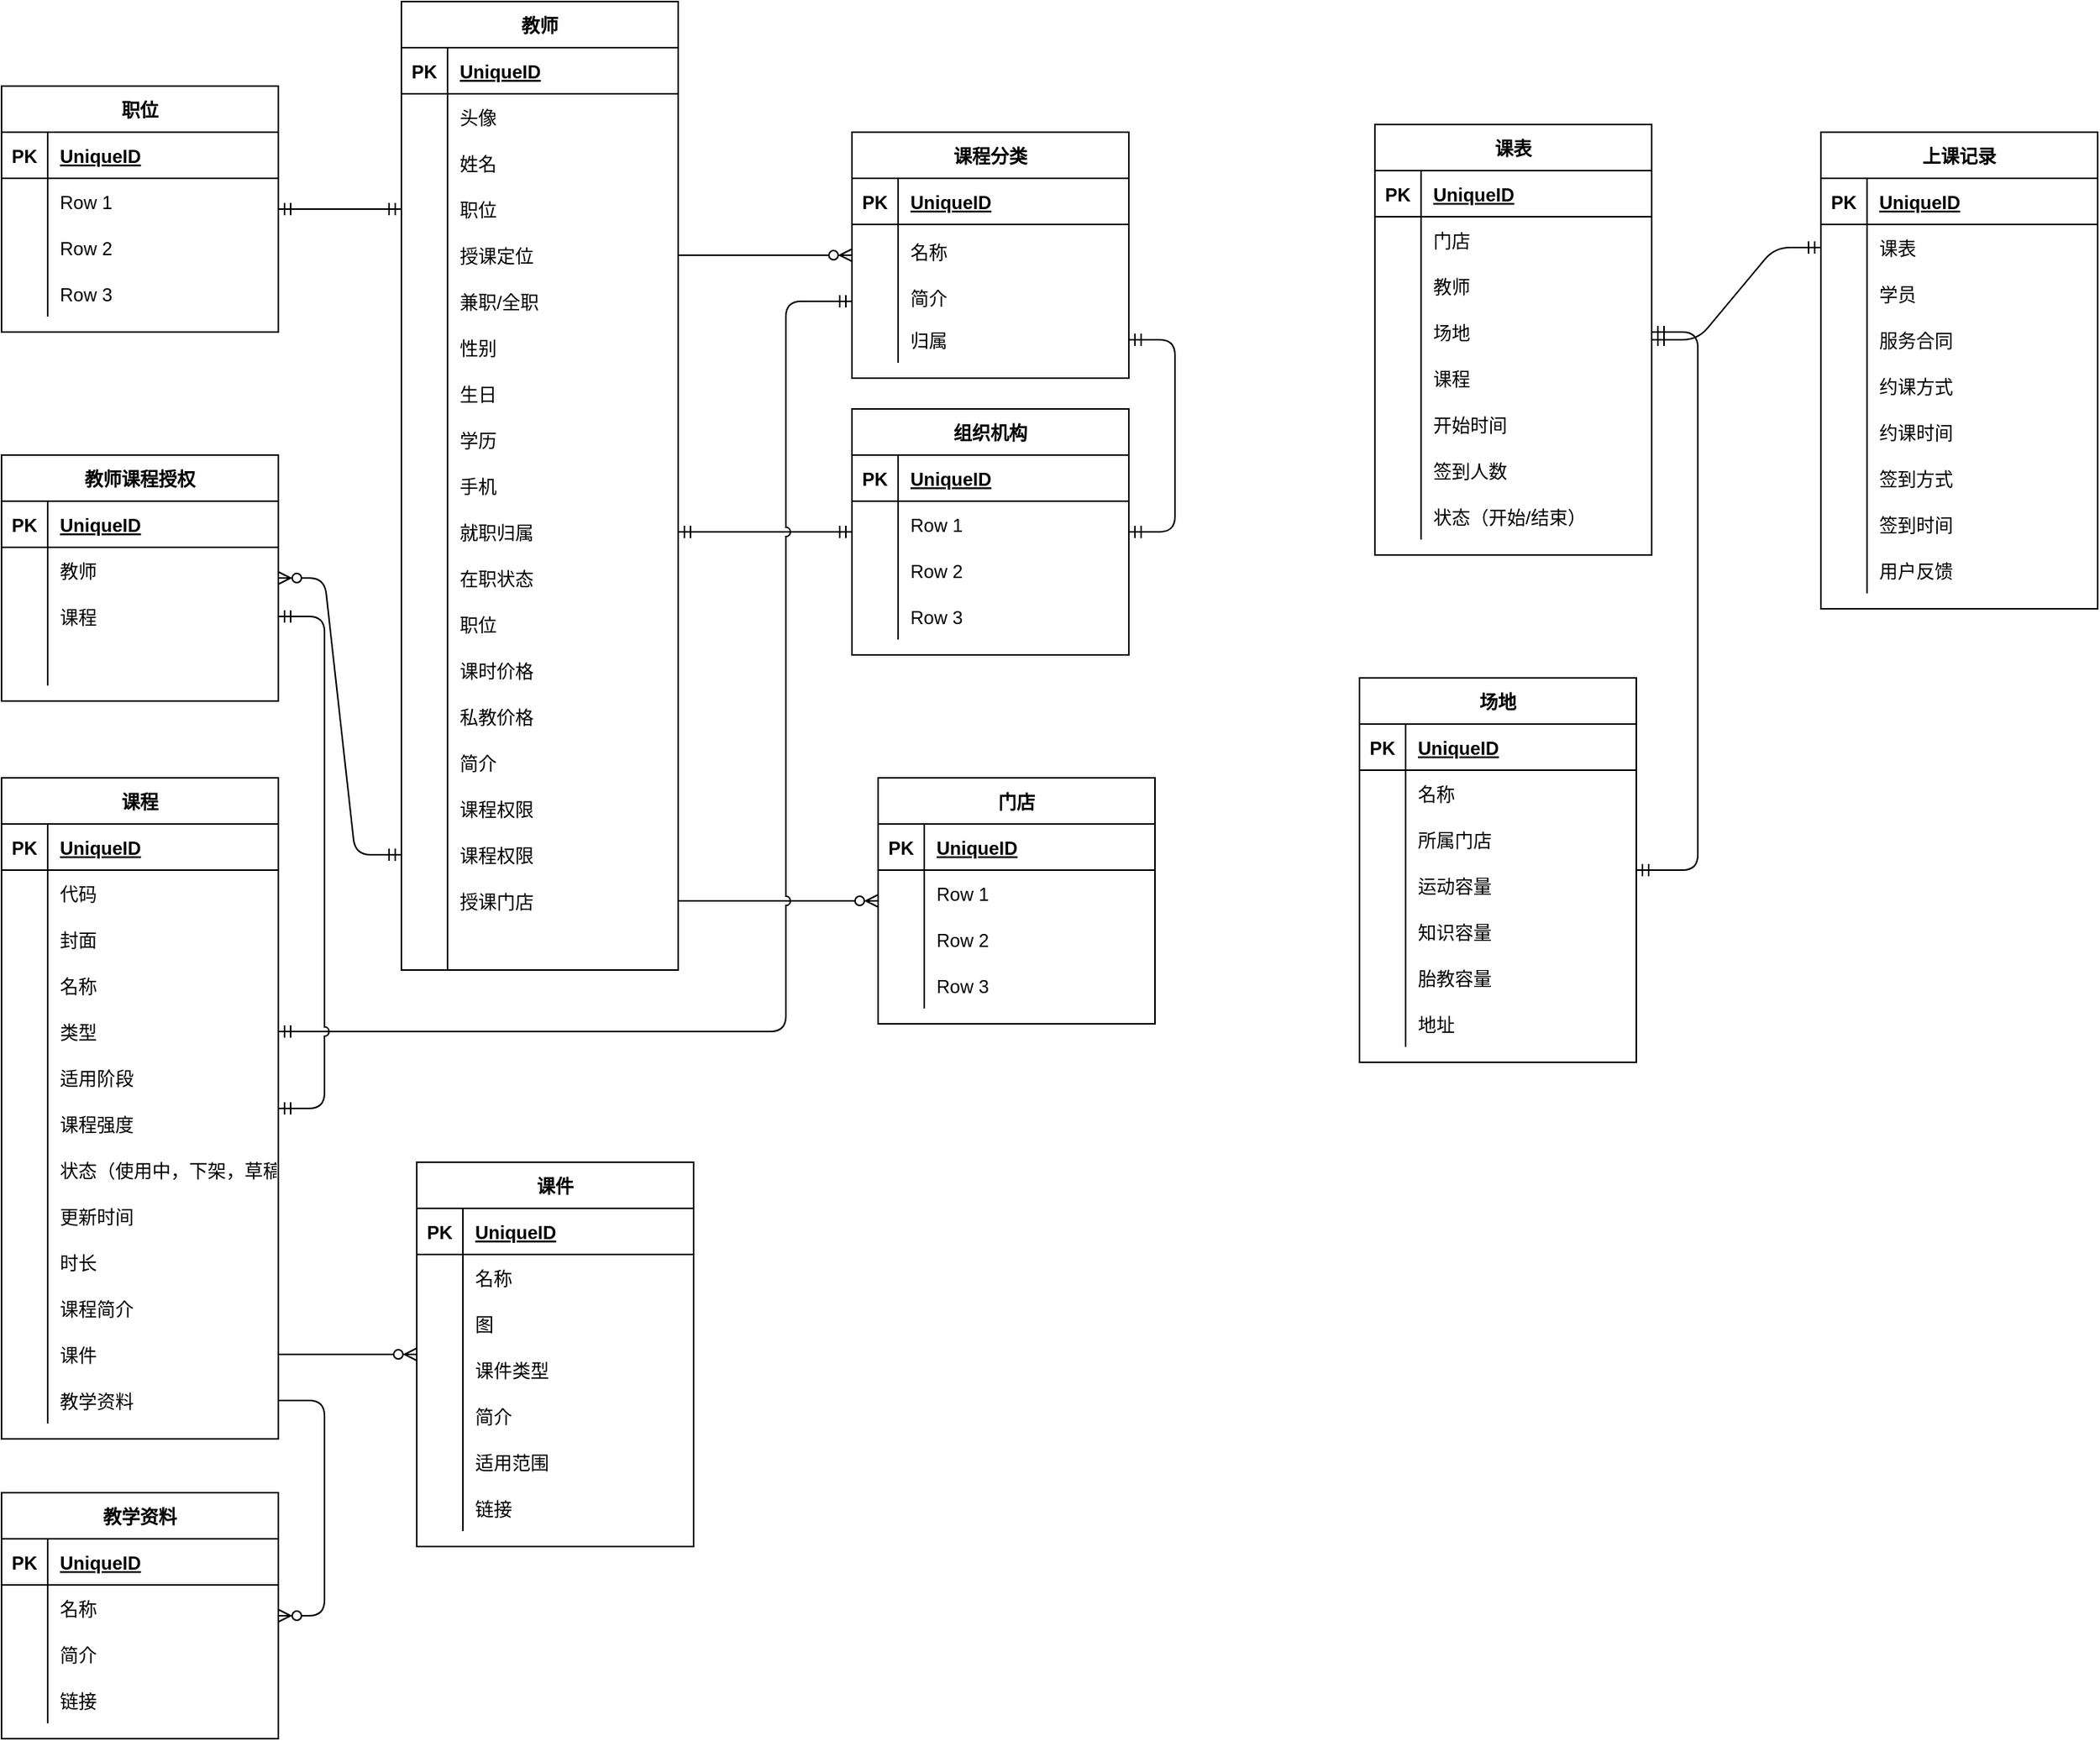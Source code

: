 <mxfile version="14.4.9" type="github" pages="2">
  <diagram name="教务" id="c4acf3e9-155e-7222-9cf6-157b1a14988f">
    <mxGraphModel dx="2282" dy="1221" grid="1" gridSize="10" guides="1" tooltips="1" connect="1" arrows="1" fold="1" page="1" pageScale="1" pageWidth="827" pageHeight="1169" background="#ffffff" math="0" shadow="0">
      <root>
        <mxCell id="0" />
        <mxCell id="1" parent="0" />
        <mxCell id="BXVl0tAN8-Eb9n-rbbXn-2" value="教师" style="shape=table;startSize=30;container=1;collapsible=1;childLayout=tableLayout;fixedRows=1;rowLines=0;fontStyle=1;align=center;resizeLast=1;" vertex="1" parent="1">
          <mxGeometry x="307" y="20" width="180" height="630" as="geometry">
            <mxRectangle x="400" y="110" width="60" height="30" as="alternateBounds" />
          </mxGeometry>
        </mxCell>
        <mxCell id="BXVl0tAN8-Eb9n-rbbXn-3" value="" style="shape=partialRectangle;collapsible=0;dropTarget=0;pointerEvents=0;fillColor=none;top=0;left=0;bottom=1;right=0;points=[[0,0.5],[1,0.5]];portConstraint=eastwest;" vertex="1" parent="BXVl0tAN8-Eb9n-rbbXn-2">
          <mxGeometry y="30" width="180" height="30" as="geometry" />
        </mxCell>
        <mxCell id="BXVl0tAN8-Eb9n-rbbXn-4" value="PK" style="shape=partialRectangle;connectable=0;fillColor=none;top=0;left=0;bottom=0;right=0;fontStyle=1;overflow=hidden;" vertex="1" parent="BXVl0tAN8-Eb9n-rbbXn-3">
          <mxGeometry width="30" height="30" as="geometry" />
        </mxCell>
        <mxCell id="BXVl0tAN8-Eb9n-rbbXn-5" value="UniqueID" style="shape=partialRectangle;connectable=0;fillColor=none;top=0;left=0;bottom=0;right=0;align=left;spacingLeft=6;fontStyle=5;overflow=hidden;" vertex="1" parent="BXVl0tAN8-Eb9n-rbbXn-3">
          <mxGeometry x="30" width="150" height="30" as="geometry" />
        </mxCell>
        <mxCell id="BXVl0tAN8-Eb9n-rbbXn-6" value="" style="shape=partialRectangle;collapsible=0;dropTarget=0;pointerEvents=0;fillColor=none;top=0;left=0;bottom=0;right=0;points=[[0,0.5],[1,0.5]];portConstraint=eastwest;" vertex="1" parent="BXVl0tAN8-Eb9n-rbbXn-2">
          <mxGeometry y="60" width="180" height="30" as="geometry" />
        </mxCell>
        <mxCell id="BXVl0tAN8-Eb9n-rbbXn-7" value="" style="shape=partialRectangle;connectable=0;fillColor=none;top=0;left=0;bottom=0;right=0;editable=1;overflow=hidden;" vertex="1" parent="BXVl0tAN8-Eb9n-rbbXn-6">
          <mxGeometry width="30" height="30" as="geometry" />
        </mxCell>
        <mxCell id="BXVl0tAN8-Eb9n-rbbXn-8" value="头像" style="shape=partialRectangle;connectable=0;fillColor=none;top=0;left=0;bottom=0;right=0;align=left;spacingLeft=6;overflow=hidden;" vertex="1" parent="BXVl0tAN8-Eb9n-rbbXn-6">
          <mxGeometry x="30" width="150" height="30" as="geometry" />
        </mxCell>
        <mxCell id="BXVl0tAN8-Eb9n-rbbXn-9" value="" style="shape=partialRectangle;collapsible=0;dropTarget=0;pointerEvents=0;fillColor=none;top=0;left=0;bottom=0;right=0;points=[[0,0.5],[1,0.5]];portConstraint=eastwest;" vertex="1" parent="BXVl0tAN8-Eb9n-rbbXn-2">
          <mxGeometry y="90" width="180" height="30" as="geometry" />
        </mxCell>
        <mxCell id="BXVl0tAN8-Eb9n-rbbXn-10" value="" style="shape=partialRectangle;connectable=0;fillColor=none;top=0;left=0;bottom=0;right=0;editable=1;overflow=hidden;" vertex="1" parent="BXVl0tAN8-Eb9n-rbbXn-9">
          <mxGeometry width="30" height="30" as="geometry" />
        </mxCell>
        <mxCell id="BXVl0tAN8-Eb9n-rbbXn-11" value="姓名" style="shape=partialRectangle;connectable=0;fillColor=none;top=0;left=0;bottom=0;right=0;align=left;spacingLeft=6;overflow=hidden;" vertex="1" parent="BXVl0tAN8-Eb9n-rbbXn-9">
          <mxGeometry x="30" width="150" height="30" as="geometry" />
        </mxCell>
        <mxCell id="BXVl0tAN8-Eb9n-rbbXn-12" value="" style="shape=partialRectangle;collapsible=0;dropTarget=0;pointerEvents=0;fillColor=none;top=0;left=0;bottom=0;right=0;points=[[0,0.5],[1,0.5]];portConstraint=eastwest;" vertex="1" parent="BXVl0tAN8-Eb9n-rbbXn-2">
          <mxGeometry y="120" width="180" height="30" as="geometry" />
        </mxCell>
        <mxCell id="BXVl0tAN8-Eb9n-rbbXn-13" value="" style="shape=partialRectangle;connectable=0;fillColor=none;top=0;left=0;bottom=0;right=0;editable=1;overflow=hidden;" vertex="1" parent="BXVl0tAN8-Eb9n-rbbXn-12">
          <mxGeometry width="30" height="30" as="geometry" />
        </mxCell>
        <mxCell id="BXVl0tAN8-Eb9n-rbbXn-14" value="职位" style="shape=partialRectangle;connectable=0;fillColor=none;top=0;left=0;bottom=0;right=0;align=left;spacingLeft=6;overflow=hidden;" vertex="1" parent="BXVl0tAN8-Eb9n-rbbXn-12">
          <mxGeometry x="30" width="150" height="30" as="geometry" />
        </mxCell>
        <mxCell id="BXVl0tAN8-Eb9n-rbbXn-15" value="" style="shape=partialRectangle;collapsible=0;dropTarget=0;pointerEvents=0;fillColor=none;top=0;left=0;bottom=0;right=0;points=[[0,0.5],[1,0.5]];portConstraint=eastwest;" vertex="1" parent="BXVl0tAN8-Eb9n-rbbXn-2">
          <mxGeometry y="150" width="180" height="30" as="geometry" />
        </mxCell>
        <mxCell id="BXVl0tAN8-Eb9n-rbbXn-16" value="" style="shape=partialRectangle;connectable=0;fillColor=none;top=0;left=0;bottom=0;right=0;editable=1;overflow=hidden;" vertex="1" parent="BXVl0tAN8-Eb9n-rbbXn-15">
          <mxGeometry width="30" height="30" as="geometry" />
        </mxCell>
        <mxCell id="BXVl0tAN8-Eb9n-rbbXn-17" value="授课定位" style="shape=partialRectangle;connectable=0;fillColor=none;top=0;left=0;bottom=0;right=0;align=left;spacingLeft=6;overflow=hidden;" vertex="1" parent="BXVl0tAN8-Eb9n-rbbXn-15">
          <mxGeometry x="30" width="150" height="30" as="geometry" />
        </mxCell>
        <mxCell id="BXVl0tAN8-Eb9n-rbbXn-18" value="" style="shape=partialRectangle;collapsible=0;dropTarget=0;pointerEvents=0;fillColor=none;top=0;left=0;bottom=0;right=0;points=[[0,0.5],[1,0.5]];portConstraint=eastwest;" vertex="1" parent="BXVl0tAN8-Eb9n-rbbXn-2">
          <mxGeometry y="180" width="180" height="30" as="geometry" />
        </mxCell>
        <mxCell id="BXVl0tAN8-Eb9n-rbbXn-19" value="" style="shape=partialRectangle;connectable=0;fillColor=none;top=0;left=0;bottom=0;right=0;editable=1;overflow=hidden;" vertex="1" parent="BXVl0tAN8-Eb9n-rbbXn-18">
          <mxGeometry width="30" height="30" as="geometry" />
        </mxCell>
        <mxCell id="BXVl0tAN8-Eb9n-rbbXn-20" value="兼职/全职" style="shape=partialRectangle;connectable=0;fillColor=none;top=0;left=0;bottom=0;right=0;align=left;spacingLeft=6;overflow=hidden;" vertex="1" parent="BXVl0tAN8-Eb9n-rbbXn-18">
          <mxGeometry x="30" width="150" height="30" as="geometry" />
        </mxCell>
        <mxCell id="BXVl0tAN8-Eb9n-rbbXn-31" value="" style="shape=partialRectangle;collapsible=0;dropTarget=0;pointerEvents=0;fillColor=none;top=0;left=0;bottom=0;right=0;points=[[0,0.5],[1,0.5]];portConstraint=eastwest;" vertex="1" parent="BXVl0tAN8-Eb9n-rbbXn-2">
          <mxGeometry y="210" width="180" height="30" as="geometry" />
        </mxCell>
        <mxCell id="BXVl0tAN8-Eb9n-rbbXn-32" value="" style="shape=partialRectangle;connectable=0;fillColor=none;top=0;left=0;bottom=0;right=0;editable=1;overflow=hidden;" vertex="1" parent="BXVl0tAN8-Eb9n-rbbXn-31">
          <mxGeometry width="30" height="30" as="geometry" />
        </mxCell>
        <mxCell id="BXVl0tAN8-Eb9n-rbbXn-33" value="性别" style="shape=partialRectangle;connectable=0;fillColor=none;top=0;left=0;bottom=0;right=0;align=left;spacingLeft=6;overflow=hidden;" vertex="1" parent="BXVl0tAN8-Eb9n-rbbXn-31">
          <mxGeometry x="30" width="150" height="30" as="geometry" />
        </mxCell>
        <mxCell id="BXVl0tAN8-Eb9n-rbbXn-34" value="" style="shape=partialRectangle;collapsible=0;dropTarget=0;pointerEvents=0;fillColor=none;top=0;left=0;bottom=0;right=0;points=[[0,0.5],[1,0.5]];portConstraint=eastwest;" vertex="1" parent="BXVl0tAN8-Eb9n-rbbXn-2">
          <mxGeometry y="240" width="180" height="30" as="geometry" />
        </mxCell>
        <mxCell id="BXVl0tAN8-Eb9n-rbbXn-35" value="" style="shape=partialRectangle;connectable=0;fillColor=none;top=0;left=0;bottom=0;right=0;editable=1;overflow=hidden;" vertex="1" parent="BXVl0tAN8-Eb9n-rbbXn-34">
          <mxGeometry width="30" height="30" as="geometry" />
        </mxCell>
        <mxCell id="BXVl0tAN8-Eb9n-rbbXn-36" value="生日" style="shape=partialRectangle;connectable=0;fillColor=none;top=0;left=0;bottom=0;right=0;align=left;spacingLeft=6;overflow=hidden;" vertex="1" parent="BXVl0tAN8-Eb9n-rbbXn-34">
          <mxGeometry x="30" width="150" height="30" as="geometry" />
        </mxCell>
        <mxCell id="BXVl0tAN8-Eb9n-rbbXn-37" value="" style="shape=partialRectangle;collapsible=0;dropTarget=0;pointerEvents=0;fillColor=none;top=0;left=0;bottom=0;right=0;points=[[0,0.5],[1,0.5]];portConstraint=eastwest;" vertex="1" parent="BXVl0tAN8-Eb9n-rbbXn-2">
          <mxGeometry y="270" width="180" height="30" as="geometry" />
        </mxCell>
        <mxCell id="BXVl0tAN8-Eb9n-rbbXn-38" value="" style="shape=partialRectangle;connectable=0;fillColor=none;top=0;left=0;bottom=0;right=0;editable=1;overflow=hidden;" vertex="1" parent="BXVl0tAN8-Eb9n-rbbXn-37">
          <mxGeometry width="30" height="30" as="geometry" />
        </mxCell>
        <mxCell id="BXVl0tAN8-Eb9n-rbbXn-39" value="学历" style="shape=partialRectangle;connectable=0;fillColor=none;top=0;left=0;bottom=0;right=0;align=left;spacingLeft=6;overflow=hidden;" vertex="1" parent="BXVl0tAN8-Eb9n-rbbXn-37">
          <mxGeometry x="30" width="150" height="30" as="geometry" />
        </mxCell>
        <mxCell id="BXVl0tAN8-Eb9n-rbbXn-40" value="" style="shape=partialRectangle;collapsible=0;dropTarget=0;pointerEvents=0;fillColor=none;top=0;left=0;bottom=0;right=0;points=[[0,0.5],[1,0.5]];portConstraint=eastwest;" vertex="1" parent="BXVl0tAN8-Eb9n-rbbXn-2">
          <mxGeometry y="300" width="180" height="30" as="geometry" />
        </mxCell>
        <mxCell id="BXVl0tAN8-Eb9n-rbbXn-41" value="" style="shape=partialRectangle;connectable=0;fillColor=none;top=0;left=0;bottom=0;right=0;editable=1;overflow=hidden;" vertex="1" parent="BXVl0tAN8-Eb9n-rbbXn-40">
          <mxGeometry width="30" height="30" as="geometry" />
        </mxCell>
        <mxCell id="BXVl0tAN8-Eb9n-rbbXn-42" value="手机" style="shape=partialRectangle;connectable=0;fillColor=none;top=0;left=0;bottom=0;right=0;align=left;spacingLeft=6;overflow=hidden;" vertex="1" parent="BXVl0tAN8-Eb9n-rbbXn-40">
          <mxGeometry x="30" width="150" height="30" as="geometry" />
        </mxCell>
        <mxCell id="BXVl0tAN8-Eb9n-rbbXn-43" value="" style="shape=partialRectangle;collapsible=0;dropTarget=0;pointerEvents=0;fillColor=none;top=0;left=0;bottom=0;right=0;points=[[0,0.5],[1,0.5]];portConstraint=eastwest;" vertex="1" parent="BXVl0tAN8-Eb9n-rbbXn-2">
          <mxGeometry y="330" width="180" height="30" as="geometry" />
        </mxCell>
        <mxCell id="BXVl0tAN8-Eb9n-rbbXn-44" value="" style="shape=partialRectangle;connectable=0;fillColor=none;top=0;left=0;bottom=0;right=0;editable=1;overflow=hidden;" vertex="1" parent="BXVl0tAN8-Eb9n-rbbXn-43">
          <mxGeometry width="30" height="30" as="geometry" />
        </mxCell>
        <mxCell id="BXVl0tAN8-Eb9n-rbbXn-45" value="就职归属" style="shape=partialRectangle;connectable=0;fillColor=none;top=0;left=0;bottom=0;right=0;align=left;spacingLeft=6;overflow=hidden;" vertex="1" parent="BXVl0tAN8-Eb9n-rbbXn-43">
          <mxGeometry x="30" width="150" height="30" as="geometry" />
        </mxCell>
        <mxCell id="BXVl0tAN8-Eb9n-rbbXn-46" value="" style="shape=partialRectangle;collapsible=0;dropTarget=0;pointerEvents=0;fillColor=none;top=0;left=0;bottom=0;right=0;points=[[0,0.5],[1,0.5]];portConstraint=eastwest;" vertex="1" parent="BXVl0tAN8-Eb9n-rbbXn-2">
          <mxGeometry y="360" width="180" height="30" as="geometry" />
        </mxCell>
        <mxCell id="BXVl0tAN8-Eb9n-rbbXn-47" value="" style="shape=partialRectangle;connectable=0;fillColor=none;top=0;left=0;bottom=0;right=0;editable=1;overflow=hidden;" vertex="1" parent="BXVl0tAN8-Eb9n-rbbXn-46">
          <mxGeometry width="30" height="30" as="geometry" />
        </mxCell>
        <mxCell id="BXVl0tAN8-Eb9n-rbbXn-48" value="在职状态" style="shape=partialRectangle;connectable=0;fillColor=none;top=0;left=0;bottom=0;right=0;align=left;spacingLeft=6;overflow=hidden;" vertex="1" parent="BXVl0tAN8-Eb9n-rbbXn-46">
          <mxGeometry x="30" width="150" height="30" as="geometry" />
        </mxCell>
        <mxCell id="BXVl0tAN8-Eb9n-rbbXn-49" value="" style="shape=partialRectangle;collapsible=0;dropTarget=0;pointerEvents=0;fillColor=none;top=0;left=0;bottom=0;right=0;points=[[0,0.5],[1,0.5]];portConstraint=eastwest;" vertex="1" parent="BXVl0tAN8-Eb9n-rbbXn-2">
          <mxGeometry y="390" width="180" height="30" as="geometry" />
        </mxCell>
        <mxCell id="BXVl0tAN8-Eb9n-rbbXn-50" value="" style="shape=partialRectangle;connectable=0;fillColor=none;top=0;left=0;bottom=0;right=0;editable=1;overflow=hidden;" vertex="1" parent="BXVl0tAN8-Eb9n-rbbXn-49">
          <mxGeometry width="30" height="30" as="geometry" />
        </mxCell>
        <mxCell id="BXVl0tAN8-Eb9n-rbbXn-51" value="职位" style="shape=partialRectangle;connectable=0;fillColor=none;top=0;left=0;bottom=0;right=0;align=left;spacingLeft=6;overflow=hidden;" vertex="1" parent="BXVl0tAN8-Eb9n-rbbXn-49">
          <mxGeometry x="30" width="150" height="30" as="geometry" />
        </mxCell>
        <mxCell id="BXVl0tAN8-Eb9n-rbbXn-52" value="" style="shape=partialRectangle;collapsible=0;dropTarget=0;pointerEvents=0;fillColor=none;top=0;left=0;bottom=0;right=0;points=[[0,0.5],[1,0.5]];portConstraint=eastwest;" vertex="1" parent="BXVl0tAN8-Eb9n-rbbXn-2">
          <mxGeometry y="420" width="180" height="30" as="geometry" />
        </mxCell>
        <mxCell id="BXVl0tAN8-Eb9n-rbbXn-53" value="" style="shape=partialRectangle;connectable=0;fillColor=none;top=0;left=0;bottom=0;right=0;editable=1;overflow=hidden;" vertex="1" parent="BXVl0tAN8-Eb9n-rbbXn-52">
          <mxGeometry width="30" height="30" as="geometry" />
        </mxCell>
        <mxCell id="BXVl0tAN8-Eb9n-rbbXn-54" value="课时价格" style="shape=partialRectangle;connectable=0;fillColor=none;top=0;left=0;bottom=0;right=0;align=left;spacingLeft=6;overflow=hidden;" vertex="1" parent="BXVl0tAN8-Eb9n-rbbXn-52">
          <mxGeometry x="30" width="150" height="30" as="geometry" />
        </mxCell>
        <mxCell id="BXVl0tAN8-Eb9n-rbbXn-55" value="" style="shape=partialRectangle;collapsible=0;dropTarget=0;pointerEvents=0;fillColor=none;top=0;left=0;bottom=0;right=0;points=[[0,0.5],[1,0.5]];portConstraint=eastwest;" vertex="1" parent="BXVl0tAN8-Eb9n-rbbXn-2">
          <mxGeometry y="450" width="180" height="30" as="geometry" />
        </mxCell>
        <mxCell id="BXVl0tAN8-Eb9n-rbbXn-56" value="" style="shape=partialRectangle;connectable=0;fillColor=none;top=0;left=0;bottom=0;right=0;editable=1;overflow=hidden;" vertex="1" parent="BXVl0tAN8-Eb9n-rbbXn-55">
          <mxGeometry width="30" height="30" as="geometry" />
        </mxCell>
        <mxCell id="BXVl0tAN8-Eb9n-rbbXn-57" value="私教价格" style="shape=partialRectangle;connectable=0;fillColor=none;top=0;left=0;bottom=0;right=0;align=left;spacingLeft=6;overflow=hidden;" vertex="1" parent="BXVl0tAN8-Eb9n-rbbXn-55">
          <mxGeometry x="30" width="150" height="30" as="geometry" />
        </mxCell>
        <mxCell id="BXVl0tAN8-Eb9n-rbbXn-59" value="" style="shape=partialRectangle;collapsible=0;dropTarget=0;pointerEvents=0;fillColor=none;top=0;left=0;bottom=0;right=0;points=[[0,0.5],[1,0.5]];portConstraint=eastwest;" vertex="1" parent="BXVl0tAN8-Eb9n-rbbXn-2">
          <mxGeometry y="480" width="180" height="30" as="geometry" />
        </mxCell>
        <mxCell id="BXVl0tAN8-Eb9n-rbbXn-60" value="" style="shape=partialRectangle;connectable=0;fillColor=none;top=0;left=0;bottom=0;right=0;editable=1;overflow=hidden;" vertex="1" parent="BXVl0tAN8-Eb9n-rbbXn-59">
          <mxGeometry width="30" height="30" as="geometry" />
        </mxCell>
        <mxCell id="BXVl0tAN8-Eb9n-rbbXn-61" value="简介" style="shape=partialRectangle;connectable=0;fillColor=none;top=0;left=0;bottom=0;right=0;align=left;spacingLeft=6;overflow=hidden;" vertex="1" parent="BXVl0tAN8-Eb9n-rbbXn-59">
          <mxGeometry x="30" width="150" height="30" as="geometry" />
        </mxCell>
        <mxCell id="BXVl0tAN8-Eb9n-rbbXn-63" value="" style="shape=partialRectangle;collapsible=0;dropTarget=0;pointerEvents=0;fillColor=none;top=0;left=0;bottom=0;right=0;points=[[0,0.5],[1,0.5]];portConstraint=eastwest;" vertex="1" parent="BXVl0tAN8-Eb9n-rbbXn-2">
          <mxGeometry y="510" width="180" height="30" as="geometry" />
        </mxCell>
        <mxCell id="BXVl0tAN8-Eb9n-rbbXn-64" value="" style="shape=partialRectangle;connectable=0;fillColor=none;top=0;left=0;bottom=0;right=0;editable=1;overflow=hidden;" vertex="1" parent="BXVl0tAN8-Eb9n-rbbXn-63">
          <mxGeometry width="30" height="30" as="geometry" />
        </mxCell>
        <mxCell id="BXVl0tAN8-Eb9n-rbbXn-65" value="课程权限" style="shape=partialRectangle;connectable=0;fillColor=none;top=0;left=0;bottom=0;right=0;align=left;spacingLeft=6;overflow=hidden;" vertex="1" parent="BXVl0tAN8-Eb9n-rbbXn-63">
          <mxGeometry x="30" width="150" height="30" as="geometry" />
        </mxCell>
        <mxCell id="BXVl0tAN8-Eb9n-rbbXn-141" value="" style="shape=partialRectangle;collapsible=0;dropTarget=0;pointerEvents=0;fillColor=none;top=0;left=0;bottom=0;right=0;points=[[0,0.5],[1,0.5]];portConstraint=eastwest;" vertex="1" parent="BXVl0tAN8-Eb9n-rbbXn-2">
          <mxGeometry y="540" width="180" height="30" as="geometry" />
        </mxCell>
        <mxCell id="BXVl0tAN8-Eb9n-rbbXn-142" value="" style="shape=partialRectangle;connectable=0;fillColor=none;top=0;left=0;bottom=0;right=0;editable=1;overflow=hidden;" vertex="1" parent="BXVl0tAN8-Eb9n-rbbXn-141">
          <mxGeometry width="30" height="30" as="geometry" />
        </mxCell>
        <mxCell id="BXVl0tAN8-Eb9n-rbbXn-143" value="课程权限" style="shape=partialRectangle;connectable=0;fillColor=none;top=0;left=0;bottom=0;right=0;align=left;spacingLeft=6;overflow=hidden;" vertex="1" parent="BXVl0tAN8-Eb9n-rbbXn-141">
          <mxGeometry x="30" width="150" height="30" as="geometry" />
        </mxCell>
        <mxCell id="BXVl0tAN8-Eb9n-rbbXn-66" value="" style="shape=partialRectangle;collapsible=0;dropTarget=0;pointerEvents=0;fillColor=none;top=0;left=0;bottom=0;right=0;points=[[0,0.5],[1,0.5]];portConstraint=eastwest;" vertex="1" parent="BXVl0tAN8-Eb9n-rbbXn-2">
          <mxGeometry y="570" width="180" height="30" as="geometry" />
        </mxCell>
        <mxCell id="BXVl0tAN8-Eb9n-rbbXn-67" value="" style="shape=partialRectangle;connectable=0;fillColor=none;top=0;left=0;bottom=0;right=0;editable=1;overflow=hidden;" vertex="1" parent="BXVl0tAN8-Eb9n-rbbXn-66">
          <mxGeometry width="30" height="30" as="geometry" />
        </mxCell>
        <mxCell id="BXVl0tAN8-Eb9n-rbbXn-68" value="授课门店" style="shape=partialRectangle;connectable=0;fillColor=none;top=0;left=0;bottom=0;right=0;align=left;spacingLeft=6;overflow=hidden;" vertex="1" parent="BXVl0tAN8-Eb9n-rbbXn-66">
          <mxGeometry x="30" width="150" height="30" as="geometry" />
        </mxCell>
        <mxCell id="BXVl0tAN8-Eb9n-rbbXn-21" value="" style="shape=partialRectangle;collapsible=0;dropTarget=0;pointerEvents=0;fillColor=none;top=0;left=0;bottom=0;right=0;points=[[0,0.5],[1,0.5]];portConstraint=eastwest;" vertex="1" parent="BXVl0tAN8-Eb9n-rbbXn-2">
          <mxGeometry y="600" width="180" height="30" as="geometry" />
        </mxCell>
        <mxCell id="BXVl0tAN8-Eb9n-rbbXn-22" value="" style="shape=partialRectangle;connectable=0;fillColor=none;top=0;left=0;bottom=0;right=0;editable=1;overflow=hidden;" vertex="1" parent="BXVl0tAN8-Eb9n-rbbXn-21">
          <mxGeometry width="30" height="30" as="geometry" />
        </mxCell>
        <mxCell id="BXVl0tAN8-Eb9n-rbbXn-23" value="" style="shape=partialRectangle;connectable=0;fillColor=none;top=0;left=0;bottom=0;right=0;align=left;spacingLeft=6;overflow=hidden;" vertex="1" parent="BXVl0tAN8-Eb9n-rbbXn-21">
          <mxGeometry x="30" width="150" height="30" as="geometry" />
        </mxCell>
        <mxCell id="BXVl0tAN8-Eb9n-rbbXn-69" value="门店" style="shape=table;startSize=30;container=1;collapsible=1;childLayout=tableLayout;fixedRows=1;rowLines=0;fontStyle=1;align=center;resizeLast=1;" vertex="1" parent="1">
          <mxGeometry x="617" y="525" width="180" height="160" as="geometry" />
        </mxCell>
        <mxCell id="BXVl0tAN8-Eb9n-rbbXn-70" value="" style="shape=partialRectangle;collapsible=0;dropTarget=0;pointerEvents=0;fillColor=none;top=0;left=0;bottom=1;right=0;points=[[0,0.5],[1,0.5]];portConstraint=eastwest;" vertex="1" parent="BXVl0tAN8-Eb9n-rbbXn-69">
          <mxGeometry y="30" width="180" height="30" as="geometry" />
        </mxCell>
        <mxCell id="BXVl0tAN8-Eb9n-rbbXn-71" value="PK" style="shape=partialRectangle;connectable=0;fillColor=none;top=0;left=0;bottom=0;right=0;fontStyle=1;overflow=hidden;" vertex="1" parent="BXVl0tAN8-Eb9n-rbbXn-70">
          <mxGeometry width="30" height="30" as="geometry" />
        </mxCell>
        <mxCell id="BXVl0tAN8-Eb9n-rbbXn-72" value="UniqueID" style="shape=partialRectangle;connectable=0;fillColor=none;top=0;left=0;bottom=0;right=0;align=left;spacingLeft=6;fontStyle=5;overflow=hidden;" vertex="1" parent="BXVl0tAN8-Eb9n-rbbXn-70">
          <mxGeometry x="30" width="150" height="30" as="geometry" />
        </mxCell>
        <mxCell id="BXVl0tAN8-Eb9n-rbbXn-73" value="" style="shape=partialRectangle;collapsible=0;dropTarget=0;pointerEvents=0;fillColor=none;top=0;left=0;bottom=0;right=0;points=[[0,0.5],[1,0.5]];portConstraint=eastwest;" vertex="1" parent="BXVl0tAN8-Eb9n-rbbXn-69">
          <mxGeometry y="60" width="180" height="30" as="geometry" />
        </mxCell>
        <mxCell id="BXVl0tAN8-Eb9n-rbbXn-74" value="" style="shape=partialRectangle;connectable=0;fillColor=none;top=0;left=0;bottom=0;right=0;editable=1;overflow=hidden;" vertex="1" parent="BXVl0tAN8-Eb9n-rbbXn-73">
          <mxGeometry width="30" height="30" as="geometry" />
        </mxCell>
        <mxCell id="BXVl0tAN8-Eb9n-rbbXn-75" value="Row 1" style="shape=partialRectangle;connectable=0;fillColor=none;top=0;left=0;bottom=0;right=0;align=left;spacingLeft=6;overflow=hidden;" vertex="1" parent="BXVl0tAN8-Eb9n-rbbXn-73">
          <mxGeometry x="30" width="150" height="30" as="geometry" />
        </mxCell>
        <mxCell id="BXVl0tAN8-Eb9n-rbbXn-76" value="" style="shape=partialRectangle;collapsible=0;dropTarget=0;pointerEvents=0;fillColor=none;top=0;left=0;bottom=0;right=0;points=[[0,0.5],[1,0.5]];portConstraint=eastwest;" vertex="1" parent="BXVl0tAN8-Eb9n-rbbXn-69">
          <mxGeometry y="90" width="180" height="30" as="geometry" />
        </mxCell>
        <mxCell id="BXVl0tAN8-Eb9n-rbbXn-77" value="" style="shape=partialRectangle;connectable=0;fillColor=none;top=0;left=0;bottom=0;right=0;editable=1;overflow=hidden;" vertex="1" parent="BXVl0tAN8-Eb9n-rbbXn-76">
          <mxGeometry width="30" height="30" as="geometry" />
        </mxCell>
        <mxCell id="BXVl0tAN8-Eb9n-rbbXn-78" value="Row 2" style="shape=partialRectangle;connectable=0;fillColor=none;top=0;left=0;bottom=0;right=0;align=left;spacingLeft=6;overflow=hidden;" vertex="1" parent="BXVl0tAN8-Eb9n-rbbXn-76">
          <mxGeometry x="30" width="150" height="30" as="geometry" />
        </mxCell>
        <mxCell id="BXVl0tAN8-Eb9n-rbbXn-79" value="" style="shape=partialRectangle;collapsible=0;dropTarget=0;pointerEvents=0;fillColor=none;top=0;left=0;bottom=0;right=0;points=[[0,0.5],[1,0.5]];portConstraint=eastwest;" vertex="1" parent="BXVl0tAN8-Eb9n-rbbXn-69">
          <mxGeometry y="120" width="180" height="30" as="geometry" />
        </mxCell>
        <mxCell id="BXVl0tAN8-Eb9n-rbbXn-80" value="" style="shape=partialRectangle;connectable=0;fillColor=none;top=0;left=0;bottom=0;right=0;editable=1;overflow=hidden;" vertex="1" parent="BXVl0tAN8-Eb9n-rbbXn-79">
          <mxGeometry width="30" height="30" as="geometry" />
        </mxCell>
        <mxCell id="BXVl0tAN8-Eb9n-rbbXn-81" value="Row 3" style="shape=partialRectangle;connectable=0;fillColor=none;top=0;left=0;bottom=0;right=0;align=left;spacingLeft=6;overflow=hidden;" vertex="1" parent="BXVl0tAN8-Eb9n-rbbXn-79">
          <mxGeometry x="30" width="150" height="30" as="geometry" />
        </mxCell>
        <mxCell id="BXVl0tAN8-Eb9n-rbbXn-82" value="课程" style="shape=table;startSize=30;container=1;collapsible=1;childLayout=tableLayout;fixedRows=1;rowLines=0;fontStyle=1;align=center;resizeLast=1;" vertex="1" parent="1">
          <mxGeometry x="47" y="525" width="180" height="430" as="geometry" />
        </mxCell>
        <mxCell id="BXVl0tAN8-Eb9n-rbbXn-83" value="" style="shape=partialRectangle;collapsible=0;dropTarget=0;pointerEvents=0;fillColor=none;top=0;left=0;bottom=1;right=0;points=[[0,0.5],[1,0.5]];portConstraint=eastwest;" vertex="1" parent="BXVl0tAN8-Eb9n-rbbXn-82">
          <mxGeometry y="30" width="180" height="30" as="geometry" />
        </mxCell>
        <mxCell id="BXVl0tAN8-Eb9n-rbbXn-84" value="PK" style="shape=partialRectangle;connectable=0;fillColor=none;top=0;left=0;bottom=0;right=0;fontStyle=1;overflow=hidden;" vertex="1" parent="BXVl0tAN8-Eb9n-rbbXn-83">
          <mxGeometry width="30" height="30" as="geometry" />
        </mxCell>
        <mxCell id="BXVl0tAN8-Eb9n-rbbXn-85" value="UniqueID" style="shape=partialRectangle;connectable=0;fillColor=none;top=0;left=0;bottom=0;right=0;align=left;spacingLeft=6;fontStyle=5;overflow=hidden;" vertex="1" parent="BXVl0tAN8-Eb9n-rbbXn-83">
          <mxGeometry x="30" width="150" height="30" as="geometry" />
        </mxCell>
        <mxCell id="BXVl0tAN8-Eb9n-rbbXn-237" value="" style="shape=partialRectangle;collapsible=0;dropTarget=0;pointerEvents=0;fillColor=none;top=0;left=0;bottom=0;right=0;points=[[0,0.5],[1,0.5]];portConstraint=eastwest;" vertex="1" parent="BXVl0tAN8-Eb9n-rbbXn-82">
          <mxGeometry y="60" width="180" height="30" as="geometry" />
        </mxCell>
        <mxCell id="BXVl0tAN8-Eb9n-rbbXn-238" value="" style="shape=partialRectangle;connectable=0;fillColor=none;top=0;left=0;bottom=0;right=0;editable=1;overflow=hidden;" vertex="1" parent="BXVl0tAN8-Eb9n-rbbXn-237">
          <mxGeometry width="30" height="30" as="geometry" />
        </mxCell>
        <mxCell id="BXVl0tAN8-Eb9n-rbbXn-239" value="代码" style="shape=partialRectangle;connectable=0;fillColor=none;top=0;left=0;bottom=0;right=0;align=left;spacingLeft=6;overflow=hidden;" vertex="1" parent="BXVl0tAN8-Eb9n-rbbXn-237">
          <mxGeometry x="30" width="150" height="30" as="geometry" />
        </mxCell>
        <mxCell id="BXVl0tAN8-Eb9n-rbbXn-86" value="" style="shape=partialRectangle;collapsible=0;dropTarget=0;pointerEvents=0;fillColor=none;top=0;left=0;bottom=0;right=0;points=[[0,0.5],[1,0.5]];portConstraint=eastwest;" vertex="1" parent="BXVl0tAN8-Eb9n-rbbXn-82">
          <mxGeometry y="90" width="180" height="30" as="geometry" />
        </mxCell>
        <mxCell id="BXVl0tAN8-Eb9n-rbbXn-87" value="" style="shape=partialRectangle;connectable=0;fillColor=none;top=0;left=0;bottom=0;right=0;editable=1;overflow=hidden;" vertex="1" parent="BXVl0tAN8-Eb9n-rbbXn-86">
          <mxGeometry width="30" height="30" as="geometry" />
        </mxCell>
        <mxCell id="BXVl0tAN8-Eb9n-rbbXn-88" value="封面" style="shape=partialRectangle;connectable=0;fillColor=none;top=0;left=0;bottom=0;right=0;align=left;spacingLeft=6;overflow=hidden;" vertex="1" parent="BXVl0tAN8-Eb9n-rbbXn-86">
          <mxGeometry x="30" width="150" height="30" as="geometry" />
        </mxCell>
        <mxCell id="BXVl0tAN8-Eb9n-rbbXn-89" value="" style="shape=partialRectangle;collapsible=0;dropTarget=0;pointerEvents=0;fillColor=none;top=0;left=0;bottom=0;right=0;points=[[0,0.5],[1,0.5]];portConstraint=eastwest;" vertex="1" parent="BXVl0tAN8-Eb9n-rbbXn-82">
          <mxGeometry y="120" width="180" height="30" as="geometry" />
        </mxCell>
        <mxCell id="BXVl0tAN8-Eb9n-rbbXn-90" value="" style="shape=partialRectangle;connectable=0;fillColor=none;top=0;left=0;bottom=0;right=0;editable=1;overflow=hidden;" vertex="1" parent="BXVl0tAN8-Eb9n-rbbXn-89">
          <mxGeometry width="30" height="30" as="geometry" />
        </mxCell>
        <mxCell id="BXVl0tAN8-Eb9n-rbbXn-91" value="名称" style="shape=partialRectangle;connectable=0;fillColor=none;top=0;left=0;bottom=0;right=0;align=left;spacingLeft=6;overflow=hidden;" vertex="1" parent="BXVl0tAN8-Eb9n-rbbXn-89">
          <mxGeometry x="30" width="150" height="30" as="geometry" />
        </mxCell>
        <mxCell id="BXVl0tAN8-Eb9n-rbbXn-92" value="" style="shape=partialRectangle;collapsible=0;dropTarget=0;pointerEvents=0;fillColor=none;top=0;left=0;bottom=0;right=0;points=[[0,0.5],[1,0.5]];portConstraint=eastwest;" vertex="1" parent="BXVl0tAN8-Eb9n-rbbXn-82">
          <mxGeometry y="150" width="180" height="30" as="geometry" />
        </mxCell>
        <mxCell id="BXVl0tAN8-Eb9n-rbbXn-93" value="" style="shape=partialRectangle;connectable=0;fillColor=none;top=0;left=0;bottom=0;right=0;editable=1;overflow=hidden;" vertex="1" parent="BXVl0tAN8-Eb9n-rbbXn-92">
          <mxGeometry width="30" height="30" as="geometry" />
        </mxCell>
        <mxCell id="BXVl0tAN8-Eb9n-rbbXn-94" value="类型" style="shape=partialRectangle;connectable=0;fillColor=none;top=0;left=0;bottom=0;right=0;align=left;spacingLeft=6;overflow=hidden;" vertex="1" parent="BXVl0tAN8-Eb9n-rbbXn-92">
          <mxGeometry x="30" width="150" height="30" as="geometry" />
        </mxCell>
        <mxCell id="BXVl0tAN8-Eb9n-rbbXn-146" value="" style="shape=partialRectangle;collapsible=0;dropTarget=0;pointerEvents=0;fillColor=none;top=0;left=0;bottom=0;right=0;points=[[0,0.5],[1,0.5]];portConstraint=eastwest;" vertex="1" parent="BXVl0tAN8-Eb9n-rbbXn-82">
          <mxGeometry y="180" width="180" height="30" as="geometry" />
        </mxCell>
        <mxCell id="BXVl0tAN8-Eb9n-rbbXn-147" value="" style="shape=partialRectangle;connectable=0;fillColor=none;top=0;left=0;bottom=0;right=0;editable=1;overflow=hidden;" vertex="1" parent="BXVl0tAN8-Eb9n-rbbXn-146">
          <mxGeometry width="30" height="30" as="geometry" />
        </mxCell>
        <mxCell id="BXVl0tAN8-Eb9n-rbbXn-148" value="适用阶段" style="shape=partialRectangle;connectable=0;fillColor=none;top=0;left=0;bottom=0;right=0;align=left;spacingLeft=6;overflow=hidden;" vertex="1" parent="BXVl0tAN8-Eb9n-rbbXn-146">
          <mxGeometry x="30" width="150" height="30" as="geometry" />
        </mxCell>
        <mxCell id="BXVl0tAN8-Eb9n-rbbXn-150" value="" style="shape=partialRectangle;collapsible=0;dropTarget=0;pointerEvents=0;fillColor=none;top=0;left=0;bottom=0;right=0;points=[[0,0.5],[1,0.5]];portConstraint=eastwest;" vertex="1" parent="BXVl0tAN8-Eb9n-rbbXn-82">
          <mxGeometry y="210" width="180" height="30" as="geometry" />
        </mxCell>
        <mxCell id="BXVl0tAN8-Eb9n-rbbXn-151" value="" style="shape=partialRectangle;connectable=0;fillColor=none;top=0;left=0;bottom=0;right=0;editable=1;overflow=hidden;" vertex="1" parent="BXVl0tAN8-Eb9n-rbbXn-150">
          <mxGeometry width="30" height="30" as="geometry" />
        </mxCell>
        <mxCell id="BXVl0tAN8-Eb9n-rbbXn-152" value="课程强度" style="shape=partialRectangle;connectable=0;fillColor=none;top=0;left=0;bottom=0;right=0;align=left;spacingLeft=6;overflow=hidden;" vertex="1" parent="BXVl0tAN8-Eb9n-rbbXn-150">
          <mxGeometry x="30" width="150" height="30" as="geometry" />
        </mxCell>
        <mxCell id="BXVl0tAN8-Eb9n-rbbXn-157" value="" style="shape=partialRectangle;collapsible=0;dropTarget=0;pointerEvents=0;fillColor=none;top=0;left=0;bottom=0;right=0;points=[[0,0.5],[1,0.5]];portConstraint=eastwest;" vertex="1" parent="BXVl0tAN8-Eb9n-rbbXn-82">
          <mxGeometry y="240" width="180" height="30" as="geometry" />
        </mxCell>
        <mxCell id="BXVl0tAN8-Eb9n-rbbXn-158" value="" style="shape=partialRectangle;connectable=0;fillColor=none;top=0;left=0;bottom=0;right=0;editable=1;overflow=hidden;" vertex="1" parent="BXVl0tAN8-Eb9n-rbbXn-157">
          <mxGeometry width="30" height="30" as="geometry" />
        </mxCell>
        <mxCell id="BXVl0tAN8-Eb9n-rbbXn-159" value="状态（使用中，下架，草稿）" style="shape=partialRectangle;connectable=0;fillColor=none;top=0;left=0;bottom=0;right=0;align=left;spacingLeft=6;overflow=hidden;" vertex="1" parent="BXVl0tAN8-Eb9n-rbbXn-157">
          <mxGeometry x="30" width="150" height="30" as="geometry" />
        </mxCell>
        <mxCell id="BXVl0tAN8-Eb9n-rbbXn-161" value="" style="shape=partialRectangle;collapsible=0;dropTarget=0;pointerEvents=0;fillColor=none;top=0;left=0;bottom=0;right=0;points=[[0,0.5],[1,0.5]];portConstraint=eastwest;" vertex="1" parent="BXVl0tAN8-Eb9n-rbbXn-82">
          <mxGeometry y="270" width="180" height="30" as="geometry" />
        </mxCell>
        <mxCell id="BXVl0tAN8-Eb9n-rbbXn-162" value="" style="shape=partialRectangle;connectable=0;fillColor=none;top=0;left=0;bottom=0;right=0;editable=1;overflow=hidden;" vertex="1" parent="BXVl0tAN8-Eb9n-rbbXn-161">
          <mxGeometry width="30" height="30" as="geometry" />
        </mxCell>
        <mxCell id="BXVl0tAN8-Eb9n-rbbXn-163" value="更新时间" style="shape=partialRectangle;connectable=0;fillColor=none;top=0;left=0;bottom=0;right=0;align=left;spacingLeft=6;overflow=hidden;" vertex="1" parent="BXVl0tAN8-Eb9n-rbbXn-161">
          <mxGeometry x="30" width="150" height="30" as="geometry" />
        </mxCell>
        <mxCell id="BXVl0tAN8-Eb9n-rbbXn-164" value="" style="shape=partialRectangle;collapsible=0;dropTarget=0;pointerEvents=0;fillColor=none;top=0;left=0;bottom=0;right=0;points=[[0,0.5],[1,0.5]];portConstraint=eastwest;" vertex="1" parent="BXVl0tAN8-Eb9n-rbbXn-82">
          <mxGeometry y="300" width="180" height="30" as="geometry" />
        </mxCell>
        <mxCell id="BXVl0tAN8-Eb9n-rbbXn-165" value="" style="shape=partialRectangle;connectable=0;fillColor=none;top=0;left=0;bottom=0;right=0;editable=1;overflow=hidden;" vertex="1" parent="BXVl0tAN8-Eb9n-rbbXn-164">
          <mxGeometry width="30" height="30" as="geometry" />
        </mxCell>
        <mxCell id="BXVl0tAN8-Eb9n-rbbXn-166" value="时长" style="shape=partialRectangle;connectable=0;fillColor=none;top=0;left=0;bottom=0;right=0;align=left;spacingLeft=6;overflow=hidden;" vertex="1" parent="BXVl0tAN8-Eb9n-rbbXn-164">
          <mxGeometry x="30" width="150" height="30" as="geometry" />
        </mxCell>
        <mxCell id="BXVl0tAN8-Eb9n-rbbXn-167" value="" style="shape=partialRectangle;collapsible=0;dropTarget=0;pointerEvents=0;fillColor=none;top=0;left=0;bottom=0;right=0;points=[[0,0.5],[1,0.5]];portConstraint=eastwest;" vertex="1" parent="BXVl0tAN8-Eb9n-rbbXn-82">
          <mxGeometry y="330" width="180" height="30" as="geometry" />
        </mxCell>
        <mxCell id="BXVl0tAN8-Eb9n-rbbXn-168" value="" style="shape=partialRectangle;connectable=0;fillColor=none;top=0;left=0;bottom=0;right=0;editable=1;overflow=hidden;" vertex="1" parent="BXVl0tAN8-Eb9n-rbbXn-167">
          <mxGeometry width="30" height="30" as="geometry" />
        </mxCell>
        <mxCell id="BXVl0tAN8-Eb9n-rbbXn-169" value="课程简介" style="shape=partialRectangle;connectable=0;fillColor=none;top=0;left=0;bottom=0;right=0;align=left;spacingLeft=6;overflow=hidden;" vertex="1" parent="BXVl0tAN8-Eb9n-rbbXn-167">
          <mxGeometry x="30" width="150" height="30" as="geometry" />
        </mxCell>
        <mxCell id="BXVl0tAN8-Eb9n-rbbXn-170" value="" style="shape=partialRectangle;collapsible=0;dropTarget=0;pointerEvents=0;fillColor=none;top=0;left=0;bottom=0;right=0;points=[[0,0.5],[1,0.5]];portConstraint=eastwest;" vertex="1" parent="BXVl0tAN8-Eb9n-rbbXn-82">
          <mxGeometry y="360" width="180" height="30" as="geometry" />
        </mxCell>
        <mxCell id="BXVl0tAN8-Eb9n-rbbXn-171" value="" style="shape=partialRectangle;connectable=0;fillColor=none;top=0;left=0;bottom=0;right=0;editable=1;overflow=hidden;" vertex="1" parent="BXVl0tAN8-Eb9n-rbbXn-170">
          <mxGeometry width="30" height="30" as="geometry" />
        </mxCell>
        <mxCell id="BXVl0tAN8-Eb9n-rbbXn-172" value="课件" style="shape=partialRectangle;connectable=0;fillColor=none;top=0;left=0;bottom=0;right=0;align=left;spacingLeft=6;overflow=hidden;" vertex="1" parent="BXVl0tAN8-Eb9n-rbbXn-170">
          <mxGeometry x="30" width="150" height="30" as="geometry" />
        </mxCell>
        <mxCell id="BXVl0tAN8-Eb9n-rbbXn-191" value="" style="shape=partialRectangle;collapsible=0;dropTarget=0;pointerEvents=0;fillColor=none;top=0;left=0;bottom=0;right=0;points=[[0,0.5],[1,0.5]];portConstraint=eastwest;" vertex="1" parent="BXVl0tAN8-Eb9n-rbbXn-82">
          <mxGeometry y="390" width="180" height="30" as="geometry" />
        </mxCell>
        <mxCell id="BXVl0tAN8-Eb9n-rbbXn-192" value="" style="shape=partialRectangle;connectable=0;fillColor=none;top=0;left=0;bottom=0;right=0;editable=1;overflow=hidden;" vertex="1" parent="BXVl0tAN8-Eb9n-rbbXn-191">
          <mxGeometry width="30" height="30" as="geometry" />
        </mxCell>
        <mxCell id="BXVl0tAN8-Eb9n-rbbXn-193" value="教学资料" style="shape=partialRectangle;connectable=0;fillColor=none;top=0;left=0;bottom=0;right=0;align=left;spacingLeft=6;overflow=hidden;" vertex="1" parent="BXVl0tAN8-Eb9n-rbbXn-191">
          <mxGeometry x="30" width="150" height="30" as="geometry" />
        </mxCell>
        <mxCell id="BXVl0tAN8-Eb9n-rbbXn-95" value="" style="edgeStyle=entityRelationEdgeStyle;fontSize=12;html=1;endArrow=ERzeroToMany;endFill=1;" edge="1" parent="1" source="BXVl0tAN8-Eb9n-rbbXn-66" target="BXVl0tAN8-Eb9n-rbbXn-69">
          <mxGeometry width="100" height="100" relative="1" as="geometry">
            <mxPoint x="467" y="250" as="sourcePoint" />
            <mxPoint x="567" y="150" as="targetPoint" />
          </mxGeometry>
        </mxCell>
        <mxCell id="BXVl0tAN8-Eb9n-rbbXn-97" value="职位" style="shape=table;startSize=30;container=1;collapsible=1;childLayout=tableLayout;fixedRows=1;rowLines=0;fontStyle=1;align=center;resizeLast=1;" vertex="1" parent="1">
          <mxGeometry x="47" y="75" width="180" height="160" as="geometry" />
        </mxCell>
        <mxCell id="BXVl0tAN8-Eb9n-rbbXn-98" value="" style="shape=partialRectangle;collapsible=0;dropTarget=0;pointerEvents=0;fillColor=none;top=0;left=0;bottom=1;right=0;points=[[0,0.5],[1,0.5]];portConstraint=eastwest;" vertex="1" parent="BXVl0tAN8-Eb9n-rbbXn-97">
          <mxGeometry y="30" width="180" height="30" as="geometry" />
        </mxCell>
        <mxCell id="BXVl0tAN8-Eb9n-rbbXn-99" value="PK" style="shape=partialRectangle;connectable=0;fillColor=none;top=0;left=0;bottom=0;right=0;fontStyle=1;overflow=hidden;" vertex="1" parent="BXVl0tAN8-Eb9n-rbbXn-98">
          <mxGeometry width="30" height="30" as="geometry" />
        </mxCell>
        <mxCell id="BXVl0tAN8-Eb9n-rbbXn-100" value="UniqueID" style="shape=partialRectangle;connectable=0;fillColor=none;top=0;left=0;bottom=0;right=0;align=left;spacingLeft=6;fontStyle=5;overflow=hidden;" vertex="1" parent="BXVl0tAN8-Eb9n-rbbXn-98">
          <mxGeometry x="30" width="150" height="30" as="geometry" />
        </mxCell>
        <mxCell id="BXVl0tAN8-Eb9n-rbbXn-101" value="" style="shape=partialRectangle;collapsible=0;dropTarget=0;pointerEvents=0;fillColor=none;top=0;left=0;bottom=0;right=0;points=[[0,0.5],[1,0.5]];portConstraint=eastwest;" vertex="1" parent="BXVl0tAN8-Eb9n-rbbXn-97">
          <mxGeometry y="60" width="180" height="30" as="geometry" />
        </mxCell>
        <mxCell id="BXVl0tAN8-Eb9n-rbbXn-102" value="" style="shape=partialRectangle;connectable=0;fillColor=none;top=0;left=0;bottom=0;right=0;editable=1;overflow=hidden;" vertex="1" parent="BXVl0tAN8-Eb9n-rbbXn-101">
          <mxGeometry width="30" height="30" as="geometry" />
        </mxCell>
        <mxCell id="BXVl0tAN8-Eb9n-rbbXn-103" value="Row 1" style="shape=partialRectangle;connectable=0;fillColor=none;top=0;left=0;bottom=0;right=0;align=left;spacingLeft=6;overflow=hidden;" vertex="1" parent="BXVl0tAN8-Eb9n-rbbXn-101">
          <mxGeometry x="30" width="150" height="30" as="geometry" />
        </mxCell>
        <mxCell id="BXVl0tAN8-Eb9n-rbbXn-104" value="" style="shape=partialRectangle;collapsible=0;dropTarget=0;pointerEvents=0;fillColor=none;top=0;left=0;bottom=0;right=0;points=[[0,0.5],[1,0.5]];portConstraint=eastwest;" vertex="1" parent="BXVl0tAN8-Eb9n-rbbXn-97">
          <mxGeometry y="90" width="180" height="30" as="geometry" />
        </mxCell>
        <mxCell id="BXVl0tAN8-Eb9n-rbbXn-105" value="" style="shape=partialRectangle;connectable=0;fillColor=none;top=0;left=0;bottom=0;right=0;editable=1;overflow=hidden;" vertex="1" parent="BXVl0tAN8-Eb9n-rbbXn-104">
          <mxGeometry width="30" height="30" as="geometry" />
        </mxCell>
        <mxCell id="BXVl0tAN8-Eb9n-rbbXn-106" value="Row 2" style="shape=partialRectangle;connectable=0;fillColor=none;top=0;left=0;bottom=0;right=0;align=left;spacingLeft=6;overflow=hidden;" vertex="1" parent="BXVl0tAN8-Eb9n-rbbXn-104">
          <mxGeometry x="30" width="150" height="30" as="geometry" />
        </mxCell>
        <mxCell id="BXVl0tAN8-Eb9n-rbbXn-107" value="" style="shape=partialRectangle;collapsible=0;dropTarget=0;pointerEvents=0;fillColor=none;top=0;left=0;bottom=0;right=0;points=[[0,0.5],[1,0.5]];portConstraint=eastwest;" vertex="1" parent="BXVl0tAN8-Eb9n-rbbXn-97">
          <mxGeometry y="120" width="180" height="30" as="geometry" />
        </mxCell>
        <mxCell id="BXVl0tAN8-Eb9n-rbbXn-108" value="" style="shape=partialRectangle;connectable=0;fillColor=none;top=0;left=0;bottom=0;right=0;editable=1;overflow=hidden;" vertex="1" parent="BXVl0tAN8-Eb9n-rbbXn-107">
          <mxGeometry width="30" height="30" as="geometry" />
        </mxCell>
        <mxCell id="BXVl0tAN8-Eb9n-rbbXn-109" value="Row 3" style="shape=partialRectangle;connectable=0;fillColor=none;top=0;left=0;bottom=0;right=0;align=left;spacingLeft=6;overflow=hidden;" vertex="1" parent="BXVl0tAN8-Eb9n-rbbXn-107">
          <mxGeometry x="30" width="150" height="30" as="geometry" />
        </mxCell>
        <mxCell id="BXVl0tAN8-Eb9n-rbbXn-111" value="" style="edgeStyle=entityRelationEdgeStyle;fontSize=12;html=1;endArrow=ERmandOne;startArrow=ERmandOne;" edge="1" parent="1" source="BXVl0tAN8-Eb9n-rbbXn-12" target="BXVl0tAN8-Eb9n-rbbXn-97">
          <mxGeometry width="100" height="100" relative="1" as="geometry">
            <mxPoint x="317" y="110" as="sourcePoint" />
            <mxPoint x="417" y="10" as="targetPoint" />
          </mxGeometry>
        </mxCell>
        <mxCell id="BXVl0tAN8-Eb9n-rbbXn-112" value="课程分类" style="shape=table;startSize=30;container=1;collapsible=1;childLayout=tableLayout;fixedRows=1;rowLines=0;fontStyle=1;align=center;resizeLast=1;" vertex="1" parent="1">
          <mxGeometry x="600" y="105" width="180" height="160" as="geometry" />
        </mxCell>
        <mxCell id="BXVl0tAN8-Eb9n-rbbXn-113" value="" style="shape=partialRectangle;collapsible=0;dropTarget=0;pointerEvents=0;fillColor=none;top=0;left=0;bottom=1;right=0;points=[[0,0.5],[1,0.5]];portConstraint=eastwest;" vertex="1" parent="BXVl0tAN8-Eb9n-rbbXn-112">
          <mxGeometry y="30" width="180" height="30" as="geometry" />
        </mxCell>
        <mxCell id="BXVl0tAN8-Eb9n-rbbXn-114" value="PK" style="shape=partialRectangle;connectable=0;fillColor=none;top=0;left=0;bottom=0;right=0;fontStyle=1;overflow=hidden;" vertex="1" parent="BXVl0tAN8-Eb9n-rbbXn-113">
          <mxGeometry width="30" height="30" as="geometry" />
        </mxCell>
        <mxCell id="BXVl0tAN8-Eb9n-rbbXn-115" value="UniqueID" style="shape=partialRectangle;connectable=0;fillColor=none;top=0;left=0;bottom=0;right=0;align=left;spacingLeft=6;fontStyle=5;overflow=hidden;" vertex="1" parent="BXVl0tAN8-Eb9n-rbbXn-113">
          <mxGeometry x="30" width="150" height="30" as="geometry" />
        </mxCell>
        <mxCell id="BXVl0tAN8-Eb9n-rbbXn-116" value="" style="shape=partialRectangle;collapsible=0;dropTarget=0;pointerEvents=0;fillColor=none;top=0;left=0;bottom=0;right=0;points=[[0,0.5],[1,0.5]];portConstraint=eastwest;" vertex="1" parent="BXVl0tAN8-Eb9n-rbbXn-112">
          <mxGeometry y="60" width="180" height="35" as="geometry" />
        </mxCell>
        <mxCell id="BXVl0tAN8-Eb9n-rbbXn-117" value="" style="shape=partialRectangle;connectable=0;fillColor=none;top=0;left=0;bottom=0;right=0;editable=1;overflow=hidden;" vertex="1" parent="BXVl0tAN8-Eb9n-rbbXn-116">
          <mxGeometry width="30" height="35" as="geometry" />
        </mxCell>
        <mxCell id="BXVl0tAN8-Eb9n-rbbXn-118" value="名称" style="shape=partialRectangle;connectable=0;fillColor=none;top=0;left=0;bottom=0;right=0;align=left;spacingLeft=6;overflow=hidden;" vertex="1" parent="BXVl0tAN8-Eb9n-rbbXn-116">
          <mxGeometry x="30" width="150" height="35" as="geometry" />
        </mxCell>
        <mxCell id="BXVl0tAN8-Eb9n-rbbXn-119" value="" style="shape=partialRectangle;collapsible=0;dropTarget=0;pointerEvents=0;fillColor=none;top=0;left=0;bottom=0;right=0;points=[[0,0.5],[1,0.5]];portConstraint=eastwest;" vertex="1" parent="BXVl0tAN8-Eb9n-rbbXn-112">
          <mxGeometry y="95" width="180" height="25" as="geometry" />
        </mxCell>
        <mxCell id="BXVl0tAN8-Eb9n-rbbXn-120" value="" style="shape=partialRectangle;connectable=0;fillColor=none;top=0;left=0;bottom=0;right=0;editable=1;overflow=hidden;" vertex="1" parent="BXVl0tAN8-Eb9n-rbbXn-119">
          <mxGeometry width="30" height="25" as="geometry" />
        </mxCell>
        <mxCell id="BXVl0tAN8-Eb9n-rbbXn-121" value="简介" style="shape=partialRectangle;connectable=0;fillColor=none;top=0;left=0;bottom=0;right=0;align=left;spacingLeft=6;overflow=hidden;" vertex="1" parent="BXVl0tAN8-Eb9n-rbbXn-119">
          <mxGeometry x="30" width="150" height="25" as="geometry" />
        </mxCell>
        <mxCell id="BXVl0tAN8-Eb9n-rbbXn-122" value="" style="shape=partialRectangle;collapsible=0;dropTarget=0;pointerEvents=0;fillColor=none;top=0;left=0;bottom=0;right=0;points=[[0,0.5],[1,0.5]];portConstraint=eastwest;" vertex="1" parent="BXVl0tAN8-Eb9n-rbbXn-112">
          <mxGeometry y="120" width="180" height="30" as="geometry" />
        </mxCell>
        <mxCell id="BXVl0tAN8-Eb9n-rbbXn-123" value="" style="shape=partialRectangle;connectable=0;fillColor=none;top=0;left=0;bottom=0;right=0;editable=1;overflow=hidden;" vertex="1" parent="BXVl0tAN8-Eb9n-rbbXn-122">
          <mxGeometry width="30" height="30" as="geometry" />
        </mxCell>
        <mxCell id="BXVl0tAN8-Eb9n-rbbXn-124" value="归属" style="shape=partialRectangle;connectable=0;fillColor=none;top=0;left=0;bottom=0;right=0;align=left;spacingLeft=6;overflow=hidden;" vertex="1" parent="BXVl0tAN8-Eb9n-rbbXn-122">
          <mxGeometry x="30" width="150" height="30" as="geometry" />
        </mxCell>
        <mxCell id="BXVl0tAN8-Eb9n-rbbXn-125" value="" style="edgeStyle=entityRelationEdgeStyle;fontSize=12;html=1;endArrow=ERzeroToMany;endFill=1;" edge="1" parent="1" source="BXVl0tAN8-Eb9n-rbbXn-15" target="BXVl0tAN8-Eb9n-rbbXn-112">
          <mxGeometry width="100" height="100" relative="1" as="geometry">
            <mxPoint x="467" y="250" as="sourcePoint" />
            <mxPoint x="567" y="150" as="targetPoint" />
          </mxGeometry>
        </mxCell>
        <mxCell id="BXVl0tAN8-Eb9n-rbbXn-126" value="组织机构" style="shape=table;startSize=30;container=1;collapsible=1;childLayout=tableLayout;fixedRows=1;rowLines=0;fontStyle=1;align=center;resizeLast=1;" vertex="1" parent="1">
          <mxGeometry x="600" y="285" width="180" height="160" as="geometry" />
        </mxCell>
        <mxCell id="BXVl0tAN8-Eb9n-rbbXn-127" value="" style="shape=partialRectangle;collapsible=0;dropTarget=0;pointerEvents=0;fillColor=none;top=0;left=0;bottom=1;right=0;points=[[0,0.5],[1,0.5]];portConstraint=eastwest;" vertex="1" parent="BXVl0tAN8-Eb9n-rbbXn-126">
          <mxGeometry y="30" width="180" height="30" as="geometry" />
        </mxCell>
        <mxCell id="BXVl0tAN8-Eb9n-rbbXn-128" value="PK" style="shape=partialRectangle;connectable=0;fillColor=none;top=0;left=0;bottom=0;right=0;fontStyle=1;overflow=hidden;" vertex="1" parent="BXVl0tAN8-Eb9n-rbbXn-127">
          <mxGeometry width="30" height="30" as="geometry" />
        </mxCell>
        <mxCell id="BXVl0tAN8-Eb9n-rbbXn-129" value="UniqueID" style="shape=partialRectangle;connectable=0;fillColor=none;top=0;left=0;bottom=0;right=0;align=left;spacingLeft=6;fontStyle=5;overflow=hidden;" vertex="1" parent="BXVl0tAN8-Eb9n-rbbXn-127">
          <mxGeometry x="30" width="150" height="30" as="geometry" />
        </mxCell>
        <mxCell id="BXVl0tAN8-Eb9n-rbbXn-130" value="" style="shape=partialRectangle;collapsible=0;dropTarget=0;pointerEvents=0;fillColor=none;top=0;left=0;bottom=0;right=0;points=[[0,0.5],[1,0.5]];portConstraint=eastwest;" vertex="1" parent="BXVl0tAN8-Eb9n-rbbXn-126">
          <mxGeometry y="60" width="180" height="30" as="geometry" />
        </mxCell>
        <mxCell id="BXVl0tAN8-Eb9n-rbbXn-131" value="" style="shape=partialRectangle;connectable=0;fillColor=none;top=0;left=0;bottom=0;right=0;editable=1;overflow=hidden;" vertex="1" parent="BXVl0tAN8-Eb9n-rbbXn-130">
          <mxGeometry width="30" height="30" as="geometry" />
        </mxCell>
        <mxCell id="BXVl0tAN8-Eb9n-rbbXn-132" value="Row 1" style="shape=partialRectangle;connectable=0;fillColor=none;top=0;left=0;bottom=0;right=0;align=left;spacingLeft=6;overflow=hidden;" vertex="1" parent="BXVl0tAN8-Eb9n-rbbXn-130">
          <mxGeometry x="30" width="150" height="30" as="geometry" />
        </mxCell>
        <mxCell id="BXVl0tAN8-Eb9n-rbbXn-133" value="" style="shape=partialRectangle;collapsible=0;dropTarget=0;pointerEvents=0;fillColor=none;top=0;left=0;bottom=0;right=0;points=[[0,0.5],[1,0.5]];portConstraint=eastwest;" vertex="1" parent="BXVl0tAN8-Eb9n-rbbXn-126">
          <mxGeometry y="90" width="180" height="30" as="geometry" />
        </mxCell>
        <mxCell id="BXVl0tAN8-Eb9n-rbbXn-134" value="" style="shape=partialRectangle;connectable=0;fillColor=none;top=0;left=0;bottom=0;right=0;editable=1;overflow=hidden;" vertex="1" parent="BXVl0tAN8-Eb9n-rbbXn-133">
          <mxGeometry width="30" height="30" as="geometry" />
        </mxCell>
        <mxCell id="BXVl0tAN8-Eb9n-rbbXn-135" value="Row 2" style="shape=partialRectangle;connectable=0;fillColor=none;top=0;left=0;bottom=0;right=0;align=left;spacingLeft=6;overflow=hidden;" vertex="1" parent="BXVl0tAN8-Eb9n-rbbXn-133">
          <mxGeometry x="30" width="150" height="30" as="geometry" />
        </mxCell>
        <mxCell id="BXVl0tAN8-Eb9n-rbbXn-136" value="" style="shape=partialRectangle;collapsible=0;dropTarget=0;pointerEvents=0;fillColor=none;top=0;left=0;bottom=0;right=0;points=[[0,0.5],[1,0.5]];portConstraint=eastwest;" vertex="1" parent="BXVl0tAN8-Eb9n-rbbXn-126">
          <mxGeometry y="120" width="180" height="30" as="geometry" />
        </mxCell>
        <mxCell id="BXVl0tAN8-Eb9n-rbbXn-137" value="" style="shape=partialRectangle;connectable=0;fillColor=none;top=0;left=0;bottom=0;right=0;editable=1;overflow=hidden;" vertex="1" parent="BXVl0tAN8-Eb9n-rbbXn-136">
          <mxGeometry width="30" height="30" as="geometry" />
        </mxCell>
        <mxCell id="BXVl0tAN8-Eb9n-rbbXn-138" value="Row 3" style="shape=partialRectangle;connectable=0;fillColor=none;top=0;left=0;bottom=0;right=0;align=left;spacingLeft=6;overflow=hidden;" vertex="1" parent="BXVl0tAN8-Eb9n-rbbXn-136">
          <mxGeometry x="30" width="150" height="30" as="geometry" />
        </mxCell>
        <mxCell id="BXVl0tAN8-Eb9n-rbbXn-139" value="" style="edgeStyle=entityRelationEdgeStyle;fontSize=12;html=1;endArrow=ERmandOne;startArrow=ERmandOne;" edge="1" parent="1" source="BXVl0tAN8-Eb9n-rbbXn-43" target="BXVl0tAN8-Eb9n-rbbXn-126">
          <mxGeometry width="100" height="100" relative="1" as="geometry">
            <mxPoint x="447" y="420" as="sourcePoint" />
            <mxPoint x="547" y="320" as="targetPoint" />
          </mxGeometry>
        </mxCell>
        <mxCell id="BXVl0tAN8-Eb9n-rbbXn-144" value="" style="edgeStyle=orthogonalEdgeStyle;fontSize=12;html=1;endArrow=ERmandOne;startArrow=ERmandOne;jumpStyle=arc;noJump=0;shadow=0;sketch=0;" edge="1" parent="1" source="BXVl0tAN8-Eb9n-rbbXn-92" target="BXVl0tAN8-Eb9n-rbbXn-112">
          <mxGeometry width="100" height="100" relative="1" as="geometry">
            <mxPoint x="447" y="580" as="sourcePoint" />
            <mxPoint x="837" y="290" as="targetPoint" />
            <Array as="points">
              <mxPoint x="557" y="690" />
              <mxPoint x="557" y="215" />
            </Array>
          </mxGeometry>
        </mxCell>
        <mxCell id="BXVl0tAN8-Eb9n-rbbXn-173" value="课件" style="shape=table;startSize=30;container=1;collapsible=1;childLayout=tableLayout;fixedRows=1;rowLines=0;fontStyle=1;align=center;resizeLast=1;" vertex="1" parent="1">
          <mxGeometry x="317" y="775" width="180" height="250" as="geometry" />
        </mxCell>
        <mxCell id="BXVl0tAN8-Eb9n-rbbXn-174" value="" style="shape=partialRectangle;collapsible=0;dropTarget=0;pointerEvents=0;fillColor=none;top=0;left=0;bottom=1;right=0;points=[[0,0.5],[1,0.5]];portConstraint=eastwest;" vertex="1" parent="BXVl0tAN8-Eb9n-rbbXn-173">
          <mxGeometry y="30" width="180" height="30" as="geometry" />
        </mxCell>
        <mxCell id="BXVl0tAN8-Eb9n-rbbXn-175" value="PK" style="shape=partialRectangle;connectable=0;fillColor=none;top=0;left=0;bottom=0;right=0;fontStyle=1;overflow=hidden;" vertex="1" parent="BXVl0tAN8-Eb9n-rbbXn-174">
          <mxGeometry width="30" height="30" as="geometry" />
        </mxCell>
        <mxCell id="BXVl0tAN8-Eb9n-rbbXn-176" value="UniqueID" style="shape=partialRectangle;connectable=0;fillColor=none;top=0;left=0;bottom=0;right=0;align=left;spacingLeft=6;fontStyle=5;overflow=hidden;" vertex="1" parent="BXVl0tAN8-Eb9n-rbbXn-174">
          <mxGeometry x="30" width="150" height="30" as="geometry" />
        </mxCell>
        <mxCell id="BXVl0tAN8-Eb9n-rbbXn-177" value="" style="shape=partialRectangle;collapsible=0;dropTarget=0;pointerEvents=0;fillColor=none;top=0;left=0;bottom=0;right=0;points=[[0,0.5],[1,0.5]];portConstraint=eastwest;" vertex="1" parent="BXVl0tAN8-Eb9n-rbbXn-173">
          <mxGeometry y="60" width="180" height="30" as="geometry" />
        </mxCell>
        <mxCell id="BXVl0tAN8-Eb9n-rbbXn-178" value="" style="shape=partialRectangle;connectable=0;fillColor=none;top=0;left=0;bottom=0;right=0;editable=1;overflow=hidden;" vertex="1" parent="BXVl0tAN8-Eb9n-rbbXn-177">
          <mxGeometry width="30" height="30" as="geometry" />
        </mxCell>
        <mxCell id="BXVl0tAN8-Eb9n-rbbXn-179" value="名称" style="shape=partialRectangle;connectable=0;fillColor=none;top=0;left=0;bottom=0;right=0;align=left;spacingLeft=6;overflow=hidden;" vertex="1" parent="BXVl0tAN8-Eb9n-rbbXn-177">
          <mxGeometry x="30" width="150" height="30" as="geometry" />
        </mxCell>
        <mxCell id="BXVl0tAN8-Eb9n-rbbXn-322" value="" style="shape=partialRectangle;collapsible=0;dropTarget=0;pointerEvents=0;fillColor=none;top=0;left=0;bottom=0;right=0;points=[[0,0.5],[1,0.5]];portConstraint=eastwest;" vertex="1" parent="BXVl0tAN8-Eb9n-rbbXn-173">
          <mxGeometry y="90" width="180" height="30" as="geometry" />
        </mxCell>
        <mxCell id="BXVl0tAN8-Eb9n-rbbXn-323" value="" style="shape=partialRectangle;connectable=0;fillColor=none;top=0;left=0;bottom=0;right=0;editable=1;overflow=hidden;" vertex="1" parent="BXVl0tAN8-Eb9n-rbbXn-322">
          <mxGeometry width="30" height="30" as="geometry" />
        </mxCell>
        <mxCell id="BXVl0tAN8-Eb9n-rbbXn-324" value="图" style="shape=partialRectangle;connectable=0;fillColor=none;top=0;left=0;bottom=0;right=0;align=left;spacingLeft=6;overflow=hidden;" vertex="1" parent="BXVl0tAN8-Eb9n-rbbXn-322">
          <mxGeometry x="30" width="150" height="30" as="geometry" />
        </mxCell>
        <mxCell id="BXVl0tAN8-Eb9n-rbbXn-318" value="" style="shape=partialRectangle;collapsible=0;dropTarget=0;pointerEvents=0;fillColor=none;top=0;left=0;bottom=0;right=0;points=[[0,0.5],[1,0.5]];portConstraint=eastwest;" vertex="1" parent="BXVl0tAN8-Eb9n-rbbXn-173">
          <mxGeometry y="120" width="180" height="30" as="geometry" />
        </mxCell>
        <mxCell id="BXVl0tAN8-Eb9n-rbbXn-319" value="" style="shape=partialRectangle;connectable=0;fillColor=none;top=0;left=0;bottom=0;right=0;editable=1;overflow=hidden;" vertex="1" parent="BXVl0tAN8-Eb9n-rbbXn-318">
          <mxGeometry width="30" height="30" as="geometry" />
        </mxCell>
        <mxCell id="BXVl0tAN8-Eb9n-rbbXn-320" value="课件类型" style="shape=partialRectangle;connectable=0;fillColor=none;top=0;left=0;bottom=0;right=0;align=left;spacingLeft=6;overflow=hidden;" vertex="1" parent="BXVl0tAN8-Eb9n-rbbXn-318">
          <mxGeometry x="30" width="150" height="30" as="geometry" />
        </mxCell>
        <mxCell id="BXVl0tAN8-Eb9n-rbbXn-180" value="" style="shape=partialRectangle;collapsible=0;dropTarget=0;pointerEvents=0;fillColor=none;top=0;left=0;bottom=0;right=0;points=[[0,0.5],[1,0.5]];portConstraint=eastwest;" vertex="1" parent="BXVl0tAN8-Eb9n-rbbXn-173">
          <mxGeometry y="150" width="180" height="30" as="geometry" />
        </mxCell>
        <mxCell id="BXVl0tAN8-Eb9n-rbbXn-181" value="" style="shape=partialRectangle;connectable=0;fillColor=none;top=0;left=0;bottom=0;right=0;editable=1;overflow=hidden;" vertex="1" parent="BXVl0tAN8-Eb9n-rbbXn-180">
          <mxGeometry width="30" height="30" as="geometry" />
        </mxCell>
        <mxCell id="BXVl0tAN8-Eb9n-rbbXn-182" value="简介" style="shape=partialRectangle;connectable=0;fillColor=none;top=0;left=0;bottom=0;right=0;align=left;spacingLeft=6;overflow=hidden;" vertex="1" parent="BXVl0tAN8-Eb9n-rbbXn-180">
          <mxGeometry x="30" width="150" height="30" as="geometry" />
        </mxCell>
        <mxCell id="BXVl0tAN8-Eb9n-rbbXn-325" value="" style="shape=partialRectangle;collapsible=0;dropTarget=0;pointerEvents=0;fillColor=none;top=0;left=0;bottom=0;right=0;points=[[0,0.5],[1,0.5]];portConstraint=eastwest;" vertex="1" parent="BXVl0tAN8-Eb9n-rbbXn-173">
          <mxGeometry y="180" width="180" height="30" as="geometry" />
        </mxCell>
        <mxCell id="BXVl0tAN8-Eb9n-rbbXn-326" value="" style="shape=partialRectangle;connectable=0;fillColor=none;top=0;left=0;bottom=0;right=0;editable=1;overflow=hidden;" vertex="1" parent="BXVl0tAN8-Eb9n-rbbXn-325">
          <mxGeometry width="30" height="30" as="geometry" />
        </mxCell>
        <mxCell id="BXVl0tAN8-Eb9n-rbbXn-327" value="适用范围" style="shape=partialRectangle;connectable=0;fillColor=none;top=0;left=0;bottom=0;right=0;align=left;spacingLeft=6;overflow=hidden;" vertex="1" parent="BXVl0tAN8-Eb9n-rbbXn-325">
          <mxGeometry x="30" width="150" height="30" as="geometry" />
        </mxCell>
        <mxCell id="BXVl0tAN8-Eb9n-rbbXn-183" value="" style="shape=partialRectangle;collapsible=0;dropTarget=0;pointerEvents=0;fillColor=none;top=0;left=0;bottom=0;right=0;points=[[0,0.5],[1,0.5]];portConstraint=eastwest;" vertex="1" parent="BXVl0tAN8-Eb9n-rbbXn-173">
          <mxGeometry y="210" width="180" height="30" as="geometry" />
        </mxCell>
        <mxCell id="BXVl0tAN8-Eb9n-rbbXn-184" value="" style="shape=partialRectangle;connectable=0;fillColor=none;top=0;left=0;bottom=0;right=0;editable=1;overflow=hidden;" vertex="1" parent="BXVl0tAN8-Eb9n-rbbXn-183">
          <mxGeometry width="30" height="30" as="geometry" />
        </mxCell>
        <mxCell id="BXVl0tAN8-Eb9n-rbbXn-185" value="链接" style="shape=partialRectangle;connectable=0;fillColor=none;top=0;left=0;bottom=0;right=0;align=left;spacingLeft=6;overflow=hidden;" vertex="1" parent="BXVl0tAN8-Eb9n-rbbXn-183">
          <mxGeometry x="30" width="150" height="30" as="geometry" />
        </mxCell>
        <mxCell id="BXVl0tAN8-Eb9n-rbbXn-186" value="" style="edgeStyle=entityRelationEdgeStyle;fontSize=12;html=1;endArrow=ERzeroToMany;endFill=1;shadow=0;" edge="1" parent="1" source="BXVl0tAN8-Eb9n-rbbXn-170" target="BXVl0tAN8-Eb9n-rbbXn-173">
          <mxGeometry width="100" height="100" relative="1" as="geometry">
            <mxPoint x="357" y="900" as="sourcePoint" />
            <mxPoint x="457" y="800" as="targetPoint" />
          </mxGeometry>
        </mxCell>
        <mxCell id="BXVl0tAN8-Eb9n-rbbXn-194" value="教学资料" style="shape=table;startSize=30;container=1;collapsible=1;childLayout=tableLayout;fixedRows=1;rowLines=0;fontStyle=1;align=center;resizeLast=1;" vertex="1" parent="1">
          <mxGeometry x="47" y="990" width="180" height="160" as="geometry" />
        </mxCell>
        <mxCell id="BXVl0tAN8-Eb9n-rbbXn-195" value="" style="shape=partialRectangle;collapsible=0;dropTarget=0;pointerEvents=0;fillColor=none;top=0;left=0;bottom=1;right=0;points=[[0,0.5],[1,0.5]];portConstraint=eastwest;" vertex="1" parent="BXVl0tAN8-Eb9n-rbbXn-194">
          <mxGeometry y="30" width="180" height="30" as="geometry" />
        </mxCell>
        <mxCell id="BXVl0tAN8-Eb9n-rbbXn-196" value="PK" style="shape=partialRectangle;connectable=0;fillColor=none;top=0;left=0;bottom=0;right=0;fontStyle=1;overflow=hidden;" vertex="1" parent="BXVl0tAN8-Eb9n-rbbXn-195">
          <mxGeometry width="30" height="30" as="geometry" />
        </mxCell>
        <mxCell id="BXVl0tAN8-Eb9n-rbbXn-197" value="UniqueID" style="shape=partialRectangle;connectable=0;fillColor=none;top=0;left=0;bottom=0;right=0;align=left;spacingLeft=6;fontStyle=5;overflow=hidden;" vertex="1" parent="BXVl0tAN8-Eb9n-rbbXn-195">
          <mxGeometry x="30" width="150" height="30" as="geometry" />
        </mxCell>
        <mxCell id="BXVl0tAN8-Eb9n-rbbXn-198" value="" style="shape=partialRectangle;collapsible=0;dropTarget=0;pointerEvents=0;fillColor=none;top=0;left=0;bottom=0;right=0;points=[[0,0.5],[1,0.5]];portConstraint=eastwest;" vertex="1" parent="BXVl0tAN8-Eb9n-rbbXn-194">
          <mxGeometry y="60" width="180" height="30" as="geometry" />
        </mxCell>
        <mxCell id="BXVl0tAN8-Eb9n-rbbXn-199" value="" style="shape=partialRectangle;connectable=0;fillColor=none;top=0;left=0;bottom=0;right=0;editable=1;overflow=hidden;" vertex="1" parent="BXVl0tAN8-Eb9n-rbbXn-198">
          <mxGeometry width="30" height="30" as="geometry" />
        </mxCell>
        <mxCell id="BXVl0tAN8-Eb9n-rbbXn-200" value="名称" style="shape=partialRectangle;connectable=0;fillColor=none;top=0;left=0;bottom=0;right=0;align=left;spacingLeft=6;overflow=hidden;" vertex="1" parent="BXVl0tAN8-Eb9n-rbbXn-198">
          <mxGeometry x="30" width="150" height="30" as="geometry" />
        </mxCell>
        <mxCell id="BXVl0tAN8-Eb9n-rbbXn-201" value="" style="shape=partialRectangle;collapsible=0;dropTarget=0;pointerEvents=0;fillColor=none;top=0;left=0;bottom=0;right=0;points=[[0,0.5],[1,0.5]];portConstraint=eastwest;" vertex="1" parent="BXVl0tAN8-Eb9n-rbbXn-194">
          <mxGeometry y="90" width="180" height="30" as="geometry" />
        </mxCell>
        <mxCell id="BXVl0tAN8-Eb9n-rbbXn-202" value="" style="shape=partialRectangle;connectable=0;fillColor=none;top=0;left=0;bottom=0;right=0;editable=1;overflow=hidden;" vertex="1" parent="BXVl0tAN8-Eb9n-rbbXn-201">
          <mxGeometry width="30" height="30" as="geometry" />
        </mxCell>
        <mxCell id="BXVl0tAN8-Eb9n-rbbXn-203" value="简介" style="shape=partialRectangle;connectable=0;fillColor=none;top=0;left=0;bottom=0;right=0;align=left;spacingLeft=6;overflow=hidden;" vertex="1" parent="BXVl0tAN8-Eb9n-rbbXn-201">
          <mxGeometry x="30" width="150" height="30" as="geometry" />
        </mxCell>
        <mxCell id="BXVl0tAN8-Eb9n-rbbXn-204" value="" style="shape=partialRectangle;collapsible=0;dropTarget=0;pointerEvents=0;fillColor=none;top=0;left=0;bottom=0;right=0;points=[[0,0.5],[1,0.5]];portConstraint=eastwest;" vertex="1" parent="BXVl0tAN8-Eb9n-rbbXn-194">
          <mxGeometry y="120" width="180" height="30" as="geometry" />
        </mxCell>
        <mxCell id="BXVl0tAN8-Eb9n-rbbXn-205" value="" style="shape=partialRectangle;connectable=0;fillColor=none;top=0;left=0;bottom=0;right=0;editable=1;overflow=hidden;" vertex="1" parent="BXVl0tAN8-Eb9n-rbbXn-204">
          <mxGeometry width="30" height="30" as="geometry" />
        </mxCell>
        <mxCell id="BXVl0tAN8-Eb9n-rbbXn-206" value="链接" style="shape=partialRectangle;connectable=0;fillColor=none;top=0;left=0;bottom=0;right=0;align=left;spacingLeft=6;overflow=hidden;" vertex="1" parent="BXVl0tAN8-Eb9n-rbbXn-204">
          <mxGeometry x="30" width="150" height="30" as="geometry" />
        </mxCell>
        <mxCell id="BXVl0tAN8-Eb9n-rbbXn-207" value="" style="edgeStyle=entityRelationEdgeStyle;fontSize=12;html=1;endArrow=ERzeroToMany;endFill=1;shadow=0;" edge="1" parent="1" source="BXVl0tAN8-Eb9n-rbbXn-191" target="BXVl0tAN8-Eb9n-rbbXn-194">
          <mxGeometry width="100" height="100" relative="1" as="geometry">
            <mxPoint x="357" y="990" as="sourcePoint" />
            <mxPoint x="307" y="990" as="targetPoint" />
          </mxGeometry>
        </mxCell>
        <mxCell id="BXVl0tAN8-Eb9n-rbbXn-221" value="教师课程授权" style="shape=table;startSize=30;container=1;collapsible=1;childLayout=tableLayout;fixedRows=1;rowLines=0;fontStyle=1;align=center;resizeLast=1;" vertex="1" parent="1">
          <mxGeometry x="47" y="315" width="180" height="160" as="geometry" />
        </mxCell>
        <mxCell id="BXVl0tAN8-Eb9n-rbbXn-222" value="" style="shape=partialRectangle;collapsible=0;dropTarget=0;pointerEvents=0;fillColor=none;top=0;left=0;bottom=1;right=0;points=[[0,0.5],[1,0.5]];portConstraint=eastwest;" vertex="1" parent="BXVl0tAN8-Eb9n-rbbXn-221">
          <mxGeometry y="30" width="180" height="30" as="geometry" />
        </mxCell>
        <mxCell id="BXVl0tAN8-Eb9n-rbbXn-223" value="PK" style="shape=partialRectangle;connectable=0;fillColor=none;top=0;left=0;bottom=0;right=0;fontStyle=1;overflow=hidden;" vertex="1" parent="BXVl0tAN8-Eb9n-rbbXn-222">
          <mxGeometry width="30" height="30" as="geometry" />
        </mxCell>
        <mxCell id="BXVl0tAN8-Eb9n-rbbXn-224" value="UniqueID" style="shape=partialRectangle;connectable=0;fillColor=none;top=0;left=0;bottom=0;right=0;align=left;spacingLeft=6;fontStyle=5;overflow=hidden;" vertex="1" parent="BXVl0tAN8-Eb9n-rbbXn-222">
          <mxGeometry x="30" width="150" height="30" as="geometry" />
        </mxCell>
        <mxCell id="BXVl0tAN8-Eb9n-rbbXn-225" value="" style="shape=partialRectangle;collapsible=0;dropTarget=0;pointerEvents=0;fillColor=none;top=0;left=0;bottom=0;right=0;points=[[0,0.5],[1,0.5]];portConstraint=eastwest;" vertex="1" parent="BXVl0tAN8-Eb9n-rbbXn-221">
          <mxGeometry y="60" width="180" height="30" as="geometry" />
        </mxCell>
        <mxCell id="BXVl0tAN8-Eb9n-rbbXn-226" value="" style="shape=partialRectangle;connectable=0;fillColor=none;top=0;left=0;bottom=0;right=0;editable=1;overflow=hidden;" vertex="1" parent="BXVl0tAN8-Eb9n-rbbXn-225">
          <mxGeometry width="30" height="30" as="geometry" />
        </mxCell>
        <mxCell id="BXVl0tAN8-Eb9n-rbbXn-227" value="教师" style="shape=partialRectangle;connectable=0;fillColor=none;top=0;left=0;bottom=0;right=0;align=left;spacingLeft=6;overflow=hidden;" vertex="1" parent="BXVl0tAN8-Eb9n-rbbXn-225">
          <mxGeometry x="30" width="150" height="30" as="geometry" />
        </mxCell>
        <mxCell id="BXVl0tAN8-Eb9n-rbbXn-228" value="" style="shape=partialRectangle;collapsible=0;dropTarget=0;pointerEvents=0;fillColor=none;top=0;left=0;bottom=0;right=0;points=[[0,0.5],[1,0.5]];portConstraint=eastwest;" vertex="1" parent="BXVl0tAN8-Eb9n-rbbXn-221">
          <mxGeometry y="90" width="180" height="30" as="geometry" />
        </mxCell>
        <mxCell id="BXVl0tAN8-Eb9n-rbbXn-229" value="" style="shape=partialRectangle;connectable=0;fillColor=none;top=0;left=0;bottom=0;right=0;editable=1;overflow=hidden;" vertex="1" parent="BXVl0tAN8-Eb9n-rbbXn-228">
          <mxGeometry width="30" height="30" as="geometry" />
        </mxCell>
        <mxCell id="BXVl0tAN8-Eb9n-rbbXn-230" value="课程" style="shape=partialRectangle;connectable=0;fillColor=none;top=0;left=0;bottom=0;right=0;align=left;spacingLeft=6;overflow=hidden;" vertex="1" parent="BXVl0tAN8-Eb9n-rbbXn-228">
          <mxGeometry x="30" width="150" height="30" as="geometry" />
        </mxCell>
        <mxCell id="BXVl0tAN8-Eb9n-rbbXn-231" value="" style="shape=partialRectangle;collapsible=0;dropTarget=0;pointerEvents=0;fillColor=none;top=0;left=0;bottom=0;right=0;points=[[0,0.5],[1,0.5]];portConstraint=eastwest;" vertex="1" parent="BXVl0tAN8-Eb9n-rbbXn-221">
          <mxGeometry y="120" width="180" height="30" as="geometry" />
        </mxCell>
        <mxCell id="BXVl0tAN8-Eb9n-rbbXn-232" value="" style="shape=partialRectangle;connectable=0;fillColor=none;top=0;left=0;bottom=0;right=0;editable=1;overflow=hidden;" vertex="1" parent="BXVl0tAN8-Eb9n-rbbXn-231">
          <mxGeometry width="30" height="30" as="geometry" />
        </mxCell>
        <mxCell id="BXVl0tAN8-Eb9n-rbbXn-233" value="" style="shape=partialRectangle;connectable=0;fillColor=none;top=0;left=0;bottom=0;right=0;align=left;spacingLeft=6;overflow=hidden;" vertex="1" parent="BXVl0tAN8-Eb9n-rbbXn-231">
          <mxGeometry x="30" width="150" height="30" as="geometry" />
        </mxCell>
        <mxCell id="BXVl0tAN8-Eb9n-rbbXn-234" value="" style="edgeStyle=entityRelationEdgeStyle;fontSize=12;html=1;endArrow=ERmandOne;startArrow=ERzeroToMany;shadow=0;startFill=1;" edge="1" parent="1" source="BXVl0tAN8-Eb9n-rbbXn-221" target="BXVl0tAN8-Eb9n-rbbXn-141">
          <mxGeometry width="100" height="100" relative="1" as="geometry">
            <mxPoint x="397" y="630" as="sourcePoint" />
            <mxPoint x="497" y="530" as="targetPoint" />
          </mxGeometry>
        </mxCell>
        <mxCell id="BXVl0tAN8-Eb9n-rbbXn-235" value="" style="edgeStyle=entityRelationEdgeStyle;fontSize=12;html=1;endArrow=ERmandOne;startArrow=ERmandOne;shadow=0;jumpStyle=arc;" edge="1" parent="1" source="BXVl0tAN8-Eb9n-rbbXn-228" target="BXVl0tAN8-Eb9n-rbbXn-82">
          <mxGeometry width="100" height="100" relative="1" as="geometry">
            <mxPoint x="397" y="550" as="sourcePoint" />
            <mxPoint x="497" y="450" as="targetPoint" />
          </mxGeometry>
        </mxCell>
        <mxCell id="BXVl0tAN8-Eb9n-rbbXn-236" value="" style="edgeStyle=entityRelationEdgeStyle;fontSize=12;html=1;endArrow=ERmandOne;startArrow=ERmandOne;shadow=0;" edge="1" parent="1" source="BXVl0tAN8-Eb9n-rbbXn-126" target="BXVl0tAN8-Eb9n-rbbXn-122">
          <mxGeometry width="100" height="100" relative="1" as="geometry">
            <mxPoint x="407" y="620" as="sourcePoint" />
            <mxPoint x="507" y="520" as="targetPoint" />
          </mxGeometry>
        </mxCell>
        <mxCell id="BXVl0tAN8-Eb9n-rbbXn-240" value="课表" style="shape=table;startSize=30;container=1;collapsible=1;childLayout=tableLayout;fixedRows=1;rowLines=0;fontStyle=1;align=center;resizeLast=1;" vertex="1" parent="1">
          <mxGeometry x="940" y="100" width="180" height="280" as="geometry" />
        </mxCell>
        <mxCell id="BXVl0tAN8-Eb9n-rbbXn-241" value="" style="shape=partialRectangle;collapsible=0;dropTarget=0;pointerEvents=0;fillColor=none;top=0;left=0;bottom=1;right=0;points=[[0,0.5],[1,0.5]];portConstraint=eastwest;" vertex="1" parent="BXVl0tAN8-Eb9n-rbbXn-240">
          <mxGeometry y="30" width="180" height="30" as="geometry" />
        </mxCell>
        <mxCell id="BXVl0tAN8-Eb9n-rbbXn-242" value="PK" style="shape=partialRectangle;connectable=0;fillColor=none;top=0;left=0;bottom=0;right=0;fontStyle=1;overflow=hidden;" vertex="1" parent="BXVl0tAN8-Eb9n-rbbXn-241">
          <mxGeometry width="30" height="30" as="geometry" />
        </mxCell>
        <mxCell id="BXVl0tAN8-Eb9n-rbbXn-243" value="UniqueID" style="shape=partialRectangle;connectable=0;fillColor=none;top=0;left=0;bottom=0;right=0;align=left;spacingLeft=6;fontStyle=5;overflow=hidden;" vertex="1" parent="BXVl0tAN8-Eb9n-rbbXn-241">
          <mxGeometry x="30" width="150" height="30" as="geometry" />
        </mxCell>
        <mxCell id="BXVl0tAN8-Eb9n-rbbXn-244" value="" style="shape=partialRectangle;collapsible=0;dropTarget=0;pointerEvents=0;fillColor=none;top=0;left=0;bottom=0;right=0;points=[[0,0.5],[1,0.5]];portConstraint=eastwest;" vertex="1" parent="BXVl0tAN8-Eb9n-rbbXn-240">
          <mxGeometry y="60" width="180" height="30" as="geometry" />
        </mxCell>
        <mxCell id="BXVl0tAN8-Eb9n-rbbXn-245" value="" style="shape=partialRectangle;connectable=0;fillColor=none;top=0;left=0;bottom=0;right=0;editable=1;overflow=hidden;" vertex="1" parent="BXVl0tAN8-Eb9n-rbbXn-244">
          <mxGeometry width="30" height="30" as="geometry" />
        </mxCell>
        <mxCell id="BXVl0tAN8-Eb9n-rbbXn-246" value="门店" style="shape=partialRectangle;connectable=0;fillColor=none;top=0;left=0;bottom=0;right=0;align=left;spacingLeft=6;overflow=hidden;" vertex="1" parent="BXVl0tAN8-Eb9n-rbbXn-244">
          <mxGeometry x="30" width="150" height="30" as="geometry" />
        </mxCell>
        <mxCell id="BXVl0tAN8-Eb9n-rbbXn-247" value="" style="shape=partialRectangle;collapsible=0;dropTarget=0;pointerEvents=0;fillColor=none;top=0;left=0;bottom=0;right=0;points=[[0,0.5],[1,0.5]];portConstraint=eastwest;" vertex="1" parent="BXVl0tAN8-Eb9n-rbbXn-240">
          <mxGeometry y="90" width="180" height="30" as="geometry" />
        </mxCell>
        <mxCell id="BXVl0tAN8-Eb9n-rbbXn-248" value="" style="shape=partialRectangle;connectable=0;fillColor=none;top=0;left=0;bottom=0;right=0;editable=1;overflow=hidden;" vertex="1" parent="BXVl0tAN8-Eb9n-rbbXn-247">
          <mxGeometry width="30" height="30" as="geometry" />
        </mxCell>
        <mxCell id="BXVl0tAN8-Eb9n-rbbXn-249" value="教师" style="shape=partialRectangle;connectable=0;fillColor=none;top=0;left=0;bottom=0;right=0;align=left;spacingLeft=6;overflow=hidden;" vertex="1" parent="BXVl0tAN8-Eb9n-rbbXn-247">
          <mxGeometry x="30" width="150" height="30" as="geometry" />
        </mxCell>
        <mxCell id="BXVl0tAN8-Eb9n-rbbXn-250" value="" style="shape=partialRectangle;collapsible=0;dropTarget=0;pointerEvents=0;fillColor=none;top=0;left=0;bottom=0;right=0;points=[[0,0.5],[1,0.5]];portConstraint=eastwest;" vertex="1" parent="BXVl0tAN8-Eb9n-rbbXn-240">
          <mxGeometry y="120" width="180" height="30" as="geometry" />
        </mxCell>
        <mxCell id="BXVl0tAN8-Eb9n-rbbXn-251" value="" style="shape=partialRectangle;connectable=0;fillColor=none;top=0;left=0;bottom=0;right=0;editable=1;overflow=hidden;" vertex="1" parent="BXVl0tAN8-Eb9n-rbbXn-250">
          <mxGeometry width="30" height="30" as="geometry" />
        </mxCell>
        <mxCell id="BXVl0tAN8-Eb9n-rbbXn-252" value="场地" style="shape=partialRectangle;connectable=0;fillColor=none;top=0;left=0;bottom=0;right=0;align=left;spacingLeft=6;overflow=hidden;" vertex="1" parent="BXVl0tAN8-Eb9n-rbbXn-250">
          <mxGeometry x="30" width="150" height="30" as="geometry" />
        </mxCell>
        <mxCell id="BXVl0tAN8-Eb9n-rbbXn-253" value="" style="shape=partialRectangle;collapsible=0;dropTarget=0;pointerEvents=0;fillColor=none;top=0;left=0;bottom=0;right=0;points=[[0,0.5],[1,0.5]];portConstraint=eastwest;" vertex="1" parent="BXVl0tAN8-Eb9n-rbbXn-240">
          <mxGeometry y="150" width="180" height="30" as="geometry" />
        </mxCell>
        <mxCell id="BXVl0tAN8-Eb9n-rbbXn-254" value="" style="shape=partialRectangle;connectable=0;fillColor=none;top=0;left=0;bottom=0;right=0;editable=1;overflow=hidden;" vertex="1" parent="BXVl0tAN8-Eb9n-rbbXn-253">
          <mxGeometry width="30" height="30" as="geometry" />
        </mxCell>
        <mxCell id="BXVl0tAN8-Eb9n-rbbXn-255" value="课程" style="shape=partialRectangle;connectable=0;fillColor=none;top=0;left=0;bottom=0;right=0;align=left;spacingLeft=6;overflow=hidden;" vertex="1" parent="BXVl0tAN8-Eb9n-rbbXn-253">
          <mxGeometry x="30" width="150" height="30" as="geometry" />
        </mxCell>
        <mxCell id="BXVl0tAN8-Eb9n-rbbXn-256" value="" style="shape=partialRectangle;collapsible=0;dropTarget=0;pointerEvents=0;fillColor=none;top=0;left=0;bottom=0;right=0;points=[[0,0.5],[1,0.5]];portConstraint=eastwest;" vertex="1" parent="BXVl0tAN8-Eb9n-rbbXn-240">
          <mxGeometry y="180" width="180" height="30" as="geometry" />
        </mxCell>
        <mxCell id="BXVl0tAN8-Eb9n-rbbXn-257" value="" style="shape=partialRectangle;connectable=0;fillColor=none;top=0;left=0;bottom=0;right=0;editable=1;overflow=hidden;" vertex="1" parent="BXVl0tAN8-Eb9n-rbbXn-256">
          <mxGeometry width="30" height="30" as="geometry" />
        </mxCell>
        <mxCell id="BXVl0tAN8-Eb9n-rbbXn-258" value="开始时间" style="shape=partialRectangle;connectable=0;fillColor=none;top=0;left=0;bottom=0;right=0;align=left;spacingLeft=6;overflow=hidden;" vertex="1" parent="BXVl0tAN8-Eb9n-rbbXn-256">
          <mxGeometry x="30" width="150" height="30" as="geometry" />
        </mxCell>
        <mxCell id="BXVl0tAN8-Eb9n-rbbXn-259" value="" style="shape=partialRectangle;collapsible=0;dropTarget=0;pointerEvents=0;fillColor=none;top=0;left=0;bottom=0;right=0;points=[[0,0.5],[1,0.5]];portConstraint=eastwest;" vertex="1" parent="BXVl0tAN8-Eb9n-rbbXn-240">
          <mxGeometry y="210" width="180" height="30" as="geometry" />
        </mxCell>
        <mxCell id="BXVl0tAN8-Eb9n-rbbXn-260" value="" style="shape=partialRectangle;connectable=0;fillColor=none;top=0;left=0;bottom=0;right=0;editable=1;overflow=hidden;" vertex="1" parent="BXVl0tAN8-Eb9n-rbbXn-259">
          <mxGeometry width="30" height="30" as="geometry" />
        </mxCell>
        <mxCell id="BXVl0tAN8-Eb9n-rbbXn-261" value="签到人数" style="shape=partialRectangle;connectable=0;fillColor=none;top=0;left=0;bottom=0;right=0;align=left;spacingLeft=6;overflow=hidden;" vertex="1" parent="BXVl0tAN8-Eb9n-rbbXn-259">
          <mxGeometry x="30" width="150" height="30" as="geometry" />
        </mxCell>
        <mxCell id="BXVl0tAN8-Eb9n-rbbXn-262" value="" style="shape=partialRectangle;collapsible=0;dropTarget=0;pointerEvents=0;fillColor=none;top=0;left=0;bottom=0;right=0;points=[[0,0.5],[1,0.5]];portConstraint=eastwest;" vertex="1" parent="BXVl0tAN8-Eb9n-rbbXn-240">
          <mxGeometry y="240" width="180" height="30" as="geometry" />
        </mxCell>
        <mxCell id="BXVl0tAN8-Eb9n-rbbXn-263" value="" style="shape=partialRectangle;connectable=0;fillColor=none;top=0;left=0;bottom=0;right=0;editable=1;overflow=hidden;" vertex="1" parent="BXVl0tAN8-Eb9n-rbbXn-262">
          <mxGeometry width="30" height="30" as="geometry" />
        </mxCell>
        <mxCell id="BXVl0tAN8-Eb9n-rbbXn-264" value="状态（开始/结束）" style="shape=partialRectangle;connectable=0;fillColor=none;top=0;left=0;bottom=0;right=0;align=left;spacingLeft=6;overflow=hidden;" vertex="1" parent="BXVl0tAN8-Eb9n-rbbXn-262">
          <mxGeometry x="30" width="150" height="30" as="geometry" />
        </mxCell>
        <mxCell id="BXVl0tAN8-Eb9n-rbbXn-265" value="上课记录" style="shape=table;startSize=30;container=1;collapsible=1;childLayout=tableLayout;fixedRows=1;rowLines=0;fontStyle=1;align=center;resizeLast=1;" vertex="1" parent="1">
          <mxGeometry x="1230" y="105" width="180" height="310" as="geometry" />
        </mxCell>
        <mxCell id="BXVl0tAN8-Eb9n-rbbXn-266" value="" style="shape=partialRectangle;collapsible=0;dropTarget=0;pointerEvents=0;fillColor=none;top=0;left=0;bottom=1;right=0;points=[[0,0.5],[1,0.5]];portConstraint=eastwest;" vertex="1" parent="BXVl0tAN8-Eb9n-rbbXn-265">
          <mxGeometry y="30" width="180" height="30" as="geometry" />
        </mxCell>
        <mxCell id="BXVl0tAN8-Eb9n-rbbXn-267" value="PK" style="shape=partialRectangle;connectable=0;fillColor=none;top=0;left=0;bottom=0;right=0;fontStyle=1;overflow=hidden;" vertex="1" parent="BXVl0tAN8-Eb9n-rbbXn-266">
          <mxGeometry width="30" height="30" as="geometry" />
        </mxCell>
        <mxCell id="BXVl0tAN8-Eb9n-rbbXn-268" value="UniqueID" style="shape=partialRectangle;connectable=0;fillColor=none;top=0;left=0;bottom=0;right=0;align=left;spacingLeft=6;fontStyle=5;overflow=hidden;" vertex="1" parent="BXVl0tAN8-Eb9n-rbbXn-266">
          <mxGeometry x="30" width="150" height="30" as="geometry" />
        </mxCell>
        <mxCell id="BXVl0tAN8-Eb9n-rbbXn-269" value="" style="shape=partialRectangle;collapsible=0;dropTarget=0;pointerEvents=0;fillColor=none;top=0;left=0;bottom=0;right=0;points=[[0,0.5],[1,0.5]];portConstraint=eastwest;" vertex="1" parent="BXVl0tAN8-Eb9n-rbbXn-265">
          <mxGeometry y="60" width="180" height="30" as="geometry" />
        </mxCell>
        <mxCell id="BXVl0tAN8-Eb9n-rbbXn-270" value="" style="shape=partialRectangle;connectable=0;fillColor=none;top=0;left=0;bottom=0;right=0;editable=1;overflow=hidden;" vertex="1" parent="BXVl0tAN8-Eb9n-rbbXn-269">
          <mxGeometry width="30" height="30" as="geometry" />
        </mxCell>
        <mxCell id="BXVl0tAN8-Eb9n-rbbXn-271" value="课表" style="shape=partialRectangle;connectable=0;fillColor=none;top=0;left=0;bottom=0;right=0;align=left;spacingLeft=6;overflow=hidden;" vertex="1" parent="BXVl0tAN8-Eb9n-rbbXn-269">
          <mxGeometry x="30" width="150" height="30" as="geometry" />
        </mxCell>
        <mxCell id="BXVl0tAN8-Eb9n-rbbXn-272" value="" style="shape=partialRectangle;collapsible=0;dropTarget=0;pointerEvents=0;fillColor=none;top=0;left=0;bottom=0;right=0;points=[[0,0.5],[1,0.5]];portConstraint=eastwest;" vertex="1" parent="BXVl0tAN8-Eb9n-rbbXn-265">
          <mxGeometry y="90" width="180" height="30" as="geometry" />
        </mxCell>
        <mxCell id="BXVl0tAN8-Eb9n-rbbXn-273" value="" style="shape=partialRectangle;connectable=0;fillColor=none;top=0;left=0;bottom=0;right=0;editable=1;overflow=hidden;" vertex="1" parent="BXVl0tAN8-Eb9n-rbbXn-272">
          <mxGeometry width="30" height="30" as="geometry" />
        </mxCell>
        <mxCell id="BXVl0tAN8-Eb9n-rbbXn-274" value="学员" style="shape=partialRectangle;connectable=0;fillColor=none;top=0;left=0;bottom=0;right=0;align=left;spacingLeft=6;overflow=hidden;" vertex="1" parent="BXVl0tAN8-Eb9n-rbbXn-272">
          <mxGeometry x="30" width="150" height="30" as="geometry" />
        </mxCell>
        <mxCell id="BXVl0tAN8-Eb9n-rbbXn-275" value="" style="shape=partialRectangle;collapsible=0;dropTarget=0;pointerEvents=0;fillColor=none;top=0;left=0;bottom=0;right=0;points=[[0,0.5],[1,0.5]];portConstraint=eastwest;" vertex="1" parent="BXVl0tAN8-Eb9n-rbbXn-265">
          <mxGeometry y="120" width="180" height="30" as="geometry" />
        </mxCell>
        <mxCell id="BXVl0tAN8-Eb9n-rbbXn-276" value="" style="shape=partialRectangle;connectable=0;fillColor=none;top=0;left=0;bottom=0;right=0;editable=1;overflow=hidden;" vertex="1" parent="BXVl0tAN8-Eb9n-rbbXn-275">
          <mxGeometry width="30" height="30" as="geometry" />
        </mxCell>
        <mxCell id="BXVl0tAN8-Eb9n-rbbXn-277" value="服务合同" style="shape=partialRectangle;connectable=0;fillColor=none;top=0;left=0;bottom=0;right=0;align=left;spacingLeft=6;overflow=hidden;" vertex="1" parent="BXVl0tAN8-Eb9n-rbbXn-275">
          <mxGeometry x="30" width="150" height="30" as="geometry" />
        </mxCell>
        <mxCell id="BXVl0tAN8-Eb9n-rbbXn-279" value="" style="shape=partialRectangle;collapsible=0;dropTarget=0;pointerEvents=0;fillColor=none;top=0;left=0;bottom=0;right=0;points=[[0,0.5],[1,0.5]];portConstraint=eastwest;" vertex="1" parent="BXVl0tAN8-Eb9n-rbbXn-265">
          <mxGeometry y="150" width="180" height="30" as="geometry" />
        </mxCell>
        <mxCell id="BXVl0tAN8-Eb9n-rbbXn-280" value="" style="shape=partialRectangle;connectable=0;fillColor=none;top=0;left=0;bottom=0;right=0;editable=1;overflow=hidden;" vertex="1" parent="BXVl0tAN8-Eb9n-rbbXn-279">
          <mxGeometry width="30" height="30" as="geometry" />
        </mxCell>
        <mxCell id="BXVl0tAN8-Eb9n-rbbXn-281" value="约课方式" style="shape=partialRectangle;connectable=0;fillColor=none;top=0;left=0;bottom=0;right=0;align=left;spacingLeft=6;overflow=hidden;" vertex="1" parent="BXVl0tAN8-Eb9n-rbbXn-279">
          <mxGeometry x="30" width="150" height="30" as="geometry" />
        </mxCell>
        <mxCell id="BXVl0tAN8-Eb9n-rbbXn-282" value="" style="shape=partialRectangle;collapsible=0;dropTarget=0;pointerEvents=0;fillColor=none;top=0;left=0;bottom=0;right=0;points=[[0,0.5],[1,0.5]];portConstraint=eastwest;" vertex="1" parent="BXVl0tAN8-Eb9n-rbbXn-265">
          <mxGeometry y="180" width="180" height="30" as="geometry" />
        </mxCell>
        <mxCell id="BXVl0tAN8-Eb9n-rbbXn-283" value="" style="shape=partialRectangle;connectable=0;fillColor=none;top=0;left=0;bottom=0;right=0;editable=1;overflow=hidden;" vertex="1" parent="BXVl0tAN8-Eb9n-rbbXn-282">
          <mxGeometry width="30" height="30" as="geometry" />
        </mxCell>
        <mxCell id="BXVl0tAN8-Eb9n-rbbXn-284" value="约课时间" style="shape=partialRectangle;connectable=0;fillColor=none;top=0;left=0;bottom=0;right=0;align=left;spacingLeft=6;overflow=hidden;" vertex="1" parent="BXVl0tAN8-Eb9n-rbbXn-282">
          <mxGeometry x="30" width="150" height="30" as="geometry" />
        </mxCell>
        <mxCell id="BXVl0tAN8-Eb9n-rbbXn-285" value="" style="shape=partialRectangle;collapsible=0;dropTarget=0;pointerEvents=0;fillColor=none;top=0;left=0;bottom=0;right=0;points=[[0,0.5],[1,0.5]];portConstraint=eastwest;" vertex="1" parent="BXVl0tAN8-Eb9n-rbbXn-265">
          <mxGeometry y="210" width="180" height="30" as="geometry" />
        </mxCell>
        <mxCell id="BXVl0tAN8-Eb9n-rbbXn-286" value="" style="shape=partialRectangle;connectable=0;fillColor=none;top=0;left=0;bottom=0;right=0;editable=1;overflow=hidden;" vertex="1" parent="BXVl0tAN8-Eb9n-rbbXn-285">
          <mxGeometry width="30" height="30" as="geometry" />
        </mxCell>
        <mxCell id="BXVl0tAN8-Eb9n-rbbXn-287" value="签到方式" style="shape=partialRectangle;connectable=0;fillColor=none;top=0;left=0;bottom=0;right=0;align=left;spacingLeft=6;overflow=hidden;" vertex="1" parent="BXVl0tAN8-Eb9n-rbbXn-285">
          <mxGeometry x="30" width="150" height="30" as="geometry" />
        </mxCell>
        <mxCell id="BXVl0tAN8-Eb9n-rbbXn-288" value="" style="shape=partialRectangle;collapsible=0;dropTarget=0;pointerEvents=0;fillColor=none;top=0;left=0;bottom=0;right=0;points=[[0,0.5],[1,0.5]];portConstraint=eastwest;" vertex="1" parent="BXVl0tAN8-Eb9n-rbbXn-265">
          <mxGeometry y="240" width="180" height="30" as="geometry" />
        </mxCell>
        <mxCell id="BXVl0tAN8-Eb9n-rbbXn-289" value="" style="shape=partialRectangle;connectable=0;fillColor=none;top=0;left=0;bottom=0;right=0;editable=1;overflow=hidden;" vertex="1" parent="BXVl0tAN8-Eb9n-rbbXn-288">
          <mxGeometry width="30" height="30" as="geometry" />
        </mxCell>
        <mxCell id="BXVl0tAN8-Eb9n-rbbXn-290" value="签到时间" style="shape=partialRectangle;connectable=0;fillColor=none;top=0;left=0;bottom=0;right=0;align=left;spacingLeft=6;overflow=hidden;" vertex="1" parent="BXVl0tAN8-Eb9n-rbbXn-288">
          <mxGeometry x="30" width="150" height="30" as="geometry" />
        </mxCell>
        <mxCell id="BXVl0tAN8-Eb9n-rbbXn-291" value="" style="shape=partialRectangle;collapsible=0;dropTarget=0;pointerEvents=0;fillColor=none;top=0;left=0;bottom=0;right=0;points=[[0,0.5],[1,0.5]];portConstraint=eastwest;" vertex="1" parent="BXVl0tAN8-Eb9n-rbbXn-265">
          <mxGeometry y="270" width="180" height="30" as="geometry" />
        </mxCell>
        <mxCell id="BXVl0tAN8-Eb9n-rbbXn-292" value="" style="shape=partialRectangle;connectable=0;fillColor=none;top=0;left=0;bottom=0;right=0;editable=1;overflow=hidden;" vertex="1" parent="BXVl0tAN8-Eb9n-rbbXn-291">
          <mxGeometry width="30" height="30" as="geometry" />
        </mxCell>
        <mxCell id="BXVl0tAN8-Eb9n-rbbXn-293" value="用户反馈" style="shape=partialRectangle;connectable=0;fillColor=none;top=0;left=0;bottom=0;right=0;align=left;spacingLeft=6;overflow=hidden;" vertex="1" parent="BXVl0tAN8-Eb9n-rbbXn-291">
          <mxGeometry x="30" width="150" height="30" as="geometry" />
        </mxCell>
        <mxCell id="BXVl0tAN8-Eb9n-rbbXn-278" value="" style="edgeStyle=entityRelationEdgeStyle;fontSize=12;html=1;endArrow=ERmandOne;startArrow=ERmandOne;shadow=0;" edge="1" parent="1" source="BXVl0tAN8-Eb9n-rbbXn-240" target="BXVl0tAN8-Eb9n-rbbXn-269">
          <mxGeometry width="100" height="100" relative="1" as="geometry">
            <mxPoint x="790" y="320" as="sourcePoint" />
            <mxPoint x="890" y="220" as="targetPoint" />
          </mxGeometry>
        </mxCell>
        <mxCell id="BXVl0tAN8-Eb9n-rbbXn-294" value="场地" style="shape=table;startSize=30;container=1;collapsible=1;childLayout=tableLayout;fixedRows=1;rowLines=0;fontStyle=1;align=center;resizeLast=1;" vertex="1" parent="1">
          <mxGeometry x="930" y="460" width="180" height="250" as="geometry" />
        </mxCell>
        <mxCell id="BXVl0tAN8-Eb9n-rbbXn-295" value="" style="shape=partialRectangle;collapsible=0;dropTarget=0;pointerEvents=0;fillColor=none;top=0;left=0;bottom=1;right=0;points=[[0,0.5],[1,0.5]];portConstraint=eastwest;" vertex="1" parent="BXVl0tAN8-Eb9n-rbbXn-294">
          <mxGeometry y="30" width="180" height="30" as="geometry" />
        </mxCell>
        <mxCell id="BXVl0tAN8-Eb9n-rbbXn-296" value="PK" style="shape=partialRectangle;connectable=0;fillColor=none;top=0;left=0;bottom=0;right=0;fontStyle=1;overflow=hidden;" vertex="1" parent="BXVl0tAN8-Eb9n-rbbXn-295">
          <mxGeometry width="30" height="30" as="geometry" />
        </mxCell>
        <mxCell id="BXVl0tAN8-Eb9n-rbbXn-297" value="UniqueID" style="shape=partialRectangle;connectable=0;fillColor=none;top=0;left=0;bottom=0;right=0;align=left;spacingLeft=6;fontStyle=5;overflow=hidden;" vertex="1" parent="BXVl0tAN8-Eb9n-rbbXn-295">
          <mxGeometry x="30" width="150" height="30" as="geometry" />
        </mxCell>
        <mxCell id="BXVl0tAN8-Eb9n-rbbXn-298" value="" style="shape=partialRectangle;collapsible=0;dropTarget=0;pointerEvents=0;fillColor=none;top=0;left=0;bottom=0;right=0;points=[[0,0.5],[1,0.5]];portConstraint=eastwest;" vertex="1" parent="BXVl0tAN8-Eb9n-rbbXn-294">
          <mxGeometry y="60" width="180" height="30" as="geometry" />
        </mxCell>
        <mxCell id="BXVl0tAN8-Eb9n-rbbXn-299" value="" style="shape=partialRectangle;connectable=0;fillColor=none;top=0;left=0;bottom=0;right=0;editable=1;overflow=hidden;" vertex="1" parent="BXVl0tAN8-Eb9n-rbbXn-298">
          <mxGeometry width="30" height="30" as="geometry" />
        </mxCell>
        <mxCell id="BXVl0tAN8-Eb9n-rbbXn-300" value="名称" style="shape=partialRectangle;connectable=0;fillColor=none;top=0;left=0;bottom=0;right=0;align=left;spacingLeft=6;overflow=hidden;" vertex="1" parent="BXVl0tAN8-Eb9n-rbbXn-298">
          <mxGeometry x="30" width="150" height="30" as="geometry" />
        </mxCell>
        <mxCell id="BXVl0tAN8-Eb9n-rbbXn-301" value="" style="shape=partialRectangle;collapsible=0;dropTarget=0;pointerEvents=0;fillColor=none;top=0;left=0;bottom=0;right=0;points=[[0,0.5],[1,0.5]];portConstraint=eastwest;" vertex="1" parent="BXVl0tAN8-Eb9n-rbbXn-294">
          <mxGeometry y="90" width="180" height="30" as="geometry" />
        </mxCell>
        <mxCell id="BXVl0tAN8-Eb9n-rbbXn-302" value="" style="shape=partialRectangle;connectable=0;fillColor=none;top=0;left=0;bottom=0;right=0;editable=1;overflow=hidden;" vertex="1" parent="BXVl0tAN8-Eb9n-rbbXn-301">
          <mxGeometry width="30" height="30" as="geometry" />
        </mxCell>
        <mxCell id="BXVl0tAN8-Eb9n-rbbXn-303" value="所属门店" style="shape=partialRectangle;connectable=0;fillColor=none;top=0;left=0;bottom=0;right=0;align=left;spacingLeft=6;overflow=hidden;" vertex="1" parent="BXVl0tAN8-Eb9n-rbbXn-301">
          <mxGeometry x="30" width="150" height="30" as="geometry" />
        </mxCell>
        <mxCell id="BXVl0tAN8-Eb9n-rbbXn-304" value="" style="shape=partialRectangle;collapsible=0;dropTarget=0;pointerEvents=0;fillColor=none;top=0;left=0;bottom=0;right=0;points=[[0,0.5],[1,0.5]];portConstraint=eastwest;" vertex="1" parent="BXVl0tAN8-Eb9n-rbbXn-294">
          <mxGeometry y="120" width="180" height="30" as="geometry" />
        </mxCell>
        <mxCell id="BXVl0tAN8-Eb9n-rbbXn-305" value="" style="shape=partialRectangle;connectable=0;fillColor=none;top=0;left=0;bottom=0;right=0;editable=1;overflow=hidden;" vertex="1" parent="BXVl0tAN8-Eb9n-rbbXn-304">
          <mxGeometry width="30" height="30" as="geometry" />
        </mxCell>
        <mxCell id="BXVl0tAN8-Eb9n-rbbXn-306" value="运动容量" style="shape=partialRectangle;connectable=0;fillColor=none;top=0;left=0;bottom=0;right=0;align=left;spacingLeft=6;overflow=hidden;" vertex="1" parent="BXVl0tAN8-Eb9n-rbbXn-304">
          <mxGeometry x="30" width="150" height="30" as="geometry" />
        </mxCell>
        <mxCell id="BXVl0tAN8-Eb9n-rbbXn-308" value="" style="shape=partialRectangle;collapsible=0;dropTarget=0;pointerEvents=0;fillColor=none;top=0;left=0;bottom=0;right=0;points=[[0,0.5],[1,0.5]];portConstraint=eastwest;" vertex="1" parent="BXVl0tAN8-Eb9n-rbbXn-294">
          <mxGeometry y="150" width="180" height="30" as="geometry" />
        </mxCell>
        <mxCell id="BXVl0tAN8-Eb9n-rbbXn-309" value="" style="shape=partialRectangle;connectable=0;fillColor=none;top=0;left=0;bottom=0;right=0;editable=1;overflow=hidden;" vertex="1" parent="BXVl0tAN8-Eb9n-rbbXn-308">
          <mxGeometry width="30" height="30" as="geometry" />
        </mxCell>
        <mxCell id="BXVl0tAN8-Eb9n-rbbXn-310" value="知识容量" style="shape=partialRectangle;connectable=0;fillColor=none;top=0;left=0;bottom=0;right=0;align=left;spacingLeft=6;overflow=hidden;" vertex="1" parent="BXVl0tAN8-Eb9n-rbbXn-308">
          <mxGeometry x="30" width="150" height="30" as="geometry" />
        </mxCell>
        <mxCell id="BXVl0tAN8-Eb9n-rbbXn-311" value="" style="shape=partialRectangle;collapsible=0;dropTarget=0;pointerEvents=0;fillColor=none;top=0;left=0;bottom=0;right=0;points=[[0,0.5],[1,0.5]];portConstraint=eastwest;" vertex="1" parent="BXVl0tAN8-Eb9n-rbbXn-294">
          <mxGeometry y="180" width="180" height="30" as="geometry" />
        </mxCell>
        <mxCell id="BXVl0tAN8-Eb9n-rbbXn-312" value="" style="shape=partialRectangle;connectable=0;fillColor=none;top=0;left=0;bottom=0;right=0;editable=1;overflow=hidden;" vertex="1" parent="BXVl0tAN8-Eb9n-rbbXn-311">
          <mxGeometry width="30" height="30" as="geometry" />
        </mxCell>
        <mxCell id="BXVl0tAN8-Eb9n-rbbXn-313" value="胎教容量" style="shape=partialRectangle;connectable=0;fillColor=none;top=0;left=0;bottom=0;right=0;align=left;spacingLeft=6;overflow=hidden;" vertex="1" parent="BXVl0tAN8-Eb9n-rbbXn-311">
          <mxGeometry x="30" width="150" height="30" as="geometry" />
        </mxCell>
        <mxCell id="BXVl0tAN8-Eb9n-rbbXn-314" value="" style="shape=partialRectangle;collapsible=0;dropTarget=0;pointerEvents=0;fillColor=none;top=0;left=0;bottom=0;right=0;points=[[0,0.5],[1,0.5]];portConstraint=eastwest;" vertex="1" parent="BXVl0tAN8-Eb9n-rbbXn-294">
          <mxGeometry y="210" width="180" height="30" as="geometry" />
        </mxCell>
        <mxCell id="BXVl0tAN8-Eb9n-rbbXn-315" value="" style="shape=partialRectangle;connectable=0;fillColor=none;top=0;left=0;bottom=0;right=0;editable=1;overflow=hidden;" vertex="1" parent="BXVl0tAN8-Eb9n-rbbXn-314">
          <mxGeometry width="30" height="30" as="geometry" />
        </mxCell>
        <mxCell id="BXVl0tAN8-Eb9n-rbbXn-316" value="地址" style="shape=partialRectangle;connectable=0;fillColor=none;top=0;left=0;bottom=0;right=0;align=left;spacingLeft=6;overflow=hidden;" vertex="1" parent="BXVl0tAN8-Eb9n-rbbXn-314">
          <mxGeometry x="30" width="150" height="30" as="geometry" />
        </mxCell>
        <mxCell id="BXVl0tAN8-Eb9n-rbbXn-317" value="" style="edgeStyle=entityRelationEdgeStyle;fontSize=12;html=1;endArrow=ERmandOne;startArrow=ERmandOne;shadow=0;" edge="1" parent="1" source="BXVl0tAN8-Eb9n-rbbXn-294" target="BXVl0tAN8-Eb9n-rbbXn-250">
          <mxGeometry width="100" height="100" relative="1" as="geometry">
            <mxPoint x="890" y="380" as="sourcePoint" />
            <mxPoint x="990" y="280" as="targetPoint" />
          </mxGeometry>
        </mxCell>
      </root>
    </mxGraphModel>
  </diagram>
  <diagram id="KgnfgI0ir9nAI05t_Wfo" name="会员">
    <mxGraphModel dx="2425" dy="129" grid="1" gridSize="2" guides="1" tooltips="1" connect="1" arrows="1" fold="1" page="1" pageScale="1" pageWidth="827" pageHeight="1169" math="0" shadow="0">
      <root>
        <mxCell id="R3CD9o-Jtgr3gWOlbbtw-0" />
        <mxCell id="R3CD9o-Jtgr3gWOlbbtw-1" parent="R3CD9o-Jtgr3gWOlbbtw-0" />
        <mxCell id="R3CD9o-Jtgr3gWOlbbtw-2" value="会员" style="shape=table;startSize=30;container=1;collapsible=1;childLayout=tableLayout;fixedRows=1;rowLines=0;fontStyle=1;align=center;resizeLast=1;" vertex="1" parent="R3CD9o-Jtgr3gWOlbbtw-1">
          <mxGeometry x="566" y="1196" width="180" height="460" as="geometry" />
        </mxCell>
        <mxCell id="R3CD9o-Jtgr3gWOlbbtw-3" value="" style="shape=partialRectangle;collapsible=0;dropTarget=0;pointerEvents=0;fillColor=none;top=0;left=0;bottom=1;right=0;points=[[0,0.5],[1,0.5]];portConstraint=eastwest;" vertex="1" parent="R3CD9o-Jtgr3gWOlbbtw-2">
          <mxGeometry y="30" width="180" height="30" as="geometry" />
        </mxCell>
        <mxCell id="R3CD9o-Jtgr3gWOlbbtw-4" value="PK" style="shape=partialRectangle;connectable=0;fillColor=none;top=0;left=0;bottom=0;right=0;fontStyle=1;overflow=hidden;" vertex="1" parent="R3CD9o-Jtgr3gWOlbbtw-3">
          <mxGeometry width="30" height="30" as="geometry" />
        </mxCell>
        <mxCell id="R3CD9o-Jtgr3gWOlbbtw-5" value="UniqueID" style="shape=partialRectangle;connectable=0;fillColor=none;top=0;left=0;bottom=0;right=0;align=left;spacingLeft=6;fontStyle=5;overflow=hidden;" vertex="1" parent="R3CD9o-Jtgr3gWOlbbtw-3">
          <mxGeometry x="30" width="150" height="30" as="geometry" />
        </mxCell>
        <mxCell id="R3CD9o-Jtgr3gWOlbbtw-6" value="" style="shape=partialRectangle;collapsible=0;dropTarget=0;pointerEvents=0;fillColor=none;top=0;left=0;bottom=0;right=0;points=[[0,0.5],[1,0.5]];portConstraint=eastwest;" vertex="1" parent="R3CD9o-Jtgr3gWOlbbtw-2">
          <mxGeometry y="60" width="180" height="30" as="geometry" />
        </mxCell>
        <mxCell id="R3CD9o-Jtgr3gWOlbbtw-7" value="" style="shape=partialRectangle;connectable=0;fillColor=none;top=0;left=0;bottom=0;right=0;editable=1;overflow=hidden;" vertex="1" parent="R3CD9o-Jtgr3gWOlbbtw-6">
          <mxGeometry width="30" height="30" as="geometry" />
        </mxCell>
        <mxCell id="R3CD9o-Jtgr3gWOlbbtw-8" value="头像" style="shape=partialRectangle;connectable=0;fillColor=none;top=0;left=0;bottom=0;right=0;align=left;spacingLeft=6;overflow=hidden;" vertex="1" parent="R3CD9o-Jtgr3gWOlbbtw-6">
          <mxGeometry x="30" width="150" height="30" as="geometry" />
        </mxCell>
        <mxCell id="R3CD9o-Jtgr3gWOlbbtw-9" value="" style="shape=partialRectangle;collapsible=0;dropTarget=0;pointerEvents=0;fillColor=none;top=0;left=0;bottom=0;right=0;points=[[0,0.5],[1,0.5]];portConstraint=eastwest;" vertex="1" parent="R3CD9o-Jtgr3gWOlbbtw-2">
          <mxGeometry y="90" width="180" height="30" as="geometry" />
        </mxCell>
        <mxCell id="R3CD9o-Jtgr3gWOlbbtw-10" value="" style="shape=partialRectangle;connectable=0;fillColor=none;top=0;left=0;bottom=0;right=0;editable=1;overflow=hidden;" vertex="1" parent="R3CD9o-Jtgr3gWOlbbtw-9">
          <mxGeometry width="30" height="30" as="geometry" />
        </mxCell>
        <mxCell id="R3CD9o-Jtgr3gWOlbbtw-11" value="姓名" style="shape=partialRectangle;connectable=0;fillColor=none;top=0;left=0;bottom=0;right=0;align=left;spacingLeft=6;overflow=hidden;" vertex="1" parent="R3CD9o-Jtgr3gWOlbbtw-9">
          <mxGeometry x="30" width="150" height="30" as="geometry" />
        </mxCell>
        <mxCell id="R3CD9o-Jtgr3gWOlbbtw-12" value="" style="shape=partialRectangle;collapsible=0;dropTarget=0;pointerEvents=0;fillColor=none;top=0;left=0;bottom=0;right=0;points=[[0,0.5],[1,0.5]];portConstraint=eastwest;" vertex="1" parent="R3CD9o-Jtgr3gWOlbbtw-2">
          <mxGeometry y="120" width="180" height="30" as="geometry" />
        </mxCell>
        <mxCell id="R3CD9o-Jtgr3gWOlbbtw-13" value="" style="shape=partialRectangle;connectable=0;fillColor=none;top=0;left=0;bottom=0;right=0;editable=1;overflow=hidden;" vertex="1" parent="R3CD9o-Jtgr3gWOlbbtw-12">
          <mxGeometry width="30" height="30" as="geometry" />
        </mxCell>
        <mxCell id="R3CD9o-Jtgr3gWOlbbtw-14" value="性别" style="shape=partialRectangle;connectable=0;fillColor=none;top=0;left=0;bottom=0;right=0;align=left;spacingLeft=6;overflow=hidden;" vertex="1" parent="R3CD9o-Jtgr3gWOlbbtw-12">
          <mxGeometry x="30" width="150" height="30" as="geometry" />
        </mxCell>
        <mxCell id="R3CD9o-Jtgr3gWOlbbtw-15" value="" style="shape=partialRectangle;collapsible=0;dropTarget=0;pointerEvents=0;fillColor=none;top=0;left=0;bottom=0;right=0;points=[[0,0.5],[1,0.5]];portConstraint=eastwest;" vertex="1" parent="R3CD9o-Jtgr3gWOlbbtw-2">
          <mxGeometry y="150" width="180" height="30" as="geometry" />
        </mxCell>
        <mxCell id="R3CD9o-Jtgr3gWOlbbtw-16" value="" style="shape=partialRectangle;connectable=0;fillColor=none;top=0;left=0;bottom=0;right=0;editable=1;overflow=hidden;" vertex="1" parent="R3CD9o-Jtgr3gWOlbbtw-15">
          <mxGeometry width="30" height="30" as="geometry" />
        </mxCell>
        <mxCell id="R3CD9o-Jtgr3gWOlbbtw-17" value="昵称" style="shape=partialRectangle;connectable=0;fillColor=none;top=0;left=0;bottom=0;right=0;align=left;spacingLeft=6;overflow=hidden;" vertex="1" parent="R3CD9o-Jtgr3gWOlbbtw-15">
          <mxGeometry x="30" width="150" height="30" as="geometry" />
        </mxCell>
        <mxCell id="R3CD9o-Jtgr3gWOlbbtw-18" value="" style="shape=partialRectangle;collapsible=0;dropTarget=0;pointerEvents=0;fillColor=none;top=0;left=0;bottom=0;right=0;points=[[0,0.5],[1,0.5]];portConstraint=eastwest;" vertex="1" parent="R3CD9o-Jtgr3gWOlbbtw-2">
          <mxGeometry y="180" width="180" height="30" as="geometry" />
        </mxCell>
        <mxCell id="R3CD9o-Jtgr3gWOlbbtw-19" value="" style="shape=partialRectangle;connectable=0;fillColor=none;top=0;left=0;bottom=0;right=0;editable=1;overflow=hidden;" vertex="1" parent="R3CD9o-Jtgr3gWOlbbtw-18">
          <mxGeometry width="30" height="30" as="geometry" />
        </mxCell>
        <mxCell id="R3CD9o-Jtgr3gWOlbbtw-20" value="手机" style="shape=partialRectangle;connectable=0;fillColor=none;top=0;left=0;bottom=0;right=0;align=left;spacingLeft=6;overflow=hidden;" vertex="1" parent="R3CD9o-Jtgr3gWOlbbtw-18">
          <mxGeometry x="30" width="150" height="30" as="geometry" />
        </mxCell>
        <mxCell id="R3CD9o-Jtgr3gWOlbbtw-21" value="" style="shape=partialRectangle;collapsible=0;dropTarget=0;pointerEvents=0;fillColor=none;top=0;left=0;bottom=0;right=0;points=[[0,0.5],[1,0.5]];portConstraint=eastwest;" vertex="1" parent="R3CD9o-Jtgr3gWOlbbtw-2">
          <mxGeometry y="210" width="180" height="30" as="geometry" />
        </mxCell>
        <mxCell id="R3CD9o-Jtgr3gWOlbbtw-22" value="" style="shape=partialRectangle;connectable=0;fillColor=none;top=0;left=0;bottom=0;right=0;editable=1;overflow=hidden;" vertex="1" parent="R3CD9o-Jtgr3gWOlbbtw-21">
          <mxGeometry width="30" height="30" as="geometry" />
        </mxCell>
        <mxCell id="R3CD9o-Jtgr3gWOlbbtw-23" value="邮箱" style="shape=partialRectangle;connectable=0;fillColor=none;top=0;left=0;bottom=0;right=0;align=left;spacingLeft=6;overflow=hidden;" vertex="1" parent="R3CD9o-Jtgr3gWOlbbtw-21">
          <mxGeometry x="30" width="150" height="30" as="geometry" />
        </mxCell>
        <mxCell id="R3CD9o-Jtgr3gWOlbbtw-24" value="" style="shape=partialRectangle;collapsible=0;dropTarget=0;pointerEvents=0;fillColor=none;top=0;left=0;bottom=0;right=0;points=[[0,0.5],[1,0.5]];portConstraint=eastwest;" vertex="1" parent="R3CD9o-Jtgr3gWOlbbtw-2">
          <mxGeometry y="240" width="180" height="30" as="geometry" />
        </mxCell>
        <mxCell id="R3CD9o-Jtgr3gWOlbbtw-25" value="" style="shape=partialRectangle;connectable=0;fillColor=none;top=0;left=0;bottom=0;right=0;editable=1;overflow=hidden;" vertex="1" parent="R3CD9o-Jtgr3gWOlbbtw-24">
          <mxGeometry width="30" height="30" as="geometry" />
        </mxCell>
        <mxCell id="R3CD9o-Jtgr3gWOlbbtw-26" value="生日" style="shape=partialRectangle;connectable=0;fillColor=none;top=0;left=0;bottom=0;right=0;align=left;spacingLeft=6;overflow=hidden;" vertex="1" parent="R3CD9o-Jtgr3gWOlbbtw-24">
          <mxGeometry x="30" width="150" height="30" as="geometry" />
        </mxCell>
        <mxCell id="R3CD9o-Jtgr3gWOlbbtw-27" value="" style="shape=partialRectangle;collapsible=0;dropTarget=0;pointerEvents=0;fillColor=none;top=0;left=0;bottom=0;right=0;points=[[0,0.5],[1,0.5]];portConstraint=eastwest;" vertex="1" parent="R3CD9o-Jtgr3gWOlbbtw-2">
          <mxGeometry y="270" width="180" height="30" as="geometry" />
        </mxCell>
        <mxCell id="R3CD9o-Jtgr3gWOlbbtw-28" value="" style="shape=partialRectangle;connectable=0;fillColor=none;top=0;left=0;bottom=0;right=0;editable=1;overflow=hidden;" vertex="1" parent="R3CD9o-Jtgr3gWOlbbtw-27">
          <mxGeometry width="30" height="30" as="geometry" />
        </mxCell>
        <mxCell id="R3CD9o-Jtgr3gWOlbbtw-29" value="行业" style="shape=partialRectangle;connectable=0;fillColor=none;top=0;left=0;bottom=0;right=0;align=left;spacingLeft=6;overflow=hidden;" vertex="1" parent="R3CD9o-Jtgr3gWOlbbtw-27">
          <mxGeometry x="30" width="150" height="30" as="geometry" />
        </mxCell>
        <mxCell id="R3CD9o-Jtgr3gWOlbbtw-30" value="" style="shape=partialRectangle;collapsible=0;dropTarget=0;pointerEvents=0;fillColor=none;top=0;left=0;bottom=0;right=0;points=[[0,0.5],[1,0.5]];portConstraint=eastwest;" vertex="1" parent="R3CD9o-Jtgr3gWOlbbtw-2">
          <mxGeometry y="300" width="180" height="30" as="geometry" />
        </mxCell>
        <mxCell id="R3CD9o-Jtgr3gWOlbbtw-31" value="" style="shape=partialRectangle;connectable=0;fillColor=none;top=0;left=0;bottom=0;right=0;editable=1;overflow=hidden;" vertex="1" parent="R3CD9o-Jtgr3gWOlbbtw-30">
          <mxGeometry width="30" height="30" as="geometry" />
        </mxCell>
        <mxCell id="R3CD9o-Jtgr3gWOlbbtw-32" value="公司" style="shape=partialRectangle;connectable=0;fillColor=none;top=0;left=0;bottom=0;right=0;align=left;spacingLeft=6;overflow=hidden;" vertex="1" parent="R3CD9o-Jtgr3gWOlbbtw-30">
          <mxGeometry x="30" width="150" height="30" as="geometry" />
        </mxCell>
        <mxCell id="R3CD9o-Jtgr3gWOlbbtw-33" value="" style="shape=partialRectangle;collapsible=0;dropTarget=0;pointerEvents=0;fillColor=none;top=0;left=0;bottom=0;right=0;points=[[0,0.5],[1,0.5]];portConstraint=eastwest;" vertex="1" parent="R3CD9o-Jtgr3gWOlbbtw-2">
          <mxGeometry y="330" width="180" height="30" as="geometry" />
        </mxCell>
        <mxCell id="R3CD9o-Jtgr3gWOlbbtw-34" value="" style="shape=partialRectangle;connectable=0;fillColor=none;top=0;left=0;bottom=0;right=0;editable=1;overflow=hidden;" vertex="1" parent="R3CD9o-Jtgr3gWOlbbtw-33">
          <mxGeometry width="30" height="30" as="geometry" />
        </mxCell>
        <mxCell id="R3CD9o-Jtgr3gWOlbbtw-35" value="openID微信" style="shape=partialRectangle;connectable=0;fillColor=none;top=0;left=0;bottom=0;right=0;align=left;spacingLeft=6;overflow=hidden;" vertex="1" parent="R3CD9o-Jtgr3gWOlbbtw-33">
          <mxGeometry x="30" width="150" height="30" as="geometry" />
        </mxCell>
        <mxCell id="R3CD9o-Jtgr3gWOlbbtw-36" value="" style="shape=partialRectangle;collapsible=0;dropTarget=0;pointerEvents=0;fillColor=none;top=0;left=0;bottom=0;right=0;points=[[0,0.5],[1,0.5]];portConstraint=eastwest;" vertex="1" parent="R3CD9o-Jtgr3gWOlbbtw-2">
          <mxGeometry y="360" width="180" height="30" as="geometry" />
        </mxCell>
        <mxCell id="R3CD9o-Jtgr3gWOlbbtw-37" value="" style="shape=partialRectangle;connectable=0;fillColor=none;top=0;left=0;bottom=0;right=0;editable=1;overflow=hidden;" vertex="1" parent="R3CD9o-Jtgr3gWOlbbtw-36">
          <mxGeometry width="30" height="30" as="geometry" />
        </mxCell>
        <mxCell id="R3CD9o-Jtgr3gWOlbbtw-38" value="所属门店" style="shape=partialRectangle;connectable=0;fillColor=none;top=0;left=0;bottom=0;right=0;align=left;spacingLeft=6;overflow=hidden;" vertex="1" parent="R3CD9o-Jtgr3gWOlbbtw-36">
          <mxGeometry x="30" width="150" height="30" as="geometry" />
        </mxCell>
        <mxCell id="R3CD9o-Jtgr3gWOlbbtw-39" value="" style="shape=partialRectangle;collapsible=0;dropTarget=0;pointerEvents=0;fillColor=none;top=0;left=0;bottom=0;right=0;points=[[0,0.5],[1,0.5]];portConstraint=eastwest;" vertex="1" parent="R3CD9o-Jtgr3gWOlbbtw-2">
          <mxGeometry y="390" width="180" height="30" as="geometry" />
        </mxCell>
        <mxCell id="R3CD9o-Jtgr3gWOlbbtw-40" value="" style="shape=partialRectangle;connectable=0;fillColor=none;top=0;left=0;bottom=0;right=0;editable=1;overflow=hidden;" vertex="1" parent="R3CD9o-Jtgr3gWOlbbtw-39">
          <mxGeometry width="30" height="30" as="geometry" />
        </mxCell>
        <mxCell id="R3CD9o-Jtgr3gWOlbbtw-41" value="顾问" style="shape=partialRectangle;connectable=0;fillColor=none;top=0;left=0;bottom=0;right=0;align=left;spacingLeft=6;overflow=hidden;" vertex="1" parent="R3CD9o-Jtgr3gWOlbbtw-39">
          <mxGeometry x="30" width="150" height="30" as="geometry" />
        </mxCell>
        <mxCell id="R3CD9o-Jtgr3gWOlbbtw-42" value="" style="shape=partialRectangle;collapsible=0;dropTarget=0;pointerEvents=0;fillColor=none;top=0;left=0;bottom=0;right=0;points=[[0,0.5],[1,0.5]];portConstraint=eastwest;" vertex="1" parent="R3CD9o-Jtgr3gWOlbbtw-2">
          <mxGeometry y="420" width="180" height="30" as="geometry" />
        </mxCell>
        <mxCell id="R3CD9o-Jtgr3gWOlbbtw-43" value="" style="shape=partialRectangle;connectable=0;fillColor=none;top=0;left=0;bottom=0;right=0;editable=1;overflow=hidden;" vertex="1" parent="R3CD9o-Jtgr3gWOlbbtw-42">
          <mxGeometry width="30" height="30" as="geometry" />
        </mxCell>
        <mxCell id="R3CD9o-Jtgr3gWOlbbtw-44" value="备注" style="shape=partialRectangle;connectable=0;fillColor=none;top=0;left=0;bottom=0;right=0;align=left;spacingLeft=6;overflow=hidden;" vertex="1" parent="R3CD9o-Jtgr3gWOlbbtw-42">
          <mxGeometry x="30" width="150" height="30" as="geometry" />
        </mxCell>
        <mxCell id="R3CD9o-Jtgr3gWOlbbtw-45" value="标签" style="shape=table;startSize=30;container=1;collapsible=1;childLayout=tableLayout;fixedRows=1;rowLines=0;fontStyle=1;align=center;resizeLast=1;" vertex="1" parent="R3CD9o-Jtgr3gWOlbbtw-1">
          <mxGeometry x="1162" y="1294" width="180" height="160" as="geometry" />
        </mxCell>
        <mxCell id="R3CD9o-Jtgr3gWOlbbtw-46" value="" style="shape=partialRectangle;collapsible=0;dropTarget=0;pointerEvents=0;fillColor=none;top=0;left=0;bottom=1;right=0;points=[[0,0.5],[1,0.5]];portConstraint=eastwest;" vertex="1" parent="R3CD9o-Jtgr3gWOlbbtw-45">
          <mxGeometry y="30" width="180" height="30" as="geometry" />
        </mxCell>
        <mxCell id="R3CD9o-Jtgr3gWOlbbtw-47" value="PK" style="shape=partialRectangle;connectable=0;fillColor=none;top=0;left=0;bottom=0;right=0;fontStyle=1;overflow=hidden;" vertex="1" parent="R3CD9o-Jtgr3gWOlbbtw-46">
          <mxGeometry width="30" height="30" as="geometry" />
        </mxCell>
        <mxCell id="R3CD9o-Jtgr3gWOlbbtw-48" value="UniqueID" style="shape=partialRectangle;connectable=0;fillColor=none;top=0;left=0;bottom=0;right=0;align=left;spacingLeft=6;fontStyle=5;overflow=hidden;" vertex="1" parent="R3CD9o-Jtgr3gWOlbbtw-46">
          <mxGeometry x="30" width="150" height="30" as="geometry" />
        </mxCell>
        <mxCell id="R3CD9o-Jtgr3gWOlbbtw-49" value="" style="shape=partialRectangle;collapsible=0;dropTarget=0;pointerEvents=0;fillColor=none;top=0;left=0;bottom=0;right=0;points=[[0,0.5],[1,0.5]];portConstraint=eastwest;" vertex="1" parent="R3CD9o-Jtgr3gWOlbbtw-45">
          <mxGeometry y="60" width="180" height="30" as="geometry" />
        </mxCell>
        <mxCell id="R3CD9o-Jtgr3gWOlbbtw-50" value="" style="shape=partialRectangle;connectable=0;fillColor=none;top=0;left=0;bottom=0;right=0;editable=1;overflow=hidden;" vertex="1" parent="R3CD9o-Jtgr3gWOlbbtw-49">
          <mxGeometry width="30" height="30" as="geometry" />
        </mxCell>
        <mxCell id="R3CD9o-Jtgr3gWOlbbtw-51" value="" style="shape=partialRectangle;connectable=0;fillColor=none;top=0;left=0;bottom=0;right=0;align=left;spacingLeft=6;overflow=hidden;" vertex="1" parent="R3CD9o-Jtgr3gWOlbbtw-49">
          <mxGeometry x="30" width="150" height="30" as="geometry" />
        </mxCell>
        <mxCell id="R3CD9o-Jtgr3gWOlbbtw-52" value="" style="shape=partialRectangle;collapsible=0;dropTarget=0;pointerEvents=0;fillColor=none;top=0;left=0;bottom=0;right=0;points=[[0,0.5],[1,0.5]];portConstraint=eastwest;" vertex="1" parent="R3CD9o-Jtgr3gWOlbbtw-45">
          <mxGeometry y="90" width="180" height="30" as="geometry" />
        </mxCell>
        <mxCell id="R3CD9o-Jtgr3gWOlbbtw-53" value="" style="shape=partialRectangle;connectable=0;fillColor=none;top=0;left=0;bottom=0;right=0;editable=1;overflow=hidden;" vertex="1" parent="R3CD9o-Jtgr3gWOlbbtw-52">
          <mxGeometry width="30" height="30" as="geometry" />
        </mxCell>
        <mxCell id="R3CD9o-Jtgr3gWOlbbtw-54" value="标签" style="shape=partialRectangle;connectable=0;fillColor=none;top=0;left=0;bottom=0;right=0;align=left;spacingLeft=6;overflow=hidden;" vertex="1" parent="R3CD9o-Jtgr3gWOlbbtw-52">
          <mxGeometry x="30" width="150" height="30" as="geometry" />
        </mxCell>
        <mxCell id="R3CD9o-Jtgr3gWOlbbtw-55" value="" style="shape=partialRectangle;collapsible=0;dropTarget=0;pointerEvents=0;fillColor=none;top=0;left=0;bottom=0;right=0;points=[[0,0.5],[1,0.5]];portConstraint=eastwest;" vertex="1" parent="R3CD9o-Jtgr3gWOlbbtw-45">
          <mxGeometry y="120" width="180" height="30" as="geometry" />
        </mxCell>
        <mxCell id="R3CD9o-Jtgr3gWOlbbtw-56" value="" style="shape=partialRectangle;connectable=0;fillColor=none;top=0;left=0;bottom=0;right=0;editable=1;overflow=hidden;" vertex="1" parent="R3CD9o-Jtgr3gWOlbbtw-55">
          <mxGeometry width="30" height="30" as="geometry" />
        </mxCell>
        <mxCell id="R3CD9o-Jtgr3gWOlbbtw-57" value="" style="shape=partialRectangle;connectable=0;fillColor=none;top=0;left=0;bottom=0;right=0;align=left;spacingLeft=6;overflow=hidden;" vertex="1" parent="R3CD9o-Jtgr3gWOlbbtw-55">
          <mxGeometry x="30" width="150" height="30" as="geometry" />
        </mxCell>
        <mxCell id="R3CD9o-Jtgr3gWOlbbtw-58" value="会员标签" style="shape=table;startSize=30;container=1;collapsible=1;childLayout=tableLayout;fixedRows=1;rowLines=0;fontStyle=1;align=center;resizeLast=1;" vertex="1" parent="R3CD9o-Jtgr3gWOlbbtw-1">
          <mxGeometry x="962" y="1294" width="180" height="160" as="geometry" />
        </mxCell>
        <mxCell id="R3CD9o-Jtgr3gWOlbbtw-59" value="" style="shape=partialRectangle;collapsible=0;dropTarget=0;pointerEvents=0;fillColor=none;top=0;left=0;bottom=1;right=0;points=[[0,0.5],[1,0.5]];portConstraint=eastwest;" vertex="1" parent="R3CD9o-Jtgr3gWOlbbtw-58">
          <mxGeometry y="30" width="180" height="30" as="geometry" />
        </mxCell>
        <mxCell id="R3CD9o-Jtgr3gWOlbbtw-60" value="PK" style="shape=partialRectangle;connectable=0;fillColor=none;top=0;left=0;bottom=0;right=0;fontStyle=1;overflow=hidden;" vertex="1" parent="R3CD9o-Jtgr3gWOlbbtw-59">
          <mxGeometry width="30" height="30" as="geometry" />
        </mxCell>
        <mxCell id="R3CD9o-Jtgr3gWOlbbtw-61" value="UniqueID" style="shape=partialRectangle;connectable=0;fillColor=none;top=0;left=0;bottom=0;right=0;align=left;spacingLeft=6;fontStyle=5;overflow=hidden;" vertex="1" parent="R3CD9o-Jtgr3gWOlbbtw-59">
          <mxGeometry x="30" width="150" height="30" as="geometry" />
        </mxCell>
        <mxCell id="R3CD9o-Jtgr3gWOlbbtw-62" value="" style="shape=partialRectangle;collapsible=0;dropTarget=0;pointerEvents=0;fillColor=none;top=0;left=0;bottom=0;right=0;points=[[0,0.5],[1,0.5]];portConstraint=eastwest;" vertex="1" parent="R3CD9o-Jtgr3gWOlbbtw-58">
          <mxGeometry y="60" width="180" height="30" as="geometry" />
        </mxCell>
        <mxCell id="R3CD9o-Jtgr3gWOlbbtw-63" value="" style="shape=partialRectangle;connectable=0;fillColor=none;top=0;left=0;bottom=0;right=0;editable=1;overflow=hidden;" vertex="1" parent="R3CD9o-Jtgr3gWOlbbtw-62">
          <mxGeometry width="30" height="30" as="geometry" />
        </mxCell>
        <mxCell id="R3CD9o-Jtgr3gWOlbbtw-64" value="会员id" style="shape=partialRectangle;connectable=0;fillColor=none;top=0;left=0;bottom=0;right=0;align=left;spacingLeft=6;overflow=hidden;" vertex="1" parent="R3CD9o-Jtgr3gWOlbbtw-62">
          <mxGeometry x="30" width="150" height="30" as="geometry" />
        </mxCell>
        <mxCell id="R3CD9o-Jtgr3gWOlbbtw-65" value="" style="shape=partialRectangle;collapsible=0;dropTarget=0;pointerEvents=0;fillColor=none;top=0;left=0;bottom=0;right=0;points=[[0,0.5],[1,0.5]];portConstraint=eastwest;" vertex="1" parent="R3CD9o-Jtgr3gWOlbbtw-58">
          <mxGeometry y="90" width="180" height="30" as="geometry" />
        </mxCell>
        <mxCell id="R3CD9o-Jtgr3gWOlbbtw-66" value="" style="shape=partialRectangle;connectable=0;fillColor=none;top=0;left=0;bottom=0;right=0;editable=1;overflow=hidden;" vertex="1" parent="R3CD9o-Jtgr3gWOlbbtw-65">
          <mxGeometry width="30" height="30" as="geometry" />
        </mxCell>
        <mxCell id="R3CD9o-Jtgr3gWOlbbtw-67" value="标签id" style="shape=partialRectangle;connectable=0;fillColor=none;top=0;left=0;bottom=0;right=0;align=left;spacingLeft=6;overflow=hidden;" vertex="1" parent="R3CD9o-Jtgr3gWOlbbtw-65">
          <mxGeometry x="30" width="150" height="30" as="geometry" />
        </mxCell>
        <mxCell id="R3CD9o-Jtgr3gWOlbbtw-68" value="" style="shape=partialRectangle;collapsible=0;dropTarget=0;pointerEvents=0;fillColor=none;top=0;left=0;bottom=0;right=0;points=[[0,0.5],[1,0.5]];portConstraint=eastwest;" vertex="1" parent="R3CD9o-Jtgr3gWOlbbtw-58">
          <mxGeometry y="120" width="180" height="30" as="geometry" />
        </mxCell>
        <mxCell id="R3CD9o-Jtgr3gWOlbbtw-69" value="" style="shape=partialRectangle;connectable=0;fillColor=none;top=0;left=0;bottom=0;right=0;editable=1;overflow=hidden;" vertex="1" parent="R3CD9o-Jtgr3gWOlbbtw-68">
          <mxGeometry width="30" height="30" as="geometry" />
        </mxCell>
        <mxCell id="R3CD9o-Jtgr3gWOlbbtw-70" value="" style="shape=partialRectangle;connectable=0;fillColor=none;top=0;left=0;bottom=0;right=0;align=left;spacingLeft=6;overflow=hidden;" vertex="1" parent="R3CD9o-Jtgr3gWOlbbtw-68">
          <mxGeometry x="30" width="150" height="30" as="geometry" />
        </mxCell>
        <mxCell id="R3CD9o-Jtgr3gWOlbbtw-71" value="身体信息" style="shape=table;startSize=30;container=1;collapsible=1;childLayout=tableLayout;fixedRows=1;rowLines=0;fontStyle=1;align=center;resizeLast=1;" vertex="1" parent="R3CD9o-Jtgr3gWOlbbtw-1">
          <mxGeometry x="566" y="1726" width="180" height="380" as="geometry" />
        </mxCell>
        <mxCell id="R3CD9o-Jtgr3gWOlbbtw-72" value="" style="shape=partialRectangle;collapsible=0;dropTarget=0;pointerEvents=0;fillColor=none;top=0;left=0;bottom=1;right=0;points=[[0,0.5],[1,0.5]];portConstraint=eastwest;" vertex="1" parent="R3CD9o-Jtgr3gWOlbbtw-71">
          <mxGeometry y="30" width="180" height="30" as="geometry" />
        </mxCell>
        <mxCell id="R3CD9o-Jtgr3gWOlbbtw-73" value="PK" style="shape=partialRectangle;connectable=0;fillColor=none;top=0;left=0;bottom=0;right=0;fontStyle=1;overflow=hidden;" vertex="1" parent="R3CD9o-Jtgr3gWOlbbtw-72">
          <mxGeometry width="30" height="30" as="geometry" />
        </mxCell>
        <mxCell id="R3CD9o-Jtgr3gWOlbbtw-74" value="UniqueID" style="shape=partialRectangle;connectable=0;fillColor=none;top=0;left=0;bottom=0;right=0;align=left;spacingLeft=6;fontStyle=5;overflow=hidden;" vertex="1" parent="R3CD9o-Jtgr3gWOlbbtw-72">
          <mxGeometry x="30" width="150" height="30" as="geometry" />
        </mxCell>
        <mxCell id="R3CD9o-Jtgr3gWOlbbtw-75" value="" style="shape=partialRectangle;collapsible=0;dropTarget=0;pointerEvents=0;fillColor=none;top=0;left=0;bottom=0;right=0;points=[[0,0.5],[1,0.5]];portConstraint=eastwest;" vertex="1" parent="R3CD9o-Jtgr3gWOlbbtw-71">
          <mxGeometry y="60" width="180" height="30" as="geometry" />
        </mxCell>
        <mxCell id="R3CD9o-Jtgr3gWOlbbtw-76" value="" style="shape=partialRectangle;connectable=0;fillColor=none;top=0;left=0;bottom=0;right=0;editable=1;overflow=hidden;" vertex="1" parent="R3CD9o-Jtgr3gWOlbbtw-75">
          <mxGeometry width="30" height="30" as="geometry" />
        </mxCell>
        <mxCell id="R3CD9o-Jtgr3gWOlbbtw-77" value="身高" style="shape=partialRectangle;connectable=0;fillColor=none;top=0;left=0;bottom=0;right=0;align=left;spacingLeft=6;overflow=hidden;" vertex="1" parent="R3CD9o-Jtgr3gWOlbbtw-75">
          <mxGeometry x="30" width="150" height="30" as="geometry" />
        </mxCell>
        <mxCell id="R3CD9o-Jtgr3gWOlbbtw-78" value="" style="shape=partialRectangle;collapsible=0;dropTarget=0;pointerEvents=0;fillColor=none;top=0;left=0;bottom=0;right=0;points=[[0,0.5],[1,0.5]];portConstraint=eastwest;" vertex="1" parent="R3CD9o-Jtgr3gWOlbbtw-71">
          <mxGeometry y="90" width="180" height="30" as="geometry" />
        </mxCell>
        <mxCell id="R3CD9o-Jtgr3gWOlbbtw-79" value="" style="shape=partialRectangle;connectable=0;fillColor=none;top=0;left=0;bottom=0;right=0;editable=1;overflow=hidden;" vertex="1" parent="R3CD9o-Jtgr3gWOlbbtw-78">
          <mxGeometry width="30" height="30" as="geometry" />
        </mxCell>
        <mxCell id="R3CD9o-Jtgr3gWOlbbtw-80" value="体重" style="shape=partialRectangle;connectable=0;fillColor=none;top=0;left=0;bottom=0;right=0;align=left;spacingLeft=6;overflow=hidden;" vertex="1" parent="R3CD9o-Jtgr3gWOlbbtw-78">
          <mxGeometry x="30" width="150" height="30" as="geometry" />
        </mxCell>
        <mxCell id="R3CD9o-Jtgr3gWOlbbtw-81" value="" style="shape=partialRectangle;collapsible=0;dropTarget=0;pointerEvents=0;fillColor=none;top=0;left=0;bottom=0;right=0;points=[[0,0.5],[1,0.5]];portConstraint=eastwest;" vertex="1" parent="R3CD9o-Jtgr3gWOlbbtw-71">
          <mxGeometry y="120" width="180" height="30" as="geometry" />
        </mxCell>
        <mxCell id="R3CD9o-Jtgr3gWOlbbtw-82" value="" style="shape=partialRectangle;connectable=0;fillColor=none;top=0;left=0;bottom=0;right=0;editable=1;overflow=hidden;" vertex="1" parent="R3CD9o-Jtgr3gWOlbbtw-81">
          <mxGeometry width="30" height="30" as="geometry" />
        </mxCell>
        <mxCell id="R3CD9o-Jtgr3gWOlbbtw-83" value="孕前体重" style="shape=partialRectangle;connectable=0;fillColor=none;top=0;left=0;bottom=0;right=0;align=left;spacingLeft=6;overflow=hidden;" vertex="1" parent="R3CD9o-Jtgr3gWOlbbtw-81">
          <mxGeometry x="30" width="150" height="30" as="geometry" />
        </mxCell>
        <mxCell id="R3CD9o-Jtgr3gWOlbbtw-84" value="" style="shape=partialRectangle;collapsible=0;dropTarget=0;pointerEvents=0;fillColor=none;top=0;left=0;bottom=0;right=0;points=[[0,0.5],[1,0.5]];portConstraint=eastwest;" vertex="1" parent="R3CD9o-Jtgr3gWOlbbtw-71">
          <mxGeometry y="150" width="180" height="30" as="geometry" />
        </mxCell>
        <mxCell id="R3CD9o-Jtgr3gWOlbbtw-85" value="" style="shape=partialRectangle;connectable=0;fillColor=none;top=0;left=0;bottom=0;right=0;editable=1;overflow=hidden;" vertex="1" parent="R3CD9o-Jtgr3gWOlbbtw-84">
          <mxGeometry width="30" height="30" as="geometry" />
        </mxCell>
        <mxCell id="R3CD9o-Jtgr3gWOlbbtw-86" value="血糖" style="shape=partialRectangle;connectable=0;fillColor=none;top=0;left=0;bottom=0;right=0;align=left;spacingLeft=6;overflow=hidden;" vertex="1" parent="R3CD9o-Jtgr3gWOlbbtw-84">
          <mxGeometry x="30" width="150" height="30" as="geometry" />
        </mxCell>
        <mxCell id="R3CD9o-Jtgr3gWOlbbtw-87" value="" style="shape=partialRectangle;collapsible=0;dropTarget=0;pointerEvents=0;fillColor=none;top=0;left=0;bottom=0;right=0;points=[[0,0.5],[1,0.5]];portConstraint=eastwest;" vertex="1" parent="R3CD9o-Jtgr3gWOlbbtw-71">
          <mxGeometry y="180" width="180" height="30" as="geometry" />
        </mxCell>
        <mxCell id="R3CD9o-Jtgr3gWOlbbtw-88" value="" style="shape=partialRectangle;connectable=0;fillColor=none;top=0;left=0;bottom=0;right=0;editable=1;overflow=hidden;" vertex="1" parent="R3CD9o-Jtgr3gWOlbbtw-87">
          <mxGeometry width="30" height="30" as="geometry" />
        </mxCell>
        <mxCell id="R3CD9o-Jtgr3gWOlbbtw-89" value="血压" style="shape=partialRectangle;connectable=0;fillColor=none;top=0;left=0;bottom=0;right=0;align=left;spacingLeft=6;overflow=hidden;" vertex="1" parent="R3CD9o-Jtgr3gWOlbbtw-87">
          <mxGeometry x="30" width="150" height="30" as="geometry" />
        </mxCell>
        <mxCell id="R3CD9o-Jtgr3gWOlbbtw-90" value="" style="shape=partialRectangle;collapsible=0;dropTarget=0;pointerEvents=0;fillColor=none;top=0;left=0;bottom=0;right=0;points=[[0,0.5],[1,0.5]];portConstraint=eastwest;" vertex="1" parent="R3CD9o-Jtgr3gWOlbbtw-71">
          <mxGeometry y="210" width="180" height="30" as="geometry" />
        </mxCell>
        <mxCell id="R3CD9o-Jtgr3gWOlbbtw-91" value="" style="shape=partialRectangle;connectable=0;fillColor=none;top=0;left=0;bottom=0;right=0;editable=1;overflow=hidden;" vertex="1" parent="R3CD9o-Jtgr3gWOlbbtw-90">
          <mxGeometry width="30" height="30" as="geometry" />
        </mxCell>
        <mxCell id="R3CD9o-Jtgr3gWOlbbtw-92" value="心率" style="shape=partialRectangle;connectable=0;fillColor=none;top=0;left=0;bottom=0;right=0;align=left;spacingLeft=6;overflow=hidden;" vertex="1" parent="R3CD9o-Jtgr3gWOlbbtw-90">
          <mxGeometry x="30" width="150" height="30" as="geometry" />
        </mxCell>
        <mxCell id="R3CD9o-Jtgr3gWOlbbtw-93" value="" style="shape=partialRectangle;collapsible=0;dropTarget=0;pointerEvents=0;fillColor=none;top=0;left=0;bottom=0;right=0;points=[[0,0.5],[1,0.5]];portConstraint=eastwest;" vertex="1" parent="R3CD9o-Jtgr3gWOlbbtw-71">
          <mxGeometry y="240" width="180" height="30" as="geometry" />
        </mxCell>
        <mxCell id="R3CD9o-Jtgr3gWOlbbtw-94" value="" style="shape=partialRectangle;connectable=0;fillColor=none;top=0;left=0;bottom=0;right=0;editable=1;overflow=hidden;" vertex="1" parent="R3CD9o-Jtgr3gWOlbbtw-93">
          <mxGeometry width="30" height="30" as="geometry" />
        </mxCell>
        <mxCell id="R3CD9o-Jtgr3gWOlbbtw-95" value="运动习惯" style="shape=partialRectangle;connectable=0;fillColor=none;top=0;left=0;bottom=0;right=0;align=left;spacingLeft=6;overflow=hidden;" vertex="1" parent="R3CD9o-Jtgr3gWOlbbtw-93">
          <mxGeometry x="30" width="150" height="30" as="geometry" />
        </mxCell>
        <mxCell id="R3CD9o-Jtgr3gWOlbbtw-96" value="" style="shape=partialRectangle;collapsible=0;dropTarget=0;pointerEvents=0;fillColor=none;top=0;left=0;bottom=0;right=0;points=[[0,0.5],[1,0.5]];portConstraint=eastwest;" vertex="1" parent="R3CD9o-Jtgr3gWOlbbtw-71">
          <mxGeometry y="270" width="180" height="30" as="geometry" />
        </mxCell>
        <mxCell id="R3CD9o-Jtgr3gWOlbbtw-97" value="" style="shape=partialRectangle;connectable=0;fillColor=none;top=0;left=0;bottom=0;right=0;editable=1;overflow=hidden;" vertex="1" parent="R3CD9o-Jtgr3gWOlbbtw-96">
          <mxGeometry width="30" height="30" as="geometry" />
        </mxCell>
        <mxCell id="R3CD9o-Jtgr3gWOlbbtw-98" value="饮食习惯" style="shape=partialRectangle;connectable=0;fillColor=none;top=0;left=0;bottom=0;right=0;align=left;spacingLeft=6;overflow=hidden;" vertex="1" parent="R3CD9o-Jtgr3gWOlbbtw-96">
          <mxGeometry x="30" width="150" height="30" as="geometry" />
        </mxCell>
        <mxCell id="R3CD9o-Jtgr3gWOlbbtw-99" value="" style="shape=partialRectangle;collapsible=0;dropTarget=0;pointerEvents=0;fillColor=none;top=0;left=0;bottom=0;right=0;points=[[0,0.5],[1,0.5]];portConstraint=eastwest;" vertex="1" parent="R3CD9o-Jtgr3gWOlbbtw-71">
          <mxGeometry y="300" width="180" height="30" as="geometry" />
        </mxCell>
        <mxCell id="R3CD9o-Jtgr3gWOlbbtw-100" value="" style="shape=partialRectangle;connectable=0;fillColor=none;top=0;left=0;bottom=0;right=0;editable=1;overflow=hidden;" vertex="1" parent="R3CD9o-Jtgr3gWOlbbtw-99">
          <mxGeometry width="30" height="30" as="geometry" />
        </mxCell>
        <mxCell id="R3CD9o-Jtgr3gWOlbbtw-101" value="个人病史" style="shape=partialRectangle;connectable=0;fillColor=none;top=0;left=0;bottom=0;right=0;align=left;spacingLeft=6;overflow=hidden;" vertex="1" parent="R3CD9o-Jtgr3gWOlbbtw-99">
          <mxGeometry x="30" width="150" height="30" as="geometry" />
        </mxCell>
        <mxCell id="R3CD9o-Jtgr3gWOlbbtw-102" value="" style="shape=partialRectangle;collapsible=0;dropTarget=0;pointerEvents=0;fillColor=none;top=0;left=0;bottom=0;right=0;points=[[0,0.5],[1,0.5]];portConstraint=eastwest;" vertex="1" parent="R3CD9o-Jtgr3gWOlbbtw-71">
          <mxGeometry y="330" width="180" height="30" as="geometry" />
        </mxCell>
        <mxCell id="R3CD9o-Jtgr3gWOlbbtw-103" value="" style="shape=partialRectangle;connectable=0;fillColor=none;top=0;left=0;bottom=0;right=0;editable=1;overflow=hidden;" vertex="1" parent="R3CD9o-Jtgr3gWOlbbtw-102">
          <mxGeometry width="30" height="30" as="geometry" />
        </mxCell>
        <mxCell id="R3CD9o-Jtgr3gWOlbbtw-104" value="家族病史" style="shape=partialRectangle;connectable=0;fillColor=none;top=0;left=0;bottom=0;right=0;align=left;spacingLeft=6;overflow=hidden;" vertex="1" parent="R3CD9o-Jtgr3gWOlbbtw-102">
          <mxGeometry x="30" width="150" height="30" as="geometry" />
        </mxCell>
        <mxCell id="R3CD9o-Jtgr3gWOlbbtw-105" value="孕产数据" style="shape=table;startSize=30;container=1;collapsible=1;childLayout=tableLayout;fixedRows=1;rowLines=0;fontStyle=1;align=center;resizeLast=1;" vertex="1" parent="R3CD9o-Jtgr3gWOlbbtw-1">
          <mxGeometry x="892" y="1594" width="180" height="380" as="geometry" />
        </mxCell>
        <mxCell id="R3CD9o-Jtgr3gWOlbbtw-106" value="" style="shape=partialRectangle;collapsible=0;dropTarget=0;pointerEvents=0;fillColor=none;top=0;left=0;bottom=1;right=0;points=[[0,0.5],[1,0.5]];portConstraint=eastwest;" vertex="1" parent="R3CD9o-Jtgr3gWOlbbtw-105">
          <mxGeometry y="30" width="180" height="30" as="geometry" />
        </mxCell>
        <mxCell id="R3CD9o-Jtgr3gWOlbbtw-107" value="PK" style="shape=partialRectangle;connectable=0;fillColor=none;top=0;left=0;bottom=0;right=0;fontStyle=1;overflow=hidden;" vertex="1" parent="R3CD9o-Jtgr3gWOlbbtw-106">
          <mxGeometry width="30" height="30" as="geometry" />
        </mxCell>
        <mxCell id="R3CD9o-Jtgr3gWOlbbtw-108" value="UniqueID" style="shape=partialRectangle;connectable=0;fillColor=none;top=0;left=0;bottom=0;right=0;align=left;spacingLeft=6;fontStyle=5;overflow=hidden;" vertex="1" parent="R3CD9o-Jtgr3gWOlbbtw-106">
          <mxGeometry x="30" width="150" height="30" as="geometry" />
        </mxCell>
        <mxCell id="R3CD9o-Jtgr3gWOlbbtw-109" value="" style="shape=partialRectangle;collapsible=0;dropTarget=0;pointerEvents=0;fillColor=none;top=0;left=0;bottom=0;right=0;points=[[0,0.5],[1,0.5]];portConstraint=eastwest;" vertex="1" parent="R3CD9o-Jtgr3gWOlbbtw-105">
          <mxGeometry y="60" width="180" height="30" as="geometry" />
        </mxCell>
        <mxCell id="R3CD9o-Jtgr3gWOlbbtw-110" value="" style="shape=partialRectangle;connectable=0;fillColor=none;top=0;left=0;bottom=0;right=0;editable=1;overflow=hidden;" vertex="1" parent="R3CD9o-Jtgr3gWOlbbtw-109">
          <mxGeometry width="30" height="30" as="geometry" />
        </mxCell>
        <mxCell id="R3CD9o-Jtgr3gWOlbbtw-111" value="孕产状态" style="shape=partialRectangle;connectable=0;fillColor=none;top=0;left=0;bottom=0;right=0;align=left;spacingLeft=6;overflow=hidden;" vertex="1" parent="R3CD9o-Jtgr3gWOlbbtw-109">
          <mxGeometry x="30" width="150" height="30" as="geometry" />
        </mxCell>
        <mxCell id="R3CD9o-Jtgr3gWOlbbtw-112" value="" style="shape=partialRectangle;collapsible=0;dropTarget=0;pointerEvents=0;fillColor=none;top=0;left=0;bottom=0;right=0;points=[[0,0.5],[1,0.5]];portConstraint=eastwest;" vertex="1" parent="R3CD9o-Jtgr3gWOlbbtw-105">
          <mxGeometry y="90" width="180" height="30" as="geometry" />
        </mxCell>
        <mxCell id="R3CD9o-Jtgr3gWOlbbtw-113" value="" style="shape=partialRectangle;connectable=0;fillColor=none;top=0;left=0;bottom=0;right=0;editable=1;overflow=hidden;" vertex="1" parent="R3CD9o-Jtgr3gWOlbbtw-112">
          <mxGeometry width="30" height="30" as="geometry" />
        </mxCell>
        <mxCell id="R3CD9o-Jtgr3gWOlbbtw-114" value="预产期" style="shape=partialRectangle;connectable=0;fillColor=none;top=0;left=0;bottom=0;right=0;align=left;spacingLeft=6;overflow=hidden;" vertex="1" parent="R3CD9o-Jtgr3gWOlbbtw-112">
          <mxGeometry x="30" width="150" height="30" as="geometry" />
        </mxCell>
        <mxCell id="R3CD9o-Jtgr3gWOlbbtw-115" value="" style="shape=partialRectangle;collapsible=0;dropTarget=0;pointerEvents=0;fillColor=none;top=0;left=0;bottom=0;right=0;points=[[0,0.5],[1,0.5]];portConstraint=eastwest;" vertex="1" parent="R3CD9o-Jtgr3gWOlbbtw-105">
          <mxGeometry y="120" width="180" height="30" as="geometry" />
        </mxCell>
        <mxCell id="R3CD9o-Jtgr3gWOlbbtw-116" value="" style="shape=partialRectangle;connectable=0;fillColor=none;top=0;left=0;bottom=0;right=0;editable=1;overflow=hidden;" vertex="1" parent="R3CD9o-Jtgr3gWOlbbtw-115">
          <mxGeometry width="30" height="30" as="geometry" />
        </mxCell>
        <mxCell id="R3CD9o-Jtgr3gWOlbbtw-117" value="孕次" style="shape=partialRectangle;connectable=0;fillColor=none;top=0;left=0;bottom=0;right=0;align=left;spacingLeft=6;overflow=hidden;" vertex="1" parent="R3CD9o-Jtgr3gWOlbbtw-115">
          <mxGeometry x="30" width="150" height="30" as="geometry" />
        </mxCell>
        <mxCell id="R3CD9o-Jtgr3gWOlbbtw-118" value="" style="shape=partialRectangle;collapsible=0;dropTarget=0;pointerEvents=0;fillColor=none;top=0;left=0;bottom=0;right=0;points=[[0,0.5],[1,0.5]];portConstraint=eastwest;" vertex="1" parent="R3CD9o-Jtgr3gWOlbbtw-105">
          <mxGeometry y="150" width="180" height="30" as="geometry" />
        </mxCell>
        <mxCell id="R3CD9o-Jtgr3gWOlbbtw-119" value="" style="shape=partialRectangle;connectable=0;fillColor=none;top=0;left=0;bottom=0;right=0;editable=1;overflow=hidden;" vertex="1" parent="R3CD9o-Jtgr3gWOlbbtw-118">
          <mxGeometry width="30" height="30" as="geometry" />
        </mxCell>
        <mxCell id="R3CD9o-Jtgr3gWOlbbtw-120" value="产次" style="shape=partialRectangle;connectable=0;fillColor=none;top=0;left=0;bottom=0;right=0;align=left;spacingLeft=6;overflow=hidden;" vertex="1" parent="R3CD9o-Jtgr3gWOlbbtw-118">
          <mxGeometry x="30" width="150" height="30" as="geometry" />
        </mxCell>
        <mxCell id="R3CD9o-Jtgr3gWOlbbtw-121" value="" style="shape=partialRectangle;collapsible=0;dropTarget=0;pointerEvents=0;fillColor=none;top=0;left=0;bottom=0;right=0;points=[[0,0.5],[1,0.5]];portConstraint=eastwest;" vertex="1" parent="R3CD9o-Jtgr3gWOlbbtw-105">
          <mxGeometry y="180" width="180" height="30" as="geometry" />
        </mxCell>
        <mxCell id="R3CD9o-Jtgr3gWOlbbtw-122" value="" style="shape=partialRectangle;connectable=0;fillColor=none;top=0;left=0;bottom=0;right=0;editable=1;overflow=hidden;" vertex="1" parent="R3CD9o-Jtgr3gWOlbbtw-121">
          <mxGeometry width="30" height="30" as="geometry" />
        </mxCell>
        <mxCell id="R3CD9o-Jtgr3gWOlbbtw-123" value="建档医院" style="shape=partialRectangle;connectable=0;fillColor=none;top=0;left=0;bottom=0;right=0;align=left;spacingLeft=6;overflow=hidden;" vertex="1" parent="R3CD9o-Jtgr3gWOlbbtw-121">
          <mxGeometry x="30" width="150" height="30" as="geometry" />
        </mxCell>
        <mxCell id="R3CD9o-Jtgr3gWOlbbtw-124" value="" style="shape=partialRectangle;collapsible=0;dropTarget=0;pointerEvents=0;fillColor=none;top=0;left=0;bottom=0;right=0;points=[[0,0.5],[1,0.5]];portConstraint=eastwest;" vertex="1" parent="R3CD9o-Jtgr3gWOlbbtw-105">
          <mxGeometry y="210" width="180" height="30" as="geometry" />
        </mxCell>
        <mxCell id="R3CD9o-Jtgr3gWOlbbtw-125" value="" style="shape=partialRectangle;connectable=0;fillColor=none;top=0;left=0;bottom=0;right=0;editable=1;overflow=hidden;" vertex="1" parent="R3CD9o-Jtgr3gWOlbbtw-124">
          <mxGeometry width="30" height="30" as="geometry" />
        </mxCell>
        <mxCell id="R3CD9o-Jtgr3gWOlbbtw-126" value="预期分娩医院" style="shape=partialRectangle;connectable=0;fillColor=none;top=0;left=0;bottom=0;right=0;align=left;spacingLeft=6;overflow=hidden;" vertex="1" parent="R3CD9o-Jtgr3gWOlbbtw-124">
          <mxGeometry x="30" width="150" height="30" as="geometry" />
        </mxCell>
        <mxCell id="R3CD9o-Jtgr3gWOlbbtw-127" value="" style="shape=partialRectangle;collapsible=0;dropTarget=0;pointerEvents=0;fillColor=none;top=0;left=0;bottom=0;right=0;points=[[0,0.5],[1,0.5]];portConstraint=eastwest;" vertex="1" parent="R3CD9o-Jtgr3gWOlbbtw-105">
          <mxGeometry y="240" width="180" height="30" as="geometry" />
        </mxCell>
        <mxCell id="R3CD9o-Jtgr3gWOlbbtw-128" value="" style="shape=partialRectangle;connectable=0;fillColor=none;top=0;left=0;bottom=0;right=0;editable=1;overflow=hidden;" vertex="1" parent="R3CD9o-Jtgr3gWOlbbtw-127">
          <mxGeometry width="30" height="30" as="geometry" />
        </mxCell>
        <mxCell id="R3CD9o-Jtgr3gWOlbbtw-129" value="预期分娩方式" style="shape=partialRectangle;connectable=0;fillColor=none;top=0;left=0;bottom=0;right=0;align=left;spacingLeft=6;overflow=hidden;" vertex="1" parent="R3CD9o-Jtgr3gWOlbbtw-127">
          <mxGeometry x="30" width="150" height="30" as="geometry" />
        </mxCell>
        <mxCell id="R3CD9o-Jtgr3gWOlbbtw-130" value="" style="shape=partialRectangle;collapsible=0;dropTarget=0;pointerEvents=0;fillColor=none;top=0;left=0;bottom=0;right=0;points=[[0,0.5],[1,0.5]];portConstraint=eastwest;" vertex="1" parent="R3CD9o-Jtgr3gWOlbbtw-105">
          <mxGeometry y="270" width="180" height="30" as="geometry" />
        </mxCell>
        <mxCell id="R3CD9o-Jtgr3gWOlbbtw-131" value="" style="shape=partialRectangle;connectable=0;fillColor=none;top=0;left=0;bottom=0;right=0;editable=1;overflow=hidden;" vertex="1" parent="R3CD9o-Jtgr3gWOlbbtw-130">
          <mxGeometry width="30" height="30" as="geometry" />
        </mxCell>
        <mxCell id="R3CD9o-Jtgr3gWOlbbtw-132" value="预期喂养方式" style="shape=partialRectangle;connectable=0;fillColor=none;top=0;left=0;bottom=0;right=0;align=left;spacingLeft=6;overflow=hidden;" vertex="1" parent="R3CD9o-Jtgr3gWOlbbtw-130">
          <mxGeometry x="30" width="150" height="30" as="geometry" />
        </mxCell>
        <mxCell id="R3CD9o-Jtgr3gWOlbbtw-133" value="" style="shape=partialRectangle;collapsible=0;dropTarget=0;pointerEvents=0;fillColor=none;top=0;left=0;bottom=0;right=0;points=[[0,0.5],[1,0.5]];portConstraint=eastwest;" vertex="1" parent="R3CD9o-Jtgr3gWOlbbtw-105">
          <mxGeometry y="300" width="180" height="30" as="geometry" />
        </mxCell>
        <mxCell id="R3CD9o-Jtgr3gWOlbbtw-134" value="" style="shape=partialRectangle;connectable=0;fillColor=none;top=0;left=0;bottom=0;right=0;editable=1;overflow=hidden;" vertex="1" parent="R3CD9o-Jtgr3gWOlbbtw-133">
          <mxGeometry width="30" height="30" as="geometry" />
        </mxCell>
        <mxCell id="R3CD9o-Jtgr3gWOlbbtw-135" value="胞胎数" style="shape=partialRectangle;connectable=0;fillColor=none;top=0;left=0;bottom=0;right=0;align=left;spacingLeft=6;overflow=hidden;" vertex="1" parent="R3CD9o-Jtgr3gWOlbbtw-133">
          <mxGeometry x="30" width="150" height="30" as="geometry" />
        </mxCell>
        <mxCell id="R3CD9o-Jtgr3gWOlbbtw-136" value="" style="shape=partialRectangle;collapsible=0;dropTarget=0;pointerEvents=0;fillColor=none;top=0;left=0;bottom=0;right=0;points=[[0,0.5],[1,0.5]];portConstraint=eastwest;" vertex="1" parent="R3CD9o-Jtgr3gWOlbbtw-105">
          <mxGeometry y="330" width="180" height="30" as="geometry" />
        </mxCell>
        <mxCell id="R3CD9o-Jtgr3gWOlbbtw-137" value="" style="shape=partialRectangle;connectable=0;fillColor=none;top=0;left=0;bottom=0;right=0;editable=1;overflow=hidden;" vertex="1" parent="R3CD9o-Jtgr3gWOlbbtw-136">
          <mxGeometry width="30" height="30" as="geometry" />
        </mxCell>
        <mxCell id="R3CD9o-Jtgr3gWOlbbtw-138" value="受孕方式" style="shape=partialRectangle;connectable=0;fillColor=none;top=0;left=0;bottom=0;right=0;align=left;spacingLeft=6;overflow=hidden;" vertex="1" parent="R3CD9o-Jtgr3gWOlbbtw-136">
          <mxGeometry x="30" width="150" height="30" as="geometry" />
        </mxCell>
        <mxCell id="R3CD9o-Jtgr3gWOlbbtw-139" value="产后回访" style="shape=table;startSize=30;container=1;collapsible=1;childLayout=tableLayout;fixedRows=1;rowLines=0;fontStyle=1;align=center;resizeLast=1;" vertex="1" parent="R3CD9o-Jtgr3gWOlbbtw-1">
          <mxGeometry x="1132" y="1604" width="180" height="370" as="geometry" />
        </mxCell>
        <mxCell id="R3CD9o-Jtgr3gWOlbbtw-140" value="" style="shape=partialRectangle;collapsible=0;dropTarget=0;pointerEvents=0;fillColor=none;top=0;left=0;bottom=1;right=0;points=[[0,0.5],[1,0.5]];portConstraint=eastwest;" vertex="1" parent="R3CD9o-Jtgr3gWOlbbtw-139">
          <mxGeometry y="30" width="180" height="30" as="geometry" />
        </mxCell>
        <mxCell id="R3CD9o-Jtgr3gWOlbbtw-141" value="PK" style="shape=partialRectangle;connectable=0;fillColor=none;top=0;left=0;bottom=0;right=0;fontStyle=1;overflow=hidden;" vertex="1" parent="R3CD9o-Jtgr3gWOlbbtw-140">
          <mxGeometry width="30" height="30" as="geometry" />
        </mxCell>
        <mxCell id="R3CD9o-Jtgr3gWOlbbtw-142" value="UniqueID" style="shape=partialRectangle;connectable=0;fillColor=none;top=0;left=0;bottom=0;right=0;align=left;spacingLeft=6;fontStyle=5;overflow=hidden;" vertex="1" parent="R3CD9o-Jtgr3gWOlbbtw-140">
          <mxGeometry x="30" width="150" height="30" as="geometry" />
        </mxCell>
        <mxCell id="R3CD9o-Jtgr3gWOlbbtw-143" value="" style="shape=partialRectangle;collapsible=0;dropTarget=0;pointerEvents=0;fillColor=none;top=0;left=0;bottom=0;right=0;points=[[0,0.5],[1,0.5]];portConstraint=eastwest;" vertex="1" parent="R3CD9o-Jtgr3gWOlbbtw-139">
          <mxGeometry y="60" width="180" height="30" as="geometry" />
        </mxCell>
        <mxCell id="R3CD9o-Jtgr3gWOlbbtw-144" value="" style="shape=partialRectangle;connectable=0;fillColor=none;top=0;left=0;bottom=0;right=0;editable=1;overflow=hidden;" vertex="1" parent="R3CD9o-Jtgr3gWOlbbtw-143">
          <mxGeometry width="30" height="30" as="geometry" />
        </mxCell>
        <mxCell id="R3CD9o-Jtgr3gWOlbbtw-145" value="分娩方式" style="shape=partialRectangle;connectable=0;fillColor=none;top=0;left=0;bottom=0;right=0;align=left;spacingLeft=6;overflow=hidden;" vertex="1" parent="R3CD9o-Jtgr3gWOlbbtw-143">
          <mxGeometry x="30" width="150" height="30" as="geometry" />
        </mxCell>
        <mxCell id="R3CD9o-Jtgr3gWOlbbtw-146" value="" style="shape=partialRectangle;collapsible=0;dropTarget=0;pointerEvents=0;fillColor=none;top=0;left=0;bottom=0;right=0;points=[[0,0.5],[1,0.5]];portConstraint=eastwest;" vertex="1" parent="R3CD9o-Jtgr3gWOlbbtw-139">
          <mxGeometry y="90" width="180" height="30" as="geometry" />
        </mxCell>
        <mxCell id="R3CD9o-Jtgr3gWOlbbtw-147" value="" style="shape=partialRectangle;connectable=0;fillColor=none;top=0;left=0;bottom=0;right=0;editable=1;overflow=hidden;" vertex="1" parent="R3CD9o-Jtgr3gWOlbbtw-146">
          <mxGeometry width="30" height="30" as="geometry" />
        </mxCell>
        <mxCell id="R3CD9o-Jtgr3gWOlbbtw-148" value="第二产程时长" style="shape=partialRectangle;connectable=0;fillColor=none;top=0;left=0;bottom=0;right=0;align=left;spacingLeft=6;overflow=hidden;" vertex="1" parent="R3CD9o-Jtgr3gWOlbbtw-146">
          <mxGeometry x="30" width="150" height="30" as="geometry" />
        </mxCell>
        <mxCell id="R3CD9o-Jtgr3gWOlbbtw-149" value="" style="shape=partialRectangle;collapsible=0;dropTarget=0;pointerEvents=0;fillColor=none;top=0;left=0;bottom=0;right=0;points=[[0,0.5],[1,0.5]];portConstraint=eastwest;" vertex="1" parent="R3CD9o-Jtgr3gWOlbbtw-139">
          <mxGeometry y="120" width="180" height="30" as="geometry" />
        </mxCell>
        <mxCell id="R3CD9o-Jtgr3gWOlbbtw-150" value="" style="shape=partialRectangle;connectable=0;fillColor=none;top=0;left=0;bottom=0;right=0;editable=1;overflow=hidden;" vertex="1" parent="R3CD9o-Jtgr3gWOlbbtw-149">
          <mxGeometry width="30" height="30" as="geometry" />
        </mxCell>
        <mxCell id="R3CD9o-Jtgr3gWOlbbtw-151" value="分娩感受" style="shape=partialRectangle;connectable=0;fillColor=none;top=0;left=0;bottom=0;right=0;align=left;spacingLeft=6;overflow=hidden;" vertex="1" parent="R3CD9o-Jtgr3gWOlbbtw-149">
          <mxGeometry x="30" width="150" height="30" as="geometry" />
        </mxCell>
        <mxCell id="R3CD9o-Jtgr3gWOlbbtw-152" value="" style="shape=partialRectangle;collapsible=0;dropTarget=0;pointerEvents=0;fillColor=none;top=0;left=0;bottom=0;right=0;points=[[0,0.5],[1,0.5]];portConstraint=eastwest;" vertex="1" parent="R3CD9o-Jtgr3gWOlbbtw-139">
          <mxGeometry y="150" width="180" height="30" as="geometry" />
        </mxCell>
        <mxCell id="R3CD9o-Jtgr3gWOlbbtw-153" value="" style="shape=partialRectangle;connectable=0;fillColor=none;top=0;left=0;bottom=0;right=0;editable=1;overflow=hidden;" vertex="1" parent="R3CD9o-Jtgr3gWOlbbtw-152">
          <mxGeometry width="30" height="30" as="geometry" />
        </mxCell>
        <mxCell id="R3CD9o-Jtgr3gWOlbbtw-154" value="喂养方式" style="shape=partialRectangle;connectable=0;fillColor=none;top=0;left=0;bottom=0;right=0;align=left;spacingLeft=6;overflow=hidden;" vertex="1" parent="R3CD9o-Jtgr3gWOlbbtw-152">
          <mxGeometry x="30" width="150" height="30" as="geometry" />
        </mxCell>
        <mxCell id="R3CD9o-Jtgr3gWOlbbtw-155" value="" style="shape=partialRectangle;collapsible=0;dropTarget=0;pointerEvents=0;fillColor=none;top=0;left=0;bottom=0;right=0;points=[[0,0.5],[1,0.5]];portConstraint=eastwest;" vertex="1" parent="R3CD9o-Jtgr3gWOlbbtw-139">
          <mxGeometry y="180" width="180" height="30" as="geometry" />
        </mxCell>
        <mxCell id="R3CD9o-Jtgr3gWOlbbtw-156" value="" style="shape=partialRectangle;connectable=0;fillColor=none;top=0;left=0;bottom=0;right=0;editable=1;overflow=hidden;" vertex="1" parent="R3CD9o-Jtgr3gWOlbbtw-155">
          <mxGeometry width="30" height="30" as="geometry" />
        </mxCell>
        <mxCell id="R3CD9o-Jtgr3gWOlbbtw-157" value="哺乳情况" style="shape=partialRectangle;connectable=0;fillColor=none;top=0;left=0;bottom=0;right=0;align=left;spacingLeft=6;overflow=hidden;" vertex="1" parent="R3CD9o-Jtgr3gWOlbbtw-155">
          <mxGeometry x="30" width="150" height="30" as="geometry" />
        </mxCell>
        <mxCell id="R3CD9o-Jtgr3gWOlbbtw-158" value="" style="shape=partialRectangle;collapsible=0;dropTarget=0;pointerEvents=0;fillColor=none;top=0;left=0;bottom=0;right=0;points=[[0,0.5],[1,0.5]];portConstraint=eastwest;" vertex="1" parent="R3CD9o-Jtgr3gWOlbbtw-139">
          <mxGeometry y="210" width="180" height="30" as="geometry" />
        </mxCell>
        <mxCell id="R3CD9o-Jtgr3gWOlbbtw-159" value="" style="shape=partialRectangle;connectable=0;fillColor=none;top=0;left=0;bottom=0;right=0;editable=1;overflow=hidden;" vertex="1" parent="R3CD9o-Jtgr3gWOlbbtw-158">
          <mxGeometry width="30" height="30" as="geometry" />
        </mxCell>
        <mxCell id="R3CD9o-Jtgr3gWOlbbtw-160" value="身体恢复情况" style="shape=partialRectangle;connectable=0;fillColor=none;top=0;left=0;bottom=0;right=0;align=left;spacingLeft=6;overflow=hidden;" vertex="1" parent="R3CD9o-Jtgr3gWOlbbtw-158">
          <mxGeometry x="30" width="150" height="30" as="geometry" />
        </mxCell>
        <mxCell id="R3CD9o-Jtgr3gWOlbbtw-161" value="" style="shape=partialRectangle;collapsible=0;dropTarget=0;pointerEvents=0;fillColor=none;top=0;left=0;bottom=0;right=0;points=[[0,0.5],[1,0.5]];portConstraint=eastwest;" vertex="1" parent="R3CD9o-Jtgr3gWOlbbtw-139">
          <mxGeometry y="240" width="180" height="30" as="geometry" />
        </mxCell>
        <mxCell id="R3CD9o-Jtgr3gWOlbbtw-162" value="" style="shape=partialRectangle;connectable=0;fillColor=none;top=0;left=0;bottom=0;right=0;editable=1;overflow=hidden;" vertex="1" parent="R3CD9o-Jtgr3gWOlbbtw-161">
          <mxGeometry width="30" height="30" as="geometry" />
        </mxCell>
        <mxCell id="R3CD9o-Jtgr3gWOlbbtw-163" value="孕期课程是否有帮助" style="shape=partialRectangle;connectable=0;fillColor=none;top=0;left=0;bottom=0;right=0;align=left;spacingLeft=6;overflow=hidden;" vertex="1" parent="R3CD9o-Jtgr3gWOlbbtw-161">
          <mxGeometry x="30" width="150" height="30" as="geometry" />
        </mxCell>
        <mxCell id="R3CD9o-Jtgr3gWOlbbtw-164" value="" style="shape=partialRectangle;collapsible=0;dropTarget=0;pointerEvents=0;fillColor=none;top=0;left=0;bottom=0;right=0;points=[[0,0.5],[1,0.5]];portConstraint=eastwest;" vertex="1" parent="R3CD9o-Jtgr3gWOlbbtw-139">
          <mxGeometry y="270" width="180" height="30" as="geometry" />
        </mxCell>
        <mxCell id="R3CD9o-Jtgr3gWOlbbtw-165" value="" style="shape=partialRectangle;connectable=0;fillColor=none;top=0;left=0;bottom=0;right=0;editable=1;overflow=hidden;" vertex="1" parent="R3CD9o-Jtgr3gWOlbbtw-164">
          <mxGeometry width="30" height="30" as="geometry" />
        </mxCell>
        <mxCell id="R3CD9o-Jtgr3gWOlbbtw-166" value="产后回归意愿" style="shape=partialRectangle;connectable=0;fillColor=none;top=0;left=0;bottom=0;right=0;align=left;spacingLeft=6;overflow=hidden;" vertex="1" parent="R3CD9o-Jtgr3gWOlbbtw-164">
          <mxGeometry x="30" width="150" height="30" as="geometry" />
        </mxCell>
        <mxCell id="R3CD9o-Jtgr3gWOlbbtw-167" value="" style="shape=partialRectangle;collapsible=0;dropTarget=0;pointerEvents=0;fillColor=none;top=0;left=0;bottom=0;right=0;points=[[0,0.5],[1,0.5]];portConstraint=eastwest;" vertex="1" parent="R3CD9o-Jtgr3gWOlbbtw-139">
          <mxGeometry y="300" width="180" height="30" as="geometry" />
        </mxCell>
        <mxCell id="R3CD9o-Jtgr3gWOlbbtw-168" value="" style="shape=partialRectangle;connectable=0;fillColor=none;top=0;left=0;bottom=0;right=0;editable=1;overflow=hidden;" vertex="1" parent="R3CD9o-Jtgr3gWOlbbtw-167">
          <mxGeometry width="30" height="30" as="geometry" />
        </mxCell>
        <mxCell id="R3CD9o-Jtgr3gWOlbbtw-169" value="其他" style="shape=partialRectangle;connectable=0;fillColor=none;top=0;left=0;bottom=0;right=0;align=left;spacingLeft=6;overflow=hidden;" vertex="1" parent="R3CD9o-Jtgr3gWOlbbtw-167">
          <mxGeometry x="30" width="150" height="30" as="geometry" />
        </mxCell>
        <mxCell id="R3CD9o-Jtgr3gWOlbbtw-170" value="宝宝数据" style="shape=table;startSize=30;container=1;collapsible=1;childLayout=tableLayout;fixedRows=1;rowLines=0;fontStyle=1;align=center;resizeLast=1;" vertex="1" parent="R3CD9o-Jtgr3gWOlbbtw-1">
          <mxGeometry x="1352" y="1604" width="180" height="280" as="geometry" />
        </mxCell>
        <mxCell id="R3CD9o-Jtgr3gWOlbbtw-171" value="" style="shape=partialRectangle;collapsible=0;dropTarget=0;pointerEvents=0;fillColor=none;top=0;left=0;bottom=1;right=0;points=[[0,0.5],[1,0.5]];portConstraint=eastwest;" vertex="1" parent="R3CD9o-Jtgr3gWOlbbtw-170">
          <mxGeometry y="30" width="180" height="30" as="geometry" />
        </mxCell>
        <mxCell id="R3CD9o-Jtgr3gWOlbbtw-172" value="PK" style="shape=partialRectangle;connectable=0;fillColor=none;top=0;left=0;bottom=0;right=0;fontStyle=1;overflow=hidden;" vertex="1" parent="R3CD9o-Jtgr3gWOlbbtw-171">
          <mxGeometry width="30" height="30" as="geometry" />
        </mxCell>
        <mxCell id="R3CD9o-Jtgr3gWOlbbtw-173" value="UniqueID" style="shape=partialRectangle;connectable=0;fillColor=none;top=0;left=0;bottom=0;right=0;align=left;spacingLeft=6;fontStyle=5;overflow=hidden;" vertex="1" parent="R3CD9o-Jtgr3gWOlbbtw-171">
          <mxGeometry x="30" width="150" height="30" as="geometry" />
        </mxCell>
        <mxCell id="R3CD9o-Jtgr3gWOlbbtw-174" value="" style="shape=partialRectangle;collapsible=0;dropTarget=0;pointerEvents=0;fillColor=none;top=0;left=0;bottom=0;right=0;points=[[0,0.5],[1,0.5]];portConstraint=eastwest;" vertex="1" parent="R3CD9o-Jtgr3gWOlbbtw-170">
          <mxGeometry y="60" width="180" height="30" as="geometry" />
        </mxCell>
        <mxCell id="R3CD9o-Jtgr3gWOlbbtw-175" value="" style="shape=partialRectangle;connectable=0;fillColor=none;top=0;left=0;bottom=0;right=0;editable=1;overflow=hidden;" vertex="1" parent="R3CD9o-Jtgr3gWOlbbtw-174">
          <mxGeometry width="30" height="30" as="geometry" />
        </mxCell>
        <mxCell id="R3CD9o-Jtgr3gWOlbbtw-176" value="昵称" style="shape=partialRectangle;connectable=0;fillColor=none;top=0;left=0;bottom=0;right=0;align=left;spacingLeft=6;overflow=hidden;" vertex="1" parent="R3CD9o-Jtgr3gWOlbbtw-174">
          <mxGeometry x="30" width="150" height="30" as="geometry" />
        </mxCell>
        <mxCell id="R3CD9o-Jtgr3gWOlbbtw-177" value="" style="shape=partialRectangle;collapsible=0;dropTarget=0;pointerEvents=0;fillColor=none;top=0;left=0;bottom=0;right=0;points=[[0,0.5],[1,0.5]];portConstraint=eastwest;" vertex="1" parent="R3CD9o-Jtgr3gWOlbbtw-170">
          <mxGeometry y="90" width="180" height="30" as="geometry" />
        </mxCell>
        <mxCell id="R3CD9o-Jtgr3gWOlbbtw-178" value="" style="shape=partialRectangle;connectable=0;fillColor=none;top=0;left=0;bottom=0;right=0;editable=1;overflow=hidden;" vertex="1" parent="R3CD9o-Jtgr3gWOlbbtw-177">
          <mxGeometry width="30" height="30" as="geometry" />
        </mxCell>
        <mxCell id="R3CD9o-Jtgr3gWOlbbtw-179" value="姓名" style="shape=partialRectangle;connectable=0;fillColor=none;top=0;left=0;bottom=0;right=0;align=left;spacingLeft=6;overflow=hidden;" vertex="1" parent="R3CD9o-Jtgr3gWOlbbtw-177">
          <mxGeometry x="30" width="150" height="30" as="geometry" />
        </mxCell>
        <mxCell id="R3CD9o-Jtgr3gWOlbbtw-180" value="" style="shape=partialRectangle;collapsible=0;dropTarget=0;pointerEvents=0;fillColor=none;top=0;left=0;bottom=0;right=0;points=[[0,0.5],[1,0.5]];portConstraint=eastwest;" vertex="1" parent="R3CD9o-Jtgr3gWOlbbtw-170">
          <mxGeometry y="120" width="180" height="30" as="geometry" />
        </mxCell>
        <mxCell id="R3CD9o-Jtgr3gWOlbbtw-181" value="" style="shape=partialRectangle;connectable=0;fillColor=none;top=0;left=0;bottom=0;right=0;editable=1;overflow=hidden;" vertex="1" parent="R3CD9o-Jtgr3gWOlbbtw-180">
          <mxGeometry width="30" height="30" as="geometry" />
        </mxCell>
        <mxCell id="R3CD9o-Jtgr3gWOlbbtw-182" value="生日" style="shape=partialRectangle;connectable=0;fillColor=none;top=0;left=0;bottom=0;right=0;align=left;spacingLeft=6;overflow=hidden;" vertex="1" parent="R3CD9o-Jtgr3gWOlbbtw-180">
          <mxGeometry x="30" width="150" height="30" as="geometry" />
        </mxCell>
        <mxCell id="R3CD9o-Jtgr3gWOlbbtw-183" value="" style="shape=partialRectangle;collapsible=0;dropTarget=0;pointerEvents=0;fillColor=none;top=0;left=0;bottom=0;right=0;points=[[0,0.5],[1,0.5]];portConstraint=eastwest;" vertex="1" parent="R3CD9o-Jtgr3gWOlbbtw-170">
          <mxGeometry y="150" width="180" height="30" as="geometry" />
        </mxCell>
        <mxCell id="R3CD9o-Jtgr3gWOlbbtw-184" value="" style="shape=partialRectangle;connectable=0;fillColor=none;top=0;left=0;bottom=0;right=0;editable=1;overflow=hidden;" vertex="1" parent="R3CD9o-Jtgr3gWOlbbtw-183">
          <mxGeometry width="30" height="30" as="geometry" />
        </mxCell>
        <mxCell id="R3CD9o-Jtgr3gWOlbbtw-185" value="性别" style="shape=partialRectangle;connectable=0;fillColor=none;top=0;left=0;bottom=0;right=0;align=left;spacingLeft=6;overflow=hidden;" vertex="1" parent="R3CD9o-Jtgr3gWOlbbtw-183">
          <mxGeometry x="30" width="150" height="30" as="geometry" />
        </mxCell>
        <mxCell id="R3CD9o-Jtgr3gWOlbbtw-186" value="" style="shape=partialRectangle;collapsible=0;dropTarget=0;pointerEvents=0;fillColor=none;top=0;left=0;bottom=0;right=0;points=[[0,0.5],[1,0.5]];portConstraint=eastwest;" vertex="1" parent="R3CD9o-Jtgr3gWOlbbtw-170">
          <mxGeometry y="180" width="180" height="30" as="geometry" />
        </mxCell>
        <mxCell id="R3CD9o-Jtgr3gWOlbbtw-187" value="" style="shape=partialRectangle;connectable=0;fillColor=none;top=0;left=0;bottom=0;right=0;editable=1;overflow=hidden;" vertex="1" parent="R3CD9o-Jtgr3gWOlbbtw-186">
          <mxGeometry width="30" height="30" as="geometry" />
        </mxCell>
        <mxCell id="R3CD9o-Jtgr3gWOlbbtw-188" value="出生体重" style="shape=partialRectangle;connectable=0;fillColor=none;top=0;left=0;bottom=0;right=0;align=left;spacingLeft=6;overflow=hidden;" vertex="1" parent="R3CD9o-Jtgr3gWOlbbtw-186">
          <mxGeometry x="30" width="150" height="30" as="geometry" />
        </mxCell>
        <mxCell id="R3CD9o-Jtgr3gWOlbbtw-189" value="" style="shape=partialRectangle;collapsible=0;dropTarget=0;pointerEvents=0;fillColor=none;top=0;left=0;bottom=0;right=0;points=[[0,0.5],[1,0.5]];portConstraint=eastwest;" vertex="1" parent="R3CD9o-Jtgr3gWOlbbtw-170">
          <mxGeometry y="210" width="180" height="30" as="geometry" />
        </mxCell>
        <mxCell id="R3CD9o-Jtgr3gWOlbbtw-190" value="" style="shape=partialRectangle;connectable=0;fillColor=none;top=0;left=0;bottom=0;right=0;editable=1;overflow=hidden;" vertex="1" parent="R3CD9o-Jtgr3gWOlbbtw-189">
          <mxGeometry width="30" height="30" as="geometry" />
        </mxCell>
        <mxCell id="R3CD9o-Jtgr3gWOlbbtw-191" value="出生身长" style="shape=partialRectangle;connectable=0;fillColor=none;top=0;left=0;bottom=0;right=0;align=left;spacingLeft=6;overflow=hidden;" vertex="1" parent="R3CD9o-Jtgr3gWOlbbtw-189">
          <mxGeometry x="30" width="150" height="30" as="geometry" />
        </mxCell>
        <mxCell id="R3CD9o-Jtgr3gWOlbbtw-192" value="" style="shape=partialRectangle;collapsible=0;dropTarget=0;pointerEvents=0;fillColor=none;top=0;left=0;bottom=0;right=0;points=[[0,0.5],[1,0.5]];portConstraint=eastwest;" vertex="1" parent="R3CD9o-Jtgr3gWOlbbtw-170">
          <mxGeometry y="240" width="180" height="30" as="geometry" />
        </mxCell>
        <mxCell id="R3CD9o-Jtgr3gWOlbbtw-193" value="" style="shape=partialRectangle;connectable=0;fillColor=none;top=0;left=0;bottom=0;right=0;editable=1;overflow=hidden;" vertex="1" parent="R3CD9o-Jtgr3gWOlbbtw-192">
          <mxGeometry width="30" height="30" as="geometry" />
        </mxCell>
        <mxCell id="R3CD9o-Jtgr3gWOlbbtw-194" value="" style="shape=partialRectangle;connectable=0;fillColor=none;top=0;left=0;bottom=0;right=0;align=left;spacingLeft=6;overflow=hidden;" vertex="1" parent="R3CD9o-Jtgr3gWOlbbtw-192">
          <mxGeometry x="30" width="150" height="30" as="geometry" />
        </mxCell>
        <mxCell id="R3CD9o-Jtgr3gWOlbbtw-195" value="合同" style="shape=table;startSize=30;container=1;collapsible=1;childLayout=tableLayout;fixedRows=1;rowLines=0;fontStyle=1;align=center;resizeLast=1;" vertex="1" parent="R3CD9o-Jtgr3gWOlbbtw-1">
          <mxGeometry x="306" y="1196" width="180" height="620" as="geometry" />
        </mxCell>
        <mxCell id="R3CD9o-Jtgr3gWOlbbtw-196" value="" style="shape=partialRectangle;collapsible=0;dropTarget=0;pointerEvents=0;fillColor=none;top=0;left=0;bottom=1;right=0;points=[[0,0.5],[1,0.5]];portConstraint=eastwest;" vertex="1" parent="R3CD9o-Jtgr3gWOlbbtw-195">
          <mxGeometry y="30" width="180" height="30" as="geometry" />
        </mxCell>
        <mxCell id="R3CD9o-Jtgr3gWOlbbtw-197" value="PK" style="shape=partialRectangle;connectable=0;fillColor=none;top=0;left=0;bottom=0;right=0;fontStyle=1;overflow=hidden;" vertex="1" parent="R3CD9o-Jtgr3gWOlbbtw-196">
          <mxGeometry width="30" height="30" as="geometry" />
        </mxCell>
        <mxCell id="R3CD9o-Jtgr3gWOlbbtw-198" value="UniqueID" style="shape=partialRectangle;connectable=0;fillColor=none;top=0;left=0;bottom=0;right=0;align=left;spacingLeft=6;fontStyle=5;overflow=hidden;" vertex="1" parent="R3CD9o-Jtgr3gWOlbbtw-196">
          <mxGeometry x="30" width="150" height="30" as="geometry" />
        </mxCell>
        <mxCell id="R3CD9o-Jtgr3gWOlbbtw-199" value="" style="shape=partialRectangle;collapsible=0;dropTarget=0;pointerEvents=0;fillColor=none;top=0;left=0;bottom=0;right=0;points=[[0,0.5],[1,0.5]];portConstraint=eastwest;" vertex="1" parent="R3CD9o-Jtgr3gWOlbbtw-195">
          <mxGeometry y="60" width="180" height="30" as="geometry" />
        </mxCell>
        <mxCell id="R3CD9o-Jtgr3gWOlbbtw-200" value="" style="shape=partialRectangle;connectable=0;fillColor=none;top=0;left=0;bottom=0;right=0;editable=1;overflow=hidden;" vertex="1" parent="R3CD9o-Jtgr3gWOlbbtw-199">
          <mxGeometry width="30" height="30" as="geometry" />
        </mxCell>
        <mxCell id="R3CD9o-Jtgr3gWOlbbtw-201" value="编号" style="shape=partialRectangle;connectable=0;fillColor=none;top=0;left=0;bottom=0;right=0;align=left;spacingLeft=6;overflow=hidden;" vertex="1" parent="R3CD9o-Jtgr3gWOlbbtw-199">
          <mxGeometry x="30" width="150" height="30" as="geometry" />
        </mxCell>
        <mxCell id="R3CD9o-Jtgr3gWOlbbtw-202" value="" style="shape=partialRectangle;collapsible=0;dropTarget=0;pointerEvents=0;fillColor=none;top=0;left=0;bottom=0;right=0;points=[[0,0.5],[1,0.5]];portConstraint=eastwest;" vertex="1" parent="R3CD9o-Jtgr3gWOlbbtw-195">
          <mxGeometry y="90" width="180" height="30" as="geometry" />
        </mxCell>
        <mxCell id="R3CD9o-Jtgr3gWOlbbtw-203" value="" style="shape=partialRectangle;connectable=0;fillColor=none;top=0;left=0;bottom=0;right=0;editable=1;overflow=hidden;" vertex="1" parent="R3CD9o-Jtgr3gWOlbbtw-202">
          <mxGeometry width="30" height="30" as="geometry" />
        </mxCell>
        <mxCell id="R3CD9o-Jtgr3gWOlbbtw-204" value="状态" style="shape=partialRectangle;connectable=0;fillColor=none;top=0;left=0;bottom=0;right=0;align=left;spacingLeft=6;overflow=hidden;" vertex="1" parent="R3CD9o-Jtgr3gWOlbbtw-202">
          <mxGeometry x="30" width="150" height="30" as="geometry" />
        </mxCell>
        <mxCell id="R3CD9o-Jtgr3gWOlbbtw-205" value="" style="shape=partialRectangle;collapsible=0;dropTarget=0;pointerEvents=0;fillColor=none;top=0;left=0;bottom=0;right=0;points=[[0,0.5],[1,0.5]];portConstraint=eastwest;" vertex="1" parent="R3CD9o-Jtgr3gWOlbbtw-195">
          <mxGeometry y="120" width="180" height="30" as="geometry" />
        </mxCell>
        <mxCell id="R3CD9o-Jtgr3gWOlbbtw-206" value="" style="shape=partialRectangle;connectable=0;fillColor=none;top=0;left=0;bottom=0;right=0;editable=1;overflow=hidden;" vertex="1" parent="R3CD9o-Jtgr3gWOlbbtw-205">
          <mxGeometry width="30" height="30" as="geometry" />
        </mxCell>
        <mxCell id="R3CD9o-Jtgr3gWOlbbtw-207" value="签单中心" style="shape=partialRectangle;connectable=0;fillColor=none;top=0;left=0;bottom=0;right=0;align=left;spacingLeft=6;overflow=hidden;" vertex="1" parent="R3CD9o-Jtgr3gWOlbbtw-205">
          <mxGeometry x="30" width="150" height="30" as="geometry" />
        </mxCell>
        <mxCell id="R3CD9o-Jtgr3gWOlbbtw-208" value="" style="shape=partialRectangle;collapsible=0;dropTarget=0;pointerEvents=0;fillColor=none;top=0;left=0;bottom=0;right=0;points=[[0,0.5],[1,0.5]];portConstraint=eastwest;" vertex="1" parent="R3CD9o-Jtgr3gWOlbbtw-195">
          <mxGeometry y="150" width="180" height="30" as="geometry" />
        </mxCell>
        <mxCell id="R3CD9o-Jtgr3gWOlbbtw-209" value="" style="shape=partialRectangle;connectable=0;fillColor=none;top=0;left=0;bottom=0;right=0;editable=1;overflow=hidden;" vertex="1" parent="R3CD9o-Jtgr3gWOlbbtw-208">
          <mxGeometry width="30" height="30" as="geometry" />
        </mxCell>
        <mxCell id="R3CD9o-Jtgr3gWOlbbtw-210" value="用户id" style="shape=partialRectangle;connectable=0;fillColor=none;top=0;left=0;bottom=0;right=0;align=left;spacingLeft=6;overflow=hidden;" vertex="1" parent="R3CD9o-Jtgr3gWOlbbtw-208">
          <mxGeometry x="30" width="150" height="30" as="geometry" />
        </mxCell>
        <mxCell id="R3CD9o-Jtgr3gWOlbbtw-211" value="" style="shape=partialRectangle;collapsible=0;dropTarget=0;pointerEvents=0;fillColor=none;top=0;left=0;bottom=0;right=0;points=[[0,0.5],[1,0.5]];portConstraint=eastwest;" vertex="1" parent="R3CD9o-Jtgr3gWOlbbtw-195">
          <mxGeometry y="180" width="180" height="30" as="geometry" />
        </mxCell>
        <mxCell id="R3CD9o-Jtgr3gWOlbbtw-212" value="" style="shape=partialRectangle;connectable=0;fillColor=none;top=0;left=0;bottom=0;right=0;editable=1;overflow=hidden;" vertex="1" parent="R3CD9o-Jtgr3gWOlbbtw-211">
          <mxGeometry width="30" height="30" as="geometry" />
        </mxCell>
        <mxCell id="R3CD9o-Jtgr3gWOlbbtw-213" value="服务内容" style="shape=partialRectangle;connectable=0;fillColor=none;top=0;left=0;bottom=0;right=0;align=left;spacingLeft=6;overflow=hidden;" vertex="1" parent="R3CD9o-Jtgr3gWOlbbtw-211">
          <mxGeometry x="30" width="150" height="30" as="geometry" />
        </mxCell>
        <mxCell id="R3CD9o-Jtgr3gWOlbbtw-214" value="" style="shape=partialRectangle;collapsible=0;dropTarget=0;pointerEvents=0;fillColor=none;top=0;left=0;bottom=0;right=0;points=[[0,0.5],[1,0.5]];portConstraint=eastwest;" vertex="1" parent="R3CD9o-Jtgr3gWOlbbtw-195">
          <mxGeometry y="210" width="180" height="30" as="geometry" />
        </mxCell>
        <mxCell id="R3CD9o-Jtgr3gWOlbbtw-215" value="" style="shape=partialRectangle;connectable=0;fillColor=none;top=0;left=0;bottom=0;right=0;editable=1;overflow=hidden;" vertex="1" parent="R3CD9o-Jtgr3gWOlbbtw-214">
          <mxGeometry width="30" height="30" as="geometry" />
        </mxCell>
        <mxCell id="R3CD9o-Jtgr3gWOlbbtw-216" value="合同有效时间" style="shape=partialRectangle;connectable=0;fillColor=none;top=0;left=0;bottom=0;right=0;align=left;spacingLeft=6;overflow=hidden;" vertex="1" parent="R3CD9o-Jtgr3gWOlbbtw-214">
          <mxGeometry x="30" width="150" height="30" as="geometry" />
        </mxCell>
        <mxCell id="R3CD9o-Jtgr3gWOlbbtw-217" value="" style="shape=partialRectangle;collapsible=0;dropTarget=0;pointerEvents=0;fillColor=none;top=0;left=0;bottom=0;right=0;points=[[0,0.5],[1,0.5]];portConstraint=eastwest;" vertex="1" parent="R3CD9o-Jtgr3gWOlbbtw-195">
          <mxGeometry y="240" width="180" height="30" as="geometry" />
        </mxCell>
        <mxCell id="R3CD9o-Jtgr3gWOlbbtw-218" value="" style="shape=partialRectangle;connectable=0;fillColor=none;top=0;left=0;bottom=0;right=0;editable=1;overflow=hidden;" vertex="1" parent="R3CD9o-Jtgr3gWOlbbtw-217">
          <mxGeometry width="30" height="30" as="geometry" />
        </mxCell>
        <mxCell id="R3CD9o-Jtgr3gWOlbbtw-219" value="课时数" style="shape=partialRectangle;connectable=0;fillColor=none;top=0;left=0;bottom=0;right=0;align=left;spacingLeft=6;overflow=hidden;" vertex="1" parent="R3CD9o-Jtgr3gWOlbbtw-217">
          <mxGeometry x="30" width="150" height="30" as="geometry" />
        </mxCell>
        <mxCell id="R3CD9o-Jtgr3gWOlbbtw-220" value="" style="shape=partialRectangle;collapsible=0;dropTarget=0;pointerEvents=0;fillColor=none;top=0;left=0;bottom=0;right=0;points=[[0,0.5],[1,0.5]];portConstraint=eastwest;" vertex="1" parent="R3CD9o-Jtgr3gWOlbbtw-195">
          <mxGeometry y="270" width="180" height="30" as="geometry" />
        </mxCell>
        <mxCell id="R3CD9o-Jtgr3gWOlbbtw-221" value="" style="shape=partialRectangle;connectable=0;fillColor=none;top=0;left=0;bottom=0;right=0;editable=1;overflow=hidden;" vertex="1" parent="R3CD9o-Jtgr3gWOlbbtw-220">
          <mxGeometry width="30" height="30" as="geometry" />
        </mxCell>
        <mxCell id="R3CD9o-Jtgr3gWOlbbtw-222" value="签单人" style="shape=partialRectangle;connectable=0;fillColor=none;top=0;left=0;bottom=0;right=0;align=left;spacingLeft=6;overflow=hidden;" vertex="1" parent="R3CD9o-Jtgr3gWOlbbtw-220">
          <mxGeometry x="30" width="150" height="30" as="geometry" />
        </mxCell>
        <mxCell id="R3CD9o-Jtgr3gWOlbbtw-223" value="" style="shape=partialRectangle;collapsible=0;dropTarget=0;pointerEvents=0;fillColor=none;top=0;left=0;bottom=0;right=0;points=[[0,0.5],[1,0.5]];portConstraint=eastwest;" vertex="1" parent="R3CD9o-Jtgr3gWOlbbtw-195">
          <mxGeometry y="300" width="180" height="30" as="geometry" />
        </mxCell>
        <mxCell id="R3CD9o-Jtgr3gWOlbbtw-224" value="" style="shape=partialRectangle;connectable=0;fillColor=none;top=0;left=0;bottom=0;right=0;editable=1;overflow=hidden;" vertex="1" parent="R3CD9o-Jtgr3gWOlbbtw-223">
          <mxGeometry width="30" height="30" as="geometry" />
        </mxCell>
        <mxCell id="R3CD9o-Jtgr3gWOlbbtw-225" value="顾问" style="shape=partialRectangle;connectable=0;fillColor=none;top=0;left=0;bottom=0;right=0;align=left;spacingLeft=6;overflow=hidden;" vertex="1" parent="R3CD9o-Jtgr3gWOlbbtw-223">
          <mxGeometry x="30" width="150" height="30" as="geometry" />
        </mxCell>
        <mxCell id="R3CD9o-Jtgr3gWOlbbtw-226" value="" style="shape=partialRectangle;collapsible=0;dropTarget=0;pointerEvents=0;fillColor=none;top=0;left=0;bottom=0;right=0;points=[[0,0.5],[1,0.5]];portConstraint=eastwest;" vertex="1" parent="R3CD9o-Jtgr3gWOlbbtw-195">
          <mxGeometry y="330" width="180" height="30" as="geometry" />
        </mxCell>
        <mxCell id="R3CD9o-Jtgr3gWOlbbtw-227" value="" style="shape=partialRectangle;connectable=0;fillColor=none;top=0;left=0;bottom=0;right=0;editable=1;overflow=hidden;" vertex="1" parent="R3CD9o-Jtgr3gWOlbbtw-226">
          <mxGeometry width="30" height="30" as="geometry" />
        </mxCell>
        <mxCell id="R3CD9o-Jtgr3gWOlbbtw-228" value="套餐" style="shape=partialRectangle;connectable=0;fillColor=none;top=0;left=0;bottom=0;right=0;align=left;spacingLeft=6;overflow=hidden;" vertex="1" parent="R3CD9o-Jtgr3gWOlbbtw-226">
          <mxGeometry x="30" width="150" height="30" as="geometry" />
        </mxCell>
        <mxCell id="R3CD9o-Jtgr3gWOlbbtw-229" value="" style="shape=partialRectangle;collapsible=0;dropTarget=0;pointerEvents=0;fillColor=none;top=0;left=0;bottom=0;right=0;points=[[0,0.5],[1,0.5]];portConstraint=eastwest;" vertex="1" parent="R3CD9o-Jtgr3gWOlbbtw-195">
          <mxGeometry y="360" width="180" height="30" as="geometry" />
        </mxCell>
        <mxCell id="R3CD9o-Jtgr3gWOlbbtw-230" value="" style="shape=partialRectangle;connectable=0;fillColor=none;top=0;left=0;bottom=0;right=0;editable=1;overflow=hidden;" vertex="1" parent="R3CD9o-Jtgr3gWOlbbtw-229">
          <mxGeometry width="30" height="30" as="geometry" />
        </mxCell>
        <mxCell id="R3CD9o-Jtgr3gWOlbbtw-231" value="开始时间" style="shape=partialRectangle;connectable=0;fillColor=none;top=0;left=0;bottom=0;right=0;align=left;spacingLeft=6;overflow=hidden;" vertex="1" parent="R3CD9o-Jtgr3gWOlbbtw-229">
          <mxGeometry x="30" width="150" height="30" as="geometry" />
        </mxCell>
        <mxCell id="R3CD9o-Jtgr3gWOlbbtw-232" value="" style="shape=partialRectangle;collapsible=0;dropTarget=0;pointerEvents=0;fillColor=none;top=0;left=0;bottom=0;right=0;points=[[0,0.5],[1,0.5]];portConstraint=eastwest;" vertex="1" parent="R3CD9o-Jtgr3gWOlbbtw-195">
          <mxGeometry y="390" width="180" height="30" as="geometry" />
        </mxCell>
        <mxCell id="R3CD9o-Jtgr3gWOlbbtw-233" value="" style="shape=partialRectangle;connectable=0;fillColor=none;top=0;left=0;bottom=0;right=0;editable=1;overflow=hidden;" vertex="1" parent="R3CD9o-Jtgr3gWOlbbtw-232">
          <mxGeometry width="30" height="30" as="geometry" />
        </mxCell>
        <mxCell id="R3CD9o-Jtgr3gWOlbbtw-234" value="服务期" style="shape=partialRectangle;connectable=0;fillColor=none;top=0;left=0;bottom=0;right=0;align=left;spacingLeft=6;overflow=hidden;" vertex="1" parent="R3CD9o-Jtgr3gWOlbbtw-232">
          <mxGeometry x="30" width="150" height="30" as="geometry" />
        </mxCell>
        <mxCell id="R3CD9o-Jtgr3gWOlbbtw-235" value="" style="shape=partialRectangle;collapsible=0;dropTarget=0;pointerEvents=0;fillColor=none;top=0;left=0;bottom=0;right=0;points=[[0,0.5],[1,0.5]];portConstraint=eastwest;" vertex="1" parent="R3CD9o-Jtgr3gWOlbbtw-195">
          <mxGeometry y="420" width="180" height="30" as="geometry" />
        </mxCell>
        <mxCell id="R3CD9o-Jtgr3gWOlbbtw-236" value="" style="shape=partialRectangle;connectable=0;fillColor=none;top=0;left=0;bottom=0;right=0;editable=1;overflow=hidden;" vertex="1" parent="R3CD9o-Jtgr3gWOlbbtw-235">
          <mxGeometry width="30" height="30" as="geometry" />
        </mxCell>
        <mxCell id="R3CD9o-Jtgr3gWOlbbtw-237" value="课时" style="shape=partialRectangle;connectable=0;fillColor=none;top=0;left=0;bottom=0;right=0;align=left;spacingLeft=6;overflow=hidden;" vertex="1" parent="R3CD9o-Jtgr3gWOlbbtw-235">
          <mxGeometry x="30" width="150" height="30" as="geometry" />
        </mxCell>
        <mxCell id="R3CD9o-Jtgr3gWOlbbtw-238" value="" style="shape=partialRectangle;collapsible=0;dropTarget=0;pointerEvents=0;fillColor=none;top=0;left=0;bottom=0;right=0;points=[[0,0.5],[1,0.5]];portConstraint=eastwest;" vertex="1" parent="R3CD9o-Jtgr3gWOlbbtw-195">
          <mxGeometry y="450" width="180" height="30" as="geometry" />
        </mxCell>
        <mxCell id="R3CD9o-Jtgr3gWOlbbtw-239" value="" style="shape=partialRectangle;connectable=0;fillColor=none;top=0;left=0;bottom=0;right=0;editable=1;overflow=hidden;" vertex="1" parent="R3CD9o-Jtgr3gWOlbbtw-238">
          <mxGeometry width="30" height="30" as="geometry" />
        </mxCell>
        <mxCell id="R3CD9o-Jtgr3gWOlbbtw-240" value="活动" style="shape=partialRectangle;connectable=0;fillColor=none;top=0;left=0;bottom=0;right=0;align=left;spacingLeft=6;overflow=hidden;" vertex="1" parent="R3CD9o-Jtgr3gWOlbbtw-238">
          <mxGeometry x="30" width="150" height="30" as="geometry" />
        </mxCell>
        <mxCell id="R3CD9o-Jtgr3gWOlbbtw-241" value="" style="shape=partialRectangle;collapsible=0;dropTarget=0;pointerEvents=0;fillColor=none;top=0;left=0;bottom=0;right=0;points=[[0,0.5],[1,0.5]];portConstraint=eastwest;" vertex="1" parent="R3CD9o-Jtgr3gWOlbbtw-195">
          <mxGeometry y="480" width="180" height="30" as="geometry" />
        </mxCell>
        <mxCell id="R3CD9o-Jtgr3gWOlbbtw-242" value="" style="shape=partialRectangle;connectable=0;fillColor=none;top=0;left=0;bottom=0;right=0;editable=1;overflow=hidden;" vertex="1" parent="R3CD9o-Jtgr3gWOlbbtw-241">
          <mxGeometry width="30" height="30" as="geometry" />
        </mxCell>
        <mxCell id="R3CD9o-Jtgr3gWOlbbtw-243" value="优惠券" style="shape=partialRectangle;connectable=0;fillColor=none;top=0;left=0;bottom=0;right=0;align=left;spacingLeft=6;overflow=hidden;" vertex="1" parent="R3CD9o-Jtgr3gWOlbbtw-241">
          <mxGeometry x="30" width="150" height="30" as="geometry" />
        </mxCell>
        <mxCell id="R3CD9o-Jtgr3gWOlbbtw-244" value="" style="shape=partialRectangle;collapsible=0;dropTarget=0;pointerEvents=0;fillColor=none;top=0;left=0;bottom=0;right=0;points=[[0,0.5],[1,0.5]];portConstraint=eastwest;" vertex="1" parent="R3CD9o-Jtgr3gWOlbbtw-195">
          <mxGeometry y="510" width="180" height="30" as="geometry" />
        </mxCell>
        <mxCell id="R3CD9o-Jtgr3gWOlbbtw-245" value="" style="shape=partialRectangle;connectable=0;fillColor=none;top=0;left=0;bottom=0;right=0;editable=1;overflow=hidden;" vertex="1" parent="R3CD9o-Jtgr3gWOlbbtw-244">
          <mxGeometry width="30" height="30" as="geometry" />
        </mxCell>
        <mxCell id="R3CD9o-Jtgr3gWOlbbtw-246" value="总价" style="shape=partialRectangle;connectable=0;fillColor=none;top=0;left=0;bottom=0;right=0;align=left;spacingLeft=6;overflow=hidden;" vertex="1" parent="R3CD9o-Jtgr3gWOlbbtw-244">
          <mxGeometry x="30" width="150" height="30" as="geometry" />
        </mxCell>
        <mxCell id="R3CD9o-Jtgr3gWOlbbtw-247" value="" style="shape=partialRectangle;collapsible=0;dropTarget=0;pointerEvents=0;fillColor=none;top=0;left=0;bottom=0;right=0;points=[[0,0.5],[1,0.5]];portConstraint=eastwest;" vertex="1" parent="R3CD9o-Jtgr3gWOlbbtw-195">
          <mxGeometry y="540" width="180" height="30" as="geometry" />
        </mxCell>
        <mxCell id="R3CD9o-Jtgr3gWOlbbtw-248" value="" style="shape=partialRectangle;connectable=0;fillColor=none;top=0;left=0;bottom=0;right=0;editable=1;overflow=hidden;" vertex="1" parent="R3CD9o-Jtgr3gWOlbbtw-247">
          <mxGeometry width="30" height="30" as="geometry" />
        </mxCell>
        <mxCell id="R3CD9o-Jtgr3gWOlbbtw-249" value="应付" style="shape=partialRectangle;connectable=0;fillColor=none;top=0;left=0;bottom=0;right=0;align=left;spacingLeft=6;overflow=hidden;" vertex="1" parent="R3CD9o-Jtgr3gWOlbbtw-247">
          <mxGeometry x="30" width="150" height="30" as="geometry" />
        </mxCell>
        <mxCell id="R3CD9o-Jtgr3gWOlbbtw-250" value="" style="shape=partialRectangle;collapsible=0;dropTarget=0;pointerEvents=0;fillColor=none;top=0;left=0;bottom=0;right=0;points=[[0,0.5],[1,0.5]];portConstraint=eastwest;" vertex="1" parent="R3CD9o-Jtgr3gWOlbbtw-195">
          <mxGeometry y="570" width="180" height="30" as="geometry" />
        </mxCell>
        <mxCell id="R3CD9o-Jtgr3gWOlbbtw-251" value="" style="shape=partialRectangle;connectable=0;fillColor=none;top=0;left=0;bottom=0;right=0;editable=1;overflow=hidden;" vertex="1" parent="R3CD9o-Jtgr3gWOlbbtw-250">
          <mxGeometry width="30" height="30" as="geometry" />
        </mxCell>
        <mxCell id="R3CD9o-Jtgr3gWOlbbtw-252" value="实付" style="shape=partialRectangle;connectable=0;fillColor=none;top=0;left=0;bottom=0;right=0;align=left;spacingLeft=6;overflow=hidden;" vertex="1" parent="R3CD9o-Jtgr3gWOlbbtw-250">
          <mxGeometry x="30" width="150" height="30" as="geometry" />
        </mxCell>
        <mxCell id="R3CD9o-Jtgr3gWOlbbtw-253" value="服务" style="shape=table;startSize=30;container=1;collapsible=1;childLayout=tableLayout;fixedRows=1;rowLines=0;fontStyle=1;align=center;resizeLast=1;" vertex="1" parent="R3CD9o-Jtgr3gWOlbbtw-1">
          <mxGeometry x="46" y="1196" width="180" height="290" as="geometry" />
        </mxCell>
        <mxCell id="R3CD9o-Jtgr3gWOlbbtw-254" value="" style="shape=partialRectangle;collapsible=0;dropTarget=0;pointerEvents=0;fillColor=none;top=0;left=0;bottom=1;right=0;points=[[0,0.5],[1,0.5]];portConstraint=eastwest;" vertex="1" parent="R3CD9o-Jtgr3gWOlbbtw-253">
          <mxGeometry y="30" width="180" height="30" as="geometry" />
        </mxCell>
        <mxCell id="R3CD9o-Jtgr3gWOlbbtw-255" value="PK" style="shape=partialRectangle;connectable=0;fillColor=none;top=0;left=0;bottom=0;right=0;fontStyle=1;overflow=hidden;" vertex="1" parent="R3CD9o-Jtgr3gWOlbbtw-254">
          <mxGeometry width="30" height="30" as="geometry" />
        </mxCell>
        <mxCell id="R3CD9o-Jtgr3gWOlbbtw-256" value="UniqueID" style="shape=partialRectangle;connectable=0;fillColor=none;top=0;left=0;bottom=0;right=0;align=left;spacingLeft=6;fontStyle=5;overflow=hidden;" vertex="1" parent="R3CD9o-Jtgr3gWOlbbtw-254">
          <mxGeometry x="30" width="150" height="30" as="geometry" />
        </mxCell>
        <mxCell id="R3CD9o-Jtgr3gWOlbbtw-257" value="" style="shape=partialRectangle;collapsible=0;dropTarget=0;pointerEvents=0;fillColor=none;top=0;left=0;bottom=0;right=0;points=[[0,0.5],[1,0.5]];portConstraint=eastwest;" vertex="1" parent="R3CD9o-Jtgr3gWOlbbtw-253">
          <mxGeometry y="60" width="180" height="30" as="geometry" />
        </mxCell>
        <mxCell id="R3CD9o-Jtgr3gWOlbbtw-258" value="" style="shape=partialRectangle;connectable=0;fillColor=none;top=0;left=0;bottom=0;right=0;editable=1;overflow=hidden;" vertex="1" parent="R3CD9o-Jtgr3gWOlbbtw-257">
          <mxGeometry width="30" height="30" as="geometry" />
        </mxCell>
        <mxCell id="R3CD9o-Jtgr3gWOlbbtw-259" value="合同id" style="shape=partialRectangle;connectable=0;fillColor=none;top=0;left=0;bottom=0;right=0;align=left;spacingLeft=6;overflow=hidden;" vertex="1" parent="R3CD9o-Jtgr3gWOlbbtw-257">
          <mxGeometry x="30" width="150" height="30" as="geometry" />
        </mxCell>
        <mxCell id="R3CD9o-Jtgr3gWOlbbtw-260" value="" style="shape=partialRectangle;collapsible=0;dropTarget=0;pointerEvents=0;fillColor=none;top=0;left=0;bottom=0;right=0;points=[[0,0.5],[1,0.5]];portConstraint=eastwest;" vertex="1" parent="R3CD9o-Jtgr3gWOlbbtw-253">
          <mxGeometry y="90" width="180" height="30" as="geometry" />
        </mxCell>
        <mxCell id="R3CD9o-Jtgr3gWOlbbtw-261" value="" style="shape=partialRectangle;connectable=0;fillColor=none;top=0;left=0;bottom=0;right=0;editable=1;overflow=hidden;" vertex="1" parent="R3CD9o-Jtgr3gWOlbbtw-260">
          <mxGeometry width="30" height="30" as="geometry" />
        </mxCell>
        <mxCell id="R3CD9o-Jtgr3gWOlbbtw-262" value="服务中心" style="shape=partialRectangle;connectable=0;fillColor=none;top=0;left=0;bottom=0;right=0;align=left;spacingLeft=6;overflow=hidden;" vertex="1" parent="R3CD9o-Jtgr3gWOlbbtw-260">
          <mxGeometry x="30" width="150" height="30" as="geometry" />
        </mxCell>
        <mxCell id="R3CD9o-Jtgr3gWOlbbtw-263" value="" style="shape=partialRectangle;collapsible=0;dropTarget=0;pointerEvents=0;fillColor=none;top=0;left=0;bottom=0;right=0;points=[[0,0.5],[1,0.5]];portConstraint=eastwest;" vertex="1" parent="R3CD9o-Jtgr3gWOlbbtw-253">
          <mxGeometry y="120" width="180" height="30" as="geometry" />
        </mxCell>
        <mxCell id="R3CD9o-Jtgr3gWOlbbtw-264" value="" style="shape=partialRectangle;connectable=0;fillColor=none;top=0;left=0;bottom=0;right=0;editable=1;overflow=hidden;" vertex="1" parent="R3CD9o-Jtgr3gWOlbbtw-263">
          <mxGeometry width="30" height="30" as="geometry" />
        </mxCell>
        <mxCell id="R3CD9o-Jtgr3gWOlbbtw-265" value="用户id" style="shape=partialRectangle;connectable=0;fillColor=none;top=0;left=0;bottom=0;right=0;align=left;spacingLeft=6;overflow=hidden;" vertex="1" parent="R3CD9o-Jtgr3gWOlbbtw-263">
          <mxGeometry x="30" width="150" height="30" as="geometry" />
        </mxCell>
        <mxCell id="R3CD9o-Jtgr3gWOlbbtw-266" value="" style="shape=partialRectangle;collapsible=0;dropTarget=0;pointerEvents=0;fillColor=none;top=0;left=0;bottom=0;right=0;points=[[0,0.5],[1,0.5]];portConstraint=eastwest;" vertex="1" parent="R3CD9o-Jtgr3gWOlbbtw-253">
          <mxGeometry y="150" width="180" height="20" as="geometry" />
        </mxCell>
        <mxCell id="R3CD9o-Jtgr3gWOlbbtw-267" value="" style="shape=partialRectangle;connectable=0;fillColor=none;top=0;left=0;bottom=0;right=0;editable=1;overflow=hidden;" vertex="1" parent="R3CD9o-Jtgr3gWOlbbtw-266">
          <mxGeometry width="30" height="20" as="geometry" />
        </mxCell>
        <mxCell id="R3CD9o-Jtgr3gWOlbbtw-268" value="服务内容" style="shape=partialRectangle;connectable=0;fillColor=none;top=0;left=0;bottom=0;right=0;align=left;spacingLeft=6;overflow=hidden;" vertex="1" parent="R3CD9o-Jtgr3gWOlbbtw-266">
          <mxGeometry x="30" width="150" height="20" as="geometry" />
        </mxCell>
        <mxCell id="R3CD9o-Jtgr3gWOlbbtw-269" value="" style="shape=partialRectangle;collapsible=0;dropTarget=0;pointerEvents=0;fillColor=none;top=0;left=0;bottom=0;right=0;points=[[0,0.5],[1,0.5]];portConstraint=eastwest;" vertex="1" parent="R3CD9o-Jtgr3gWOlbbtw-253">
          <mxGeometry y="170" width="180" height="30" as="geometry" />
        </mxCell>
        <mxCell id="R3CD9o-Jtgr3gWOlbbtw-270" value="" style="shape=partialRectangle;connectable=0;fillColor=none;top=0;left=0;bottom=0;right=0;editable=1;overflow=hidden;" vertex="1" parent="R3CD9o-Jtgr3gWOlbbtw-269">
          <mxGeometry width="30" height="30" as="geometry" />
        </mxCell>
        <mxCell id="R3CD9o-Jtgr3gWOlbbtw-271" value="有效期" style="shape=partialRectangle;connectable=0;fillColor=none;top=0;left=0;bottom=0;right=0;align=left;spacingLeft=6;overflow=hidden;" vertex="1" parent="R3CD9o-Jtgr3gWOlbbtw-269">
          <mxGeometry x="30" width="150" height="30" as="geometry" />
        </mxCell>
        <mxCell id="R3CD9o-Jtgr3gWOlbbtw-272" value="" style="shape=partialRectangle;collapsible=0;dropTarget=0;pointerEvents=0;fillColor=none;top=0;left=0;bottom=0;right=0;points=[[0,0.5],[1,0.5]];portConstraint=eastwest;" vertex="1" parent="R3CD9o-Jtgr3gWOlbbtw-253">
          <mxGeometry y="200" width="180" height="30" as="geometry" />
        </mxCell>
        <mxCell id="R3CD9o-Jtgr3gWOlbbtw-273" value="" style="shape=partialRectangle;connectable=0;fillColor=none;top=0;left=0;bottom=0;right=0;editable=1;overflow=hidden;" vertex="1" parent="R3CD9o-Jtgr3gWOlbbtw-272">
          <mxGeometry width="30" height="30" as="geometry" />
        </mxCell>
        <mxCell id="R3CD9o-Jtgr3gWOlbbtw-274" value="课时数" style="shape=partialRectangle;connectable=0;fillColor=none;top=0;left=0;bottom=0;right=0;align=left;spacingLeft=6;overflow=hidden;" vertex="1" parent="R3CD9o-Jtgr3gWOlbbtw-272">
          <mxGeometry x="30" width="150" height="30" as="geometry" />
        </mxCell>
        <mxCell id="R3CD9o-Jtgr3gWOlbbtw-275" value="" style="shape=partialRectangle;collapsible=0;dropTarget=0;pointerEvents=0;fillColor=none;top=0;left=0;bottom=0;right=0;points=[[0,0.5],[1,0.5]];portConstraint=eastwest;" vertex="1" parent="R3CD9o-Jtgr3gWOlbbtw-253">
          <mxGeometry y="230" width="180" height="30" as="geometry" />
        </mxCell>
        <mxCell id="R3CD9o-Jtgr3gWOlbbtw-276" value="" style="shape=partialRectangle;connectable=0;fillColor=none;top=0;left=0;bottom=0;right=0;editable=1;overflow=hidden;" vertex="1" parent="R3CD9o-Jtgr3gWOlbbtw-275">
          <mxGeometry width="30" height="30" as="geometry" />
        </mxCell>
        <mxCell id="R3CD9o-Jtgr3gWOlbbtw-277" value="状态" style="shape=partialRectangle;connectable=0;fillColor=none;top=0;left=0;bottom=0;right=0;align=left;spacingLeft=6;overflow=hidden;" vertex="1" parent="R3CD9o-Jtgr3gWOlbbtw-275">
          <mxGeometry x="30" width="150" height="30" as="geometry" />
        </mxCell>
        <mxCell id="R3CD9o-Jtgr3gWOlbbtw-278" value="" style="shape=partialRectangle;collapsible=0;dropTarget=0;pointerEvents=0;fillColor=none;top=0;left=0;bottom=0;right=0;points=[[0,0.5],[1,0.5]];portConstraint=eastwest;" vertex="1" parent="R3CD9o-Jtgr3gWOlbbtw-253">
          <mxGeometry y="260" width="180" height="30" as="geometry" />
        </mxCell>
        <mxCell id="R3CD9o-Jtgr3gWOlbbtw-279" value="" style="shape=partialRectangle;connectable=0;fillColor=none;top=0;left=0;bottom=0;right=0;editable=1;overflow=hidden;" vertex="1" parent="R3CD9o-Jtgr3gWOlbbtw-278">
          <mxGeometry width="30" height="30" as="geometry" />
        </mxCell>
        <mxCell id="R3CD9o-Jtgr3gWOlbbtw-280" value="" style="shape=partialRectangle;connectable=0;fillColor=none;top=0;left=0;bottom=0;right=0;align=left;spacingLeft=6;overflow=hidden;" vertex="1" parent="R3CD9o-Jtgr3gWOlbbtw-278">
          <mxGeometry x="30" width="150" height="30" as="geometry" />
        </mxCell>
        <mxCell id="R3CD9o-Jtgr3gWOlbbtw-281" value="活动" style="shape=table;startSize=30;container=1;collapsible=1;childLayout=tableLayout;fixedRows=1;rowLines=0;fontStyle=1;align=center;resizeLast=1;" vertex="1" parent="R3CD9o-Jtgr3gWOlbbtw-1">
          <mxGeometry x="306" y="1836" width="180" height="160" as="geometry" />
        </mxCell>
        <mxCell id="R3CD9o-Jtgr3gWOlbbtw-282" value="" style="shape=partialRectangle;collapsible=0;dropTarget=0;pointerEvents=0;fillColor=none;top=0;left=0;bottom=1;right=0;points=[[0,0.5],[1,0.5]];portConstraint=eastwest;" vertex="1" parent="R3CD9o-Jtgr3gWOlbbtw-281">
          <mxGeometry y="30" width="180" height="30" as="geometry" />
        </mxCell>
        <mxCell id="R3CD9o-Jtgr3gWOlbbtw-283" value="PK" style="shape=partialRectangle;connectable=0;fillColor=none;top=0;left=0;bottom=0;right=0;fontStyle=1;overflow=hidden;" vertex="1" parent="R3CD9o-Jtgr3gWOlbbtw-282">
          <mxGeometry width="30" height="30" as="geometry" />
        </mxCell>
        <mxCell id="R3CD9o-Jtgr3gWOlbbtw-284" value="UniqueID" style="shape=partialRectangle;connectable=0;fillColor=none;top=0;left=0;bottom=0;right=0;align=left;spacingLeft=6;fontStyle=5;overflow=hidden;" vertex="1" parent="R3CD9o-Jtgr3gWOlbbtw-282">
          <mxGeometry x="30" width="150" height="30" as="geometry" />
        </mxCell>
        <mxCell id="R3CD9o-Jtgr3gWOlbbtw-285" value="" style="shape=partialRectangle;collapsible=0;dropTarget=0;pointerEvents=0;fillColor=none;top=0;left=0;bottom=0;right=0;points=[[0,0.5],[1,0.5]];portConstraint=eastwest;" vertex="1" parent="R3CD9o-Jtgr3gWOlbbtw-281">
          <mxGeometry y="60" width="180" height="30" as="geometry" />
        </mxCell>
        <mxCell id="R3CD9o-Jtgr3gWOlbbtw-286" value="" style="shape=partialRectangle;connectable=0;fillColor=none;top=0;left=0;bottom=0;right=0;editable=1;overflow=hidden;" vertex="1" parent="R3CD9o-Jtgr3gWOlbbtw-285">
          <mxGeometry width="30" height="30" as="geometry" />
        </mxCell>
        <mxCell id="R3CD9o-Jtgr3gWOlbbtw-287" value="Row 1" style="shape=partialRectangle;connectable=0;fillColor=none;top=0;left=0;bottom=0;right=0;align=left;spacingLeft=6;overflow=hidden;" vertex="1" parent="R3CD9o-Jtgr3gWOlbbtw-285">
          <mxGeometry x="30" width="150" height="30" as="geometry" />
        </mxCell>
        <mxCell id="R3CD9o-Jtgr3gWOlbbtw-288" value="" style="shape=partialRectangle;collapsible=0;dropTarget=0;pointerEvents=0;fillColor=none;top=0;left=0;bottom=0;right=0;points=[[0,0.5],[1,0.5]];portConstraint=eastwest;" vertex="1" parent="R3CD9o-Jtgr3gWOlbbtw-281">
          <mxGeometry y="90" width="180" height="30" as="geometry" />
        </mxCell>
        <mxCell id="R3CD9o-Jtgr3gWOlbbtw-289" value="" style="shape=partialRectangle;connectable=0;fillColor=none;top=0;left=0;bottom=0;right=0;editable=1;overflow=hidden;" vertex="1" parent="R3CD9o-Jtgr3gWOlbbtw-288">
          <mxGeometry width="30" height="30" as="geometry" />
        </mxCell>
        <mxCell id="R3CD9o-Jtgr3gWOlbbtw-290" value="Row 2" style="shape=partialRectangle;connectable=0;fillColor=none;top=0;left=0;bottom=0;right=0;align=left;spacingLeft=6;overflow=hidden;" vertex="1" parent="R3CD9o-Jtgr3gWOlbbtw-288">
          <mxGeometry x="30" width="150" height="30" as="geometry" />
        </mxCell>
        <mxCell id="R3CD9o-Jtgr3gWOlbbtw-291" value="" style="shape=partialRectangle;collapsible=0;dropTarget=0;pointerEvents=0;fillColor=none;top=0;left=0;bottom=0;right=0;points=[[0,0.5],[1,0.5]];portConstraint=eastwest;" vertex="1" parent="R3CD9o-Jtgr3gWOlbbtw-281">
          <mxGeometry y="120" width="180" height="30" as="geometry" />
        </mxCell>
        <mxCell id="R3CD9o-Jtgr3gWOlbbtw-292" value="" style="shape=partialRectangle;connectable=0;fillColor=none;top=0;left=0;bottom=0;right=0;editable=1;overflow=hidden;" vertex="1" parent="R3CD9o-Jtgr3gWOlbbtw-291">
          <mxGeometry width="30" height="30" as="geometry" />
        </mxCell>
        <mxCell id="R3CD9o-Jtgr3gWOlbbtw-293" value="Row 3" style="shape=partialRectangle;connectable=0;fillColor=none;top=0;left=0;bottom=0;right=0;align=left;spacingLeft=6;overflow=hidden;" vertex="1" parent="R3CD9o-Jtgr3gWOlbbtw-291">
          <mxGeometry x="30" width="150" height="30" as="geometry" />
        </mxCell>
        <mxCell id="R3CD9o-Jtgr3gWOlbbtw-294" value="优惠券" style="shape=table;startSize=30;container=1;collapsible=1;childLayout=tableLayout;fixedRows=1;rowLines=0;fontStyle=1;align=center;resizeLast=1;" vertex="1" parent="R3CD9o-Jtgr3gWOlbbtw-1">
          <mxGeometry x="56" y="1836" width="180" height="160" as="geometry" />
        </mxCell>
        <mxCell id="R3CD9o-Jtgr3gWOlbbtw-295" value="" style="shape=partialRectangle;collapsible=0;dropTarget=0;pointerEvents=0;fillColor=none;top=0;left=0;bottom=1;right=0;points=[[0,0.5],[1,0.5]];portConstraint=eastwest;" vertex="1" parent="R3CD9o-Jtgr3gWOlbbtw-294">
          <mxGeometry y="30" width="180" height="30" as="geometry" />
        </mxCell>
        <mxCell id="R3CD9o-Jtgr3gWOlbbtw-296" value="PK" style="shape=partialRectangle;connectable=0;fillColor=none;top=0;left=0;bottom=0;right=0;fontStyle=1;overflow=hidden;" vertex="1" parent="R3CD9o-Jtgr3gWOlbbtw-295">
          <mxGeometry width="30" height="30" as="geometry" />
        </mxCell>
        <mxCell id="R3CD9o-Jtgr3gWOlbbtw-297" value="UniqueID" style="shape=partialRectangle;connectable=0;fillColor=none;top=0;left=0;bottom=0;right=0;align=left;spacingLeft=6;fontStyle=5;overflow=hidden;" vertex="1" parent="R3CD9o-Jtgr3gWOlbbtw-295">
          <mxGeometry x="30" width="150" height="30" as="geometry" />
        </mxCell>
        <mxCell id="R3CD9o-Jtgr3gWOlbbtw-298" value="" style="shape=partialRectangle;collapsible=0;dropTarget=0;pointerEvents=0;fillColor=none;top=0;left=0;bottom=0;right=0;points=[[0,0.5],[1,0.5]];portConstraint=eastwest;" vertex="1" parent="R3CD9o-Jtgr3gWOlbbtw-294">
          <mxGeometry y="60" width="180" height="30" as="geometry" />
        </mxCell>
        <mxCell id="R3CD9o-Jtgr3gWOlbbtw-299" value="" style="shape=partialRectangle;connectable=0;fillColor=none;top=0;left=0;bottom=0;right=0;editable=1;overflow=hidden;" vertex="1" parent="R3CD9o-Jtgr3gWOlbbtw-298">
          <mxGeometry width="30" height="30" as="geometry" />
        </mxCell>
        <mxCell id="R3CD9o-Jtgr3gWOlbbtw-300" value="Row 1" style="shape=partialRectangle;connectable=0;fillColor=none;top=0;left=0;bottom=0;right=0;align=left;spacingLeft=6;overflow=hidden;" vertex="1" parent="R3CD9o-Jtgr3gWOlbbtw-298">
          <mxGeometry x="30" width="150" height="30" as="geometry" />
        </mxCell>
        <mxCell id="R3CD9o-Jtgr3gWOlbbtw-301" value="" style="shape=partialRectangle;collapsible=0;dropTarget=0;pointerEvents=0;fillColor=none;top=0;left=0;bottom=0;right=0;points=[[0,0.5],[1,0.5]];portConstraint=eastwest;" vertex="1" parent="R3CD9o-Jtgr3gWOlbbtw-294">
          <mxGeometry y="90" width="180" height="30" as="geometry" />
        </mxCell>
        <mxCell id="R3CD9o-Jtgr3gWOlbbtw-302" value="" style="shape=partialRectangle;connectable=0;fillColor=none;top=0;left=0;bottom=0;right=0;editable=1;overflow=hidden;" vertex="1" parent="R3CD9o-Jtgr3gWOlbbtw-301">
          <mxGeometry width="30" height="30" as="geometry" />
        </mxCell>
        <mxCell id="R3CD9o-Jtgr3gWOlbbtw-303" value="Row 2" style="shape=partialRectangle;connectable=0;fillColor=none;top=0;left=0;bottom=0;right=0;align=left;spacingLeft=6;overflow=hidden;" vertex="1" parent="R3CD9o-Jtgr3gWOlbbtw-301">
          <mxGeometry x="30" width="150" height="30" as="geometry" />
        </mxCell>
        <mxCell id="R3CD9o-Jtgr3gWOlbbtw-304" value="" style="shape=partialRectangle;collapsible=0;dropTarget=0;pointerEvents=0;fillColor=none;top=0;left=0;bottom=0;right=0;points=[[0,0.5],[1,0.5]];portConstraint=eastwest;" vertex="1" parent="R3CD9o-Jtgr3gWOlbbtw-294">
          <mxGeometry y="120" width="180" height="30" as="geometry" />
        </mxCell>
        <mxCell id="R3CD9o-Jtgr3gWOlbbtw-305" value="" style="shape=partialRectangle;connectable=0;fillColor=none;top=0;left=0;bottom=0;right=0;editable=1;overflow=hidden;" vertex="1" parent="R3CD9o-Jtgr3gWOlbbtw-304">
          <mxGeometry width="30" height="30" as="geometry" />
        </mxCell>
        <mxCell id="R3CD9o-Jtgr3gWOlbbtw-306" value="Row 3" style="shape=partialRectangle;connectable=0;fillColor=none;top=0;left=0;bottom=0;right=0;align=left;spacingLeft=6;overflow=hidden;" vertex="1" parent="R3CD9o-Jtgr3gWOlbbtw-304">
          <mxGeometry x="30" width="150" height="30" as="geometry" />
        </mxCell>
        <mxCell id="R3CD9o-Jtgr3gWOlbbtw-307" value="服务操作记录" style="shape=table;startSize=30;container=1;collapsible=1;childLayout=tableLayout;fixedRows=1;rowLines=0;fontStyle=1;align=center;resizeLast=1;" vertex="1" parent="R3CD9o-Jtgr3gWOlbbtw-1">
          <mxGeometry x="46" y="1526" width="180" height="160" as="geometry" />
        </mxCell>
        <mxCell id="R3CD9o-Jtgr3gWOlbbtw-308" value="" style="shape=partialRectangle;collapsible=0;dropTarget=0;pointerEvents=0;fillColor=none;top=0;left=0;bottom=1;right=0;points=[[0,0.5],[1,0.5]];portConstraint=eastwest;" vertex="1" parent="R3CD9o-Jtgr3gWOlbbtw-307">
          <mxGeometry y="30" width="180" height="30" as="geometry" />
        </mxCell>
        <mxCell id="R3CD9o-Jtgr3gWOlbbtw-309" value="PK" style="shape=partialRectangle;connectable=0;fillColor=none;top=0;left=0;bottom=0;right=0;fontStyle=1;overflow=hidden;" vertex="1" parent="R3CD9o-Jtgr3gWOlbbtw-308">
          <mxGeometry width="30" height="30" as="geometry" />
        </mxCell>
        <mxCell id="R3CD9o-Jtgr3gWOlbbtw-310" value="UniqueID" style="shape=partialRectangle;connectable=0;fillColor=none;top=0;left=0;bottom=0;right=0;align=left;spacingLeft=6;fontStyle=5;overflow=hidden;" vertex="1" parent="R3CD9o-Jtgr3gWOlbbtw-308">
          <mxGeometry x="30" width="150" height="30" as="geometry" />
        </mxCell>
        <mxCell id="R3CD9o-Jtgr3gWOlbbtw-311" value="" style="shape=partialRectangle;collapsible=0;dropTarget=0;pointerEvents=0;fillColor=none;top=0;left=0;bottom=0;right=0;points=[[0,0.5],[1,0.5]];portConstraint=eastwest;" vertex="1" parent="R3CD9o-Jtgr3gWOlbbtw-307">
          <mxGeometry y="60" width="180" height="30" as="geometry" />
        </mxCell>
        <mxCell id="R3CD9o-Jtgr3gWOlbbtw-312" value="" style="shape=partialRectangle;connectable=0;fillColor=none;top=0;left=0;bottom=0;right=0;editable=1;overflow=hidden;" vertex="1" parent="R3CD9o-Jtgr3gWOlbbtw-311">
          <mxGeometry width="30" height="30" as="geometry" />
        </mxCell>
        <mxCell id="R3CD9o-Jtgr3gWOlbbtw-313" value="Row 1" style="shape=partialRectangle;connectable=0;fillColor=none;top=0;left=0;bottom=0;right=0;align=left;spacingLeft=6;overflow=hidden;" vertex="1" parent="R3CD9o-Jtgr3gWOlbbtw-311">
          <mxGeometry x="30" width="150" height="30" as="geometry" />
        </mxCell>
        <mxCell id="R3CD9o-Jtgr3gWOlbbtw-314" value="" style="shape=partialRectangle;collapsible=0;dropTarget=0;pointerEvents=0;fillColor=none;top=0;left=0;bottom=0;right=0;points=[[0,0.5],[1,0.5]];portConstraint=eastwest;" vertex="1" parent="R3CD9o-Jtgr3gWOlbbtw-307">
          <mxGeometry y="90" width="180" height="30" as="geometry" />
        </mxCell>
        <mxCell id="R3CD9o-Jtgr3gWOlbbtw-315" value="" style="shape=partialRectangle;connectable=0;fillColor=none;top=0;left=0;bottom=0;right=0;editable=1;overflow=hidden;" vertex="1" parent="R3CD9o-Jtgr3gWOlbbtw-314">
          <mxGeometry width="30" height="30" as="geometry" />
        </mxCell>
        <mxCell id="R3CD9o-Jtgr3gWOlbbtw-316" value="Row 2" style="shape=partialRectangle;connectable=0;fillColor=none;top=0;left=0;bottom=0;right=0;align=left;spacingLeft=6;overflow=hidden;" vertex="1" parent="R3CD9o-Jtgr3gWOlbbtw-314">
          <mxGeometry x="30" width="150" height="30" as="geometry" />
        </mxCell>
        <mxCell id="R3CD9o-Jtgr3gWOlbbtw-317" value="" style="shape=partialRectangle;collapsible=0;dropTarget=0;pointerEvents=0;fillColor=none;top=0;left=0;bottom=0;right=0;points=[[0,0.5],[1,0.5]];portConstraint=eastwest;" vertex="1" parent="R3CD9o-Jtgr3gWOlbbtw-307">
          <mxGeometry y="120" width="180" height="30" as="geometry" />
        </mxCell>
        <mxCell id="R3CD9o-Jtgr3gWOlbbtw-318" value="" style="shape=partialRectangle;connectable=0;fillColor=none;top=0;left=0;bottom=0;right=0;editable=1;overflow=hidden;" vertex="1" parent="R3CD9o-Jtgr3gWOlbbtw-317">
          <mxGeometry width="30" height="30" as="geometry" />
        </mxCell>
        <mxCell id="R3CD9o-Jtgr3gWOlbbtw-319" value="Row 3" style="shape=partialRectangle;connectable=0;fillColor=none;top=0;left=0;bottom=0;right=0;align=left;spacingLeft=6;overflow=hidden;" vertex="1" parent="R3CD9o-Jtgr3gWOlbbtw-317">
          <mxGeometry x="30" width="150" height="30" as="geometry" />
        </mxCell>
      </root>
    </mxGraphModel>
  </diagram>
</mxfile>
